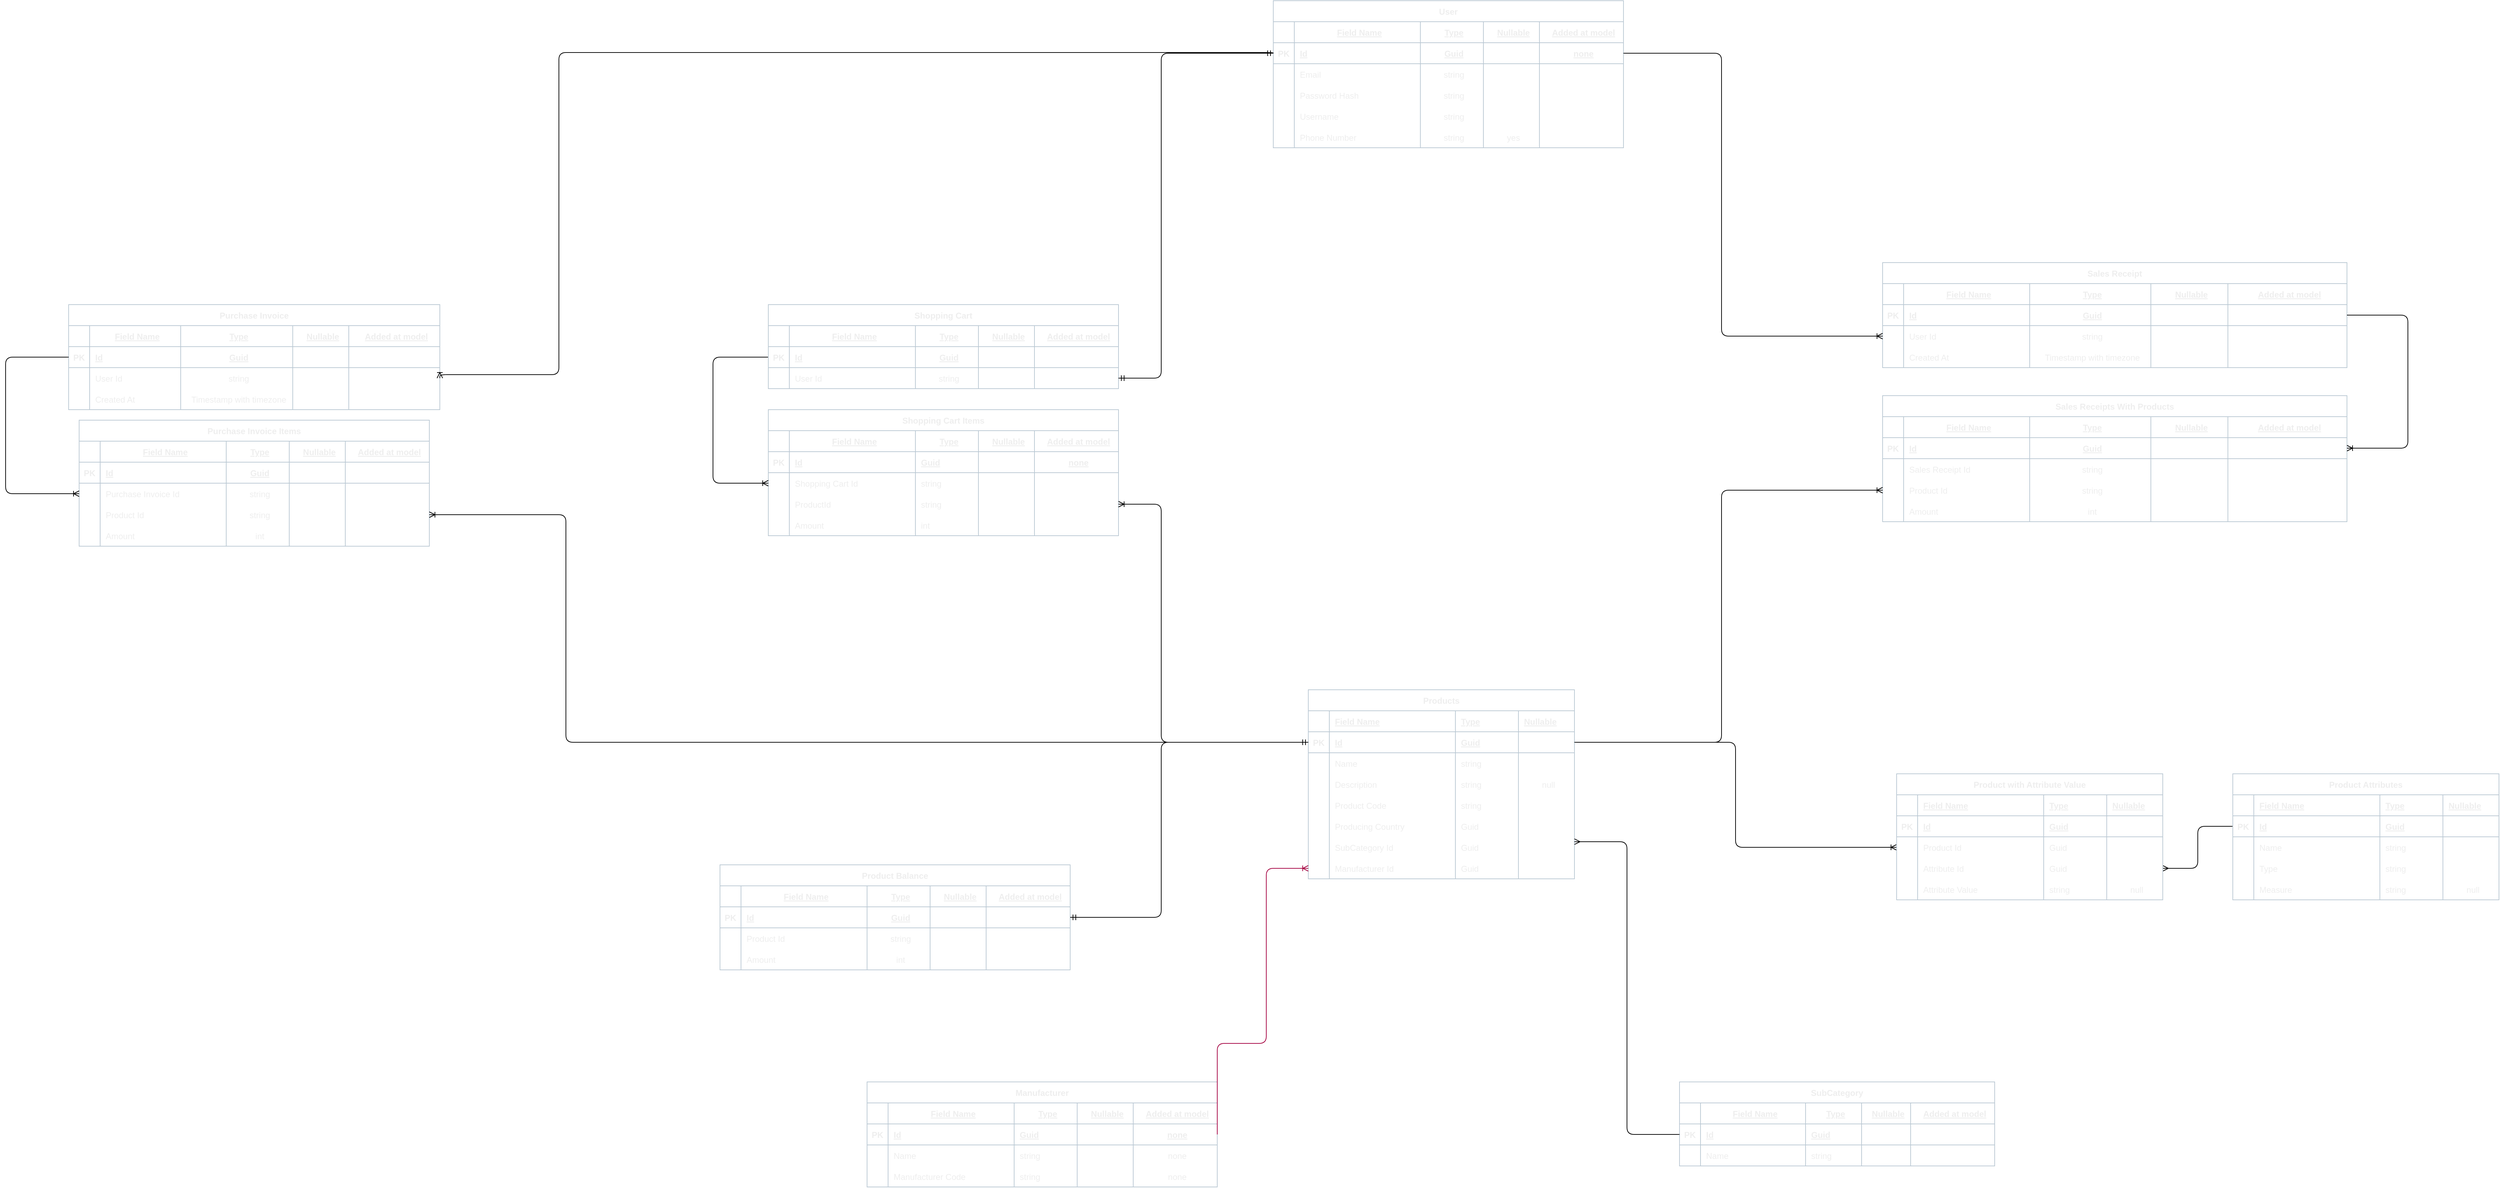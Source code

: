 <mxfile version="20.2.3" type="device"><diagram id="gbSZ9Se6V4xhwuUQNjAl" name="Страница 1"><mxGraphModel dx="4154" dy="2187" grid="1" gridSize="10" guides="1" tooltips="1" connect="1" arrows="1" fold="1" page="1" pageScale="1" pageWidth="827" pageHeight="1169" math="0" shadow="0"><root><mxCell id="0"/><mxCell id="1" parent="0"/><mxCell id="wdDinja5MbiEAh_2TWaN-62" value="" style="edgeStyle=orthogonalEdgeStyle;fontSize=12;html=1;endArrow=ERoneToMany;rounded=1;sketch=0;entryX=0;entryY=0.5;entryDx=0;entryDy=0;" parent="1" source="wdDinja5MbiEAh_2TWaN-139" target="wdDinja5MbiEAh_2TWaN-231" edge="1"><mxGeometry width="100" height="100" relative="1" as="geometry"><mxPoint x="600" y="750" as="sourcePoint"/><mxPoint x="700" y="650" as="targetPoint"/></mxGeometry></mxCell><mxCell id="wdDinja5MbiEAh_2TWaN-64" value="" style="edgeStyle=orthogonalEdgeStyle;fontSize=12;html=1;endArrow=ERmany;rounded=1;sketch=0;entryX=1;entryY=0.5;entryDx=0;entryDy=0;exitX=0;exitY=0.5;exitDx=0;exitDy=0;" parent="1" source="wdDinja5MbiEAh_2TWaN-247" target="wdDinja5MbiEAh_2TWaN-236" edge="1"><mxGeometry width="100" height="100" relative="1" as="geometry"><mxPoint x="1080" y="700" as="sourcePoint"/><mxPoint x="1180" y="600" as="targetPoint"/></mxGeometry></mxCell><mxCell id="wdDinja5MbiEAh_2TWaN-133" value="Products" style="shape=table;startSize=30;container=1;collapsible=1;childLayout=tableLayout;fixedRows=1;rowLines=0;fontStyle=1;align=center;resizeLast=1;fontColor=#EEEEEE;strokeColor=#BAC8D3;fillColor=default;rounded=0;sketch=0;" parent="1" vertex="1"><mxGeometry x="130" y="400" width="380" height="270" as="geometry"/></mxCell><mxCell id="wdDinja5MbiEAh_2TWaN-134" style="shape=tableRow;horizontal=0;startSize=0;swimlaneHead=0;swimlaneBody=0;fillColor=none;collapsible=0;dropTarget=0;points=[[0,0.5],[1,0.5]];portConstraint=eastwest;top=0;left=0;right=0;bottom=1;fontColor=#EEEEEE;strokeColor=#BAC8D3;rounded=0;sketch=0;" parent="wdDinja5MbiEAh_2TWaN-133" vertex="1"><mxGeometry y="30" width="380" height="30" as="geometry"/></mxCell><mxCell id="wdDinja5MbiEAh_2TWaN-135" style="shape=partialRectangle;connectable=0;fillColor=none;top=0;left=0;bottom=0;right=0;fontStyle=1;overflow=hidden;fontColor=#EEEEEE;strokeColor=#BAC8D3;rounded=0;sketch=0;" parent="wdDinja5MbiEAh_2TWaN-134" vertex="1"><mxGeometry width="30" height="30" as="geometry"><mxRectangle width="30" height="30" as="alternateBounds"/></mxGeometry></mxCell><mxCell id="wdDinja5MbiEAh_2TWaN-136" value="Field Name" style="shape=partialRectangle;connectable=0;fillColor=none;top=0;left=0;bottom=0;right=0;align=left;spacingLeft=6;fontStyle=5;overflow=hidden;fontColor=#EEEEEE;strokeColor=#BAC8D3;rounded=0;sketch=0;" parent="wdDinja5MbiEAh_2TWaN-134" vertex="1"><mxGeometry x="30" width="180" height="30" as="geometry"><mxRectangle width="180" height="30" as="alternateBounds"/></mxGeometry></mxCell><mxCell id="wdDinja5MbiEAh_2TWaN-137" value="Type" style="shape=partialRectangle;connectable=0;fillColor=none;top=0;left=0;bottom=0;right=0;align=left;spacingLeft=6;fontStyle=5;overflow=hidden;fontColor=#EEEEEE;strokeColor=#BAC8D3;rounded=0;sketch=0;" parent="wdDinja5MbiEAh_2TWaN-134" vertex="1"><mxGeometry x="210" width="90" height="30" as="geometry"><mxRectangle width="90" height="30" as="alternateBounds"/></mxGeometry></mxCell><mxCell id="wdDinja5MbiEAh_2TWaN-138" value="Nullable" style="shape=partialRectangle;connectable=0;fillColor=none;top=0;left=0;bottom=0;right=0;align=left;spacingLeft=6;fontStyle=5;overflow=hidden;fontColor=#EEEEEE;strokeColor=#BAC8D3;rounded=0;sketch=0;" parent="wdDinja5MbiEAh_2TWaN-134" vertex="1"><mxGeometry x="300" width="80" height="30" as="geometry"><mxRectangle width="80" height="30" as="alternateBounds"/></mxGeometry></mxCell><mxCell id="wdDinja5MbiEAh_2TWaN-139" value="" style="shape=tableRow;horizontal=0;startSize=0;swimlaneHead=0;swimlaneBody=0;fillColor=none;collapsible=0;dropTarget=0;points=[[0,0.5],[1,0.5]];portConstraint=eastwest;top=0;left=0;right=0;bottom=1;fontColor=#EEEEEE;strokeColor=#BAC8D3;rounded=0;sketch=0;" parent="wdDinja5MbiEAh_2TWaN-133" vertex="1"><mxGeometry y="60" width="380" height="30" as="geometry"/></mxCell><mxCell id="wdDinja5MbiEAh_2TWaN-140" value="PK" style="shape=partialRectangle;connectable=0;fillColor=none;top=0;left=0;bottom=0;right=0;fontStyle=1;overflow=hidden;fontColor=#EEEEEE;strokeColor=#BAC8D3;rounded=0;sketch=0;" parent="wdDinja5MbiEAh_2TWaN-139" vertex="1"><mxGeometry width="30" height="30" as="geometry"><mxRectangle width="30" height="30" as="alternateBounds"/></mxGeometry></mxCell><mxCell id="wdDinja5MbiEAh_2TWaN-141" value="Id" style="shape=partialRectangle;connectable=0;fillColor=none;top=0;left=0;bottom=0;right=0;align=left;spacingLeft=6;fontStyle=5;overflow=hidden;fontColor=#EEEEEE;strokeColor=#BAC8D3;rounded=0;sketch=0;" parent="wdDinja5MbiEAh_2TWaN-139" vertex="1"><mxGeometry x="30" width="180" height="30" as="geometry"><mxRectangle width="180" height="30" as="alternateBounds"/></mxGeometry></mxCell><mxCell id="wdDinja5MbiEAh_2TWaN-142" value="Guid" style="shape=partialRectangle;connectable=0;fillColor=none;top=0;left=0;bottom=0;right=0;align=left;spacingLeft=6;fontStyle=5;overflow=hidden;fontColor=#EEEEEE;strokeColor=#BAC8D3;rounded=0;sketch=0;" parent="wdDinja5MbiEAh_2TWaN-139" vertex="1"><mxGeometry x="210" width="90" height="30" as="geometry"><mxRectangle width="90" height="30" as="alternateBounds"/></mxGeometry></mxCell><mxCell id="wdDinja5MbiEAh_2TWaN-143" value="" style="shape=partialRectangle;connectable=0;fillColor=none;top=0;left=0;bottom=0;right=0;align=center;spacingLeft=6;fontStyle=5;overflow=hidden;fontColor=#EEEEEE;strokeColor=#BAC8D3;rounded=0;sketch=0;" parent="wdDinja5MbiEAh_2TWaN-139" vertex="1"><mxGeometry x="300" width="80" height="30" as="geometry"><mxRectangle width="80" height="30" as="alternateBounds"/></mxGeometry></mxCell><mxCell id="wdDinja5MbiEAh_2TWaN-287" style="shape=tableRow;horizontal=0;startSize=0;swimlaneHead=0;swimlaneBody=0;fillColor=none;collapsible=0;dropTarget=0;points=[[0,0.5],[1,0.5]];portConstraint=eastwest;top=0;left=0;right=0;bottom=0;fontColor=#EEEEEE;strokeColor=#BAC8D3;rounded=0;sketch=0;" parent="wdDinja5MbiEAh_2TWaN-133" vertex="1"><mxGeometry y="90" width="380" height="30" as="geometry"/></mxCell><mxCell id="wdDinja5MbiEAh_2TWaN-288" style="shape=partialRectangle;connectable=0;fillColor=none;top=0;left=0;bottom=0;right=0;editable=1;overflow=hidden;fontColor=#EEEEEE;strokeColor=#BAC8D3;rounded=0;sketch=0;" parent="wdDinja5MbiEAh_2TWaN-287" vertex="1"><mxGeometry width="30" height="30" as="geometry"><mxRectangle width="30" height="30" as="alternateBounds"/></mxGeometry></mxCell><mxCell id="wdDinja5MbiEAh_2TWaN-289" value="Name" style="shape=partialRectangle;connectable=0;fillColor=none;top=0;left=0;bottom=0;right=0;align=left;spacingLeft=6;overflow=hidden;fontColor=#EEEEEE;strokeColor=#BAC8D3;rounded=0;sketch=0;" parent="wdDinja5MbiEAh_2TWaN-287" vertex="1"><mxGeometry x="30" width="180" height="30" as="geometry"><mxRectangle width="180" height="30" as="alternateBounds"/></mxGeometry></mxCell><mxCell id="wdDinja5MbiEAh_2TWaN-290" value="string" style="shape=partialRectangle;connectable=0;fillColor=none;top=0;left=0;bottom=0;right=0;align=left;spacingLeft=6;overflow=hidden;fontColor=#EEEEEE;strokeColor=#BAC8D3;rounded=0;sketch=0;" parent="wdDinja5MbiEAh_2TWaN-287" vertex="1"><mxGeometry x="210" width="90" height="30" as="geometry"><mxRectangle width="90" height="30" as="alternateBounds"/></mxGeometry></mxCell><mxCell id="wdDinja5MbiEAh_2TWaN-291" style="shape=partialRectangle;connectable=0;fillColor=none;top=0;left=0;bottom=0;right=0;align=center;spacingLeft=6;overflow=hidden;fontColor=#EEEEEE;strokeColor=#BAC8D3;rounded=0;sketch=0;" parent="wdDinja5MbiEAh_2TWaN-287" vertex="1"><mxGeometry x="300" width="80" height="30" as="geometry"><mxRectangle width="80" height="30" as="alternateBounds"/></mxGeometry></mxCell><mxCell id="wdDinja5MbiEAh_2TWaN-144" value="" style="shape=tableRow;horizontal=0;startSize=0;swimlaneHead=0;swimlaneBody=0;fillColor=none;collapsible=0;dropTarget=0;points=[[0,0.5],[1,0.5]];portConstraint=eastwest;top=0;left=0;right=0;bottom=0;fontColor=#EEEEEE;strokeColor=#BAC8D3;rounded=0;sketch=0;" parent="wdDinja5MbiEAh_2TWaN-133" vertex="1"><mxGeometry y="120" width="380" height="30" as="geometry"/></mxCell><mxCell id="wdDinja5MbiEAh_2TWaN-145" value="" style="shape=partialRectangle;connectable=0;fillColor=none;top=0;left=0;bottom=0;right=0;editable=1;overflow=hidden;fontColor=#EEEEEE;strokeColor=#BAC8D3;rounded=0;sketch=0;" parent="wdDinja5MbiEAh_2TWaN-144" vertex="1"><mxGeometry width="30" height="30" as="geometry"><mxRectangle width="30" height="30" as="alternateBounds"/></mxGeometry></mxCell><mxCell id="wdDinja5MbiEAh_2TWaN-146" value="Description" style="shape=partialRectangle;connectable=0;fillColor=none;top=0;left=0;bottom=0;right=0;align=left;spacingLeft=6;overflow=hidden;fontColor=#EEEEEE;strokeColor=#BAC8D3;rounded=0;sketch=0;" parent="wdDinja5MbiEAh_2TWaN-144" vertex="1"><mxGeometry x="30" width="180" height="30" as="geometry"><mxRectangle width="180" height="30" as="alternateBounds"/></mxGeometry></mxCell><mxCell id="wdDinja5MbiEAh_2TWaN-147" value="string" style="shape=partialRectangle;connectable=0;fillColor=none;top=0;left=0;bottom=0;right=0;align=left;spacingLeft=6;overflow=hidden;fontColor=#EEEEEE;strokeColor=#BAC8D3;rounded=0;sketch=0;" parent="wdDinja5MbiEAh_2TWaN-144" vertex="1"><mxGeometry x="210" width="90" height="30" as="geometry"><mxRectangle width="90" height="30" as="alternateBounds"/></mxGeometry></mxCell><mxCell id="wdDinja5MbiEAh_2TWaN-148" value="null" style="shape=partialRectangle;connectable=0;fillColor=none;top=0;left=0;bottom=0;right=0;align=center;spacingLeft=6;overflow=hidden;fontColor=#EEEEEE;strokeColor=#BAC8D3;rounded=0;sketch=0;" parent="wdDinja5MbiEAh_2TWaN-144" vertex="1"><mxGeometry x="300" width="80" height="30" as="geometry"><mxRectangle width="80" height="30" as="alternateBounds"/></mxGeometry></mxCell><mxCell id="wdDinja5MbiEAh_2TWaN-149" style="shape=tableRow;horizontal=0;startSize=0;swimlaneHead=0;swimlaneBody=0;fillColor=none;collapsible=0;dropTarget=0;points=[[0,0.5],[1,0.5]];portConstraint=eastwest;top=0;left=0;right=0;bottom=0;fontColor=#EEEEEE;strokeColor=#BAC8D3;rounded=0;sketch=0;" parent="wdDinja5MbiEAh_2TWaN-133" vertex="1"><mxGeometry y="150" width="380" height="30" as="geometry"/></mxCell><mxCell id="wdDinja5MbiEAh_2TWaN-150" style="shape=partialRectangle;connectable=0;fillColor=none;top=0;left=0;bottom=0;right=0;editable=1;overflow=hidden;fontColor=#EEEEEE;strokeColor=#BAC8D3;rounded=0;sketch=0;" parent="wdDinja5MbiEAh_2TWaN-149" vertex="1"><mxGeometry width="30" height="30" as="geometry"><mxRectangle width="30" height="30" as="alternateBounds"/></mxGeometry></mxCell><mxCell id="wdDinja5MbiEAh_2TWaN-151" value="Product Code" style="shape=partialRectangle;connectable=0;fillColor=none;top=0;left=0;bottom=0;right=0;align=left;spacingLeft=6;overflow=hidden;fontColor=#EEEEEE;strokeColor=#BAC8D3;rounded=0;sketch=0;" parent="wdDinja5MbiEAh_2TWaN-149" vertex="1"><mxGeometry x="30" width="180" height="30" as="geometry"><mxRectangle width="180" height="30" as="alternateBounds"/></mxGeometry></mxCell><mxCell id="wdDinja5MbiEAh_2TWaN-152" value="string" style="shape=partialRectangle;connectable=0;fillColor=none;top=0;left=0;bottom=0;right=0;align=left;spacingLeft=6;overflow=hidden;fontColor=#EEEEEE;strokeColor=#BAC8D3;rounded=0;sketch=0;" parent="wdDinja5MbiEAh_2TWaN-149" vertex="1"><mxGeometry x="210" width="90" height="30" as="geometry"><mxRectangle width="90" height="30" as="alternateBounds"/></mxGeometry></mxCell><mxCell id="wdDinja5MbiEAh_2TWaN-153" style="shape=partialRectangle;connectable=0;fillColor=none;top=0;left=0;bottom=0;right=0;align=center;spacingLeft=6;overflow=hidden;fontColor=#EEEEEE;strokeColor=#BAC8D3;rounded=0;sketch=0;" parent="wdDinja5MbiEAh_2TWaN-149" vertex="1"><mxGeometry x="300" width="80" height="30" as="geometry"><mxRectangle width="80" height="30" as="alternateBounds"/></mxGeometry></mxCell><mxCell id="wdDinja5MbiEAh_2TWaN-154" style="shape=tableRow;horizontal=0;startSize=0;swimlaneHead=0;swimlaneBody=0;fillColor=none;collapsible=0;dropTarget=0;points=[[0,0.5],[1,0.5]];portConstraint=eastwest;top=0;left=0;right=0;bottom=0;fontColor=#EEEEEE;strokeColor=#BAC8D3;rounded=0;sketch=0;" parent="wdDinja5MbiEAh_2TWaN-133" vertex="1"><mxGeometry y="180" width="380" height="30" as="geometry"/></mxCell><mxCell id="wdDinja5MbiEAh_2TWaN-155" style="shape=partialRectangle;connectable=0;fillColor=none;top=0;left=0;bottom=0;right=0;editable=1;overflow=hidden;fontColor=#EEEEEE;strokeColor=#BAC8D3;rounded=0;sketch=0;" parent="wdDinja5MbiEAh_2TWaN-154" vertex="1"><mxGeometry width="30" height="30" as="geometry"><mxRectangle width="30" height="30" as="alternateBounds"/></mxGeometry></mxCell><mxCell id="wdDinja5MbiEAh_2TWaN-156" value="Producing Country" style="shape=partialRectangle;connectable=0;fillColor=none;top=0;left=0;bottom=0;right=0;align=left;spacingLeft=6;overflow=hidden;fontColor=#EEEEEE;strokeColor=#BAC8D3;rounded=0;sketch=0;" parent="wdDinja5MbiEAh_2TWaN-154" vertex="1"><mxGeometry x="30" width="180" height="30" as="geometry"><mxRectangle width="180" height="30" as="alternateBounds"/></mxGeometry></mxCell><mxCell id="wdDinja5MbiEAh_2TWaN-157" value="Guid" style="shape=partialRectangle;connectable=0;fillColor=none;top=0;left=0;bottom=0;right=0;align=left;spacingLeft=6;overflow=hidden;fontColor=#EEEEEE;strokeColor=#BAC8D3;rounded=0;sketch=0;" parent="wdDinja5MbiEAh_2TWaN-154" vertex="1"><mxGeometry x="210" width="90" height="30" as="geometry"><mxRectangle width="90" height="30" as="alternateBounds"/></mxGeometry></mxCell><mxCell id="wdDinja5MbiEAh_2TWaN-158" value="" style="shape=partialRectangle;connectable=0;fillColor=none;top=0;left=0;bottom=0;right=0;align=center;spacingLeft=6;overflow=hidden;fontColor=#EEEEEE;strokeColor=#BAC8D3;rounded=0;sketch=0;" parent="wdDinja5MbiEAh_2TWaN-154" vertex="1"><mxGeometry x="300" width="80" height="30" as="geometry"><mxRectangle width="80" height="30" as="alternateBounds"/></mxGeometry></mxCell><mxCell id="Agn7VkLG1c5r32wfpAkA-1" style="shape=tableRow;horizontal=0;startSize=0;swimlaneHead=0;swimlaneBody=0;fillColor=none;collapsible=0;dropTarget=0;points=[[0,0.5],[1,0.5]];portConstraint=eastwest;top=0;left=0;right=0;bottom=0;fontColor=#EEEEEE;strokeColor=#BAC8D3;rounded=0;sketch=0;" parent="wdDinja5MbiEAh_2TWaN-133" vertex="1"><mxGeometry y="210" width="380" height="30" as="geometry"/></mxCell><mxCell id="Agn7VkLG1c5r32wfpAkA-2" style="shape=partialRectangle;connectable=0;fillColor=none;top=0;left=0;bottom=0;right=0;editable=1;overflow=hidden;fontColor=#EEEEEE;strokeColor=#BAC8D3;rounded=0;sketch=0;" parent="Agn7VkLG1c5r32wfpAkA-1" vertex="1"><mxGeometry width="30" height="30" as="geometry"><mxRectangle width="30" height="30" as="alternateBounds"/></mxGeometry></mxCell><mxCell id="Agn7VkLG1c5r32wfpAkA-3" value="SubCategory Id" style="shape=partialRectangle;connectable=0;fillColor=none;top=0;left=0;bottom=0;right=0;align=left;spacingLeft=6;overflow=hidden;fontColor=#EEEEEE;strokeColor=#BAC8D3;rounded=0;sketch=0;" parent="Agn7VkLG1c5r32wfpAkA-1" vertex="1"><mxGeometry x="30" width="180" height="30" as="geometry"><mxRectangle width="180" height="30" as="alternateBounds"/></mxGeometry></mxCell><mxCell id="Agn7VkLG1c5r32wfpAkA-4" value="Guid" style="shape=partialRectangle;connectable=0;fillColor=none;top=0;left=0;bottom=0;right=0;align=left;spacingLeft=6;overflow=hidden;fontColor=#EEEEEE;strokeColor=#BAC8D3;rounded=0;sketch=0;" parent="Agn7VkLG1c5r32wfpAkA-1" vertex="1"><mxGeometry x="210" width="90" height="30" as="geometry"><mxRectangle width="90" height="30" as="alternateBounds"/></mxGeometry></mxCell><mxCell id="Agn7VkLG1c5r32wfpAkA-5" style="shape=partialRectangle;connectable=0;fillColor=none;top=0;left=0;bottom=0;right=0;align=center;spacingLeft=6;overflow=hidden;fontColor=#EEEEEE;strokeColor=#BAC8D3;rounded=0;sketch=0;" parent="Agn7VkLG1c5r32wfpAkA-1" vertex="1"><mxGeometry x="300" width="80" height="30" as="geometry"><mxRectangle width="80" height="30" as="alternateBounds"/></mxGeometry></mxCell><mxCell id="UITRVla-xQGJeZ3wIMsP-26" style="shape=tableRow;horizontal=0;startSize=0;swimlaneHead=0;swimlaneBody=0;fillColor=none;collapsible=0;dropTarget=0;points=[[0,0.5],[1,0.5]];portConstraint=eastwest;top=0;left=0;right=0;bottom=0;fontColor=#EEEEEE;strokeColor=#BAC8D3;rounded=0;sketch=0;" parent="wdDinja5MbiEAh_2TWaN-133" vertex="1"><mxGeometry y="240" width="380" height="30" as="geometry"/></mxCell><mxCell id="UITRVla-xQGJeZ3wIMsP-27" style="shape=partialRectangle;connectable=0;fillColor=none;top=0;left=0;bottom=0;right=0;editable=1;overflow=hidden;fontColor=#EEEEEE;strokeColor=#BAC8D3;rounded=0;sketch=0;" parent="UITRVla-xQGJeZ3wIMsP-26" vertex="1"><mxGeometry width="30" height="30" as="geometry"><mxRectangle width="30" height="30" as="alternateBounds"/></mxGeometry></mxCell><mxCell id="UITRVla-xQGJeZ3wIMsP-28" value="Manufacturer Id" style="shape=partialRectangle;connectable=0;fillColor=none;top=0;left=0;bottom=0;right=0;align=left;spacingLeft=6;overflow=hidden;fontColor=#EEEEEE;strokeColor=#BAC8D3;rounded=0;sketch=0;" parent="UITRVla-xQGJeZ3wIMsP-26" vertex="1"><mxGeometry x="30" width="180" height="30" as="geometry"><mxRectangle width="180" height="30" as="alternateBounds"/></mxGeometry></mxCell><mxCell id="UITRVla-xQGJeZ3wIMsP-29" value="Guid" style="shape=partialRectangle;connectable=0;fillColor=none;top=0;left=0;bottom=0;right=0;align=left;spacingLeft=6;overflow=hidden;fontColor=#EEEEEE;strokeColor=#BAC8D3;rounded=0;sketch=0;" parent="UITRVla-xQGJeZ3wIMsP-26" vertex="1"><mxGeometry x="210" width="90" height="30" as="geometry"><mxRectangle width="90" height="30" as="alternateBounds"/></mxGeometry></mxCell><mxCell id="UITRVla-xQGJeZ3wIMsP-30" style="shape=partialRectangle;connectable=0;fillColor=none;top=0;left=0;bottom=0;right=0;align=center;spacingLeft=6;overflow=hidden;fontColor=#EEEEEE;strokeColor=#BAC8D3;rounded=0;sketch=0;" parent="UITRVla-xQGJeZ3wIMsP-26" vertex="1"><mxGeometry x="300" width="80" height="30" as="geometry"><mxRectangle width="80" height="30" as="alternateBounds"/></mxGeometry></mxCell><mxCell id="wdDinja5MbiEAh_2TWaN-220" value="Product with Attribute Value" style="shape=table;startSize=30;container=1;collapsible=1;childLayout=tableLayout;fixedRows=1;rowLines=0;fontStyle=1;align=center;resizeLast=1;fontColor=#EEEEEE;strokeColor=#BAC8D3;fillColor=default;rounded=0;sketch=0;" parent="1" vertex="1"><mxGeometry x="970" y="520" width="380" height="180" as="geometry"/></mxCell><mxCell id="wdDinja5MbiEAh_2TWaN-221" style="shape=tableRow;horizontal=0;startSize=0;swimlaneHead=0;swimlaneBody=0;fillColor=none;collapsible=0;dropTarget=0;points=[[0,0.5],[1,0.5]];portConstraint=eastwest;top=0;left=0;right=0;bottom=1;fontColor=#EEEEEE;strokeColor=#BAC8D3;rounded=0;sketch=0;" parent="wdDinja5MbiEAh_2TWaN-220" vertex="1"><mxGeometry y="30" width="380" height="30" as="geometry"/></mxCell><mxCell id="wdDinja5MbiEAh_2TWaN-222" style="shape=partialRectangle;connectable=0;fillColor=none;top=0;left=0;bottom=0;right=0;fontStyle=1;overflow=hidden;fontColor=#EEEEEE;strokeColor=#BAC8D3;rounded=0;sketch=0;" parent="wdDinja5MbiEAh_2TWaN-221" vertex="1"><mxGeometry width="30" height="30" as="geometry"><mxRectangle width="30" height="30" as="alternateBounds"/></mxGeometry></mxCell><mxCell id="wdDinja5MbiEAh_2TWaN-223" value="Field Name" style="shape=partialRectangle;connectable=0;fillColor=none;top=0;left=0;bottom=0;right=0;align=left;spacingLeft=6;fontStyle=5;overflow=hidden;fontColor=#EEEEEE;strokeColor=#BAC8D3;rounded=0;sketch=0;" parent="wdDinja5MbiEAh_2TWaN-221" vertex="1"><mxGeometry x="30" width="180" height="30" as="geometry"><mxRectangle width="180" height="30" as="alternateBounds"/></mxGeometry></mxCell><mxCell id="wdDinja5MbiEAh_2TWaN-224" value="Type" style="shape=partialRectangle;connectable=0;fillColor=none;top=0;left=0;bottom=0;right=0;align=left;spacingLeft=6;fontStyle=5;overflow=hidden;fontColor=#EEEEEE;strokeColor=#BAC8D3;rounded=0;sketch=0;" parent="wdDinja5MbiEAh_2TWaN-221" vertex="1"><mxGeometry x="210" width="90" height="30" as="geometry"><mxRectangle width="90" height="30" as="alternateBounds"/></mxGeometry></mxCell><mxCell id="wdDinja5MbiEAh_2TWaN-225" value="Nullable" style="shape=partialRectangle;connectable=0;fillColor=none;top=0;left=0;bottom=0;right=0;align=left;spacingLeft=6;fontStyle=5;overflow=hidden;fontColor=#EEEEEE;strokeColor=#BAC8D3;rounded=0;sketch=0;" parent="wdDinja5MbiEAh_2TWaN-221" vertex="1"><mxGeometry x="300" width="80" height="30" as="geometry"><mxRectangle width="80" height="30" as="alternateBounds"/></mxGeometry></mxCell><mxCell id="wdDinja5MbiEAh_2TWaN-226" value="" style="shape=tableRow;horizontal=0;startSize=0;swimlaneHead=0;swimlaneBody=0;fillColor=none;collapsible=0;dropTarget=0;points=[[0,0.5],[1,0.5]];portConstraint=eastwest;top=0;left=0;right=0;bottom=1;fontColor=#EEEEEE;strokeColor=#BAC8D3;rounded=0;sketch=0;" parent="wdDinja5MbiEAh_2TWaN-220" vertex="1"><mxGeometry y="60" width="380" height="30" as="geometry"/></mxCell><mxCell id="wdDinja5MbiEAh_2TWaN-227" value="PK" style="shape=partialRectangle;connectable=0;fillColor=none;top=0;left=0;bottom=0;right=0;fontStyle=1;overflow=hidden;fontColor=#EEEEEE;strokeColor=#BAC8D3;rounded=0;sketch=0;" parent="wdDinja5MbiEAh_2TWaN-226" vertex="1"><mxGeometry width="30" height="30" as="geometry"><mxRectangle width="30" height="30" as="alternateBounds"/></mxGeometry></mxCell><mxCell id="wdDinja5MbiEAh_2TWaN-228" value="Id" style="shape=partialRectangle;connectable=0;fillColor=none;top=0;left=0;bottom=0;right=0;align=left;spacingLeft=6;fontStyle=5;overflow=hidden;fontColor=#EEEEEE;strokeColor=#BAC8D3;rounded=0;sketch=0;" parent="wdDinja5MbiEAh_2TWaN-226" vertex="1"><mxGeometry x="30" width="180" height="30" as="geometry"><mxRectangle width="180" height="30" as="alternateBounds"/></mxGeometry></mxCell><mxCell id="wdDinja5MbiEAh_2TWaN-229" value="Guid" style="shape=partialRectangle;connectable=0;fillColor=none;top=0;left=0;bottom=0;right=0;align=left;spacingLeft=6;fontStyle=5;overflow=hidden;fontColor=#EEEEEE;strokeColor=#BAC8D3;rounded=0;sketch=0;" parent="wdDinja5MbiEAh_2TWaN-226" vertex="1"><mxGeometry x="210" width="90" height="30" as="geometry"><mxRectangle width="90" height="30" as="alternateBounds"/></mxGeometry></mxCell><mxCell id="wdDinja5MbiEAh_2TWaN-230" value="" style="shape=partialRectangle;connectable=0;fillColor=none;top=0;left=0;bottom=0;right=0;align=left;spacingLeft=6;fontStyle=5;overflow=hidden;fontColor=#EEEEEE;strokeColor=#BAC8D3;rounded=0;sketch=0;" parent="wdDinja5MbiEAh_2TWaN-226" vertex="1"><mxGeometry x="300" width="80" height="30" as="geometry"><mxRectangle width="80" height="30" as="alternateBounds"/></mxGeometry></mxCell><mxCell id="wdDinja5MbiEAh_2TWaN-231" value="" style="shape=tableRow;horizontal=0;startSize=0;swimlaneHead=0;swimlaneBody=0;fillColor=none;collapsible=0;dropTarget=0;points=[[0,0.5],[1,0.5]];portConstraint=eastwest;top=0;left=0;right=0;bottom=0;fontColor=#EEEEEE;strokeColor=#BAC8D3;rounded=0;sketch=0;" parent="wdDinja5MbiEAh_2TWaN-220" vertex="1"><mxGeometry y="90" width="380" height="30" as="geometry"/></mxCell><mxCell id="wdDinja5MbiEAh_2TWaN-232" value="" style="shape=partialRectangle;connectable=0;fillColor=none;top=0;left=0;bottom=0;right=0;editable=1;overflow=hidden;fontColor=#EEEEEE;strokeColor=#BAC8D3;rounded=0;sketch=0;" parent="wdDinja5MbiEAh_2TWaN-231" vertex="1"><mxGeometry width="30" height="30" as="geometry"><mxRectangle width="30" height="30" as="alternateBounds"/></mxGeometry></mxCell><mxCell id="wdDinja5MbiEAh_2TWaN-233" value="Product Id" style="shape=partialRectangle;connectable=0;fillColor=none;top=0;left=0;bottom=0;right=0;align=left;spacingLeft=6;overflow=hidden;fontColor=#EEEEEE;strokeColor=#BAC8D3;rounded=0;sketch=0;" parent="wdDinja5MbiEAh_2TWaN-231" vertex="1"><mxGeometry x="30" width="180" height="30" as="geometry"><mxRectangle width="180" height="30" as="alternateBounds"/></mxGeometry></mxCell><mxCell id="wdDinja5MbiEAh_2TWaN-234" value="Guid" style="shape=partialRectangle;connectable=0;fillColor=none;top=0;left=0;bottom=0;right=0;align=left;spacingLeft=6;overflow=hidden;fontColor=#EEEEEE;strokeColor=#BAC8D3;rounded=0;sketch=0;" parent="wdDinja5MbiEAh_2TWaN-231" vertex="1"><mxGeometry x="210" width="90" height="30" as="geometry"><mxRectangle width="90" height="30" as="alternateBounds"/></mxGeometry></mxCell><mxCell id="wdDinja5MbiEAh_2TWaN-235" value="" style="shape=partialRectangle;connectable=0;fillColor=none;top=0;left=0;bottom=0;right=0;align=left;spacingLeft=6;overflow=hidden;fontColor=#EEEEEE;strokeColor=#BAC8D3;rounded=0;sketch=0;" parent="wdDinja5MbiEAh_2TWaN-231" vertex="1"><mxGeometry x="300" width="80" height="30" as="geometry"><mxRectangle width="80" height="30" as="alternateBounds"/></mxGeometry></mxCell><mxCell id="wdDinja5MbiEAh_2TWaN-236" style="shape=tableRow;horizontal=0;startSize=0;swimlaneHead=0;swimlaneBody=0;fillColor=none;collapsible=0;dropTarget=0;points=[[0,0.5],[1,0.5]];portConstraint=eastwest;top=0;left=0;right=0;bottom=0;fontColor=#EEEEEE;strokeColor=#BAC8D3;rounded=0;sketch=0;" parent="wdDinja5MbiEAh_2TWaN-220" vertex="1"><mxGeometry y="120" width="380" height="30" as="geometry"/></mxCell><mxCell id="wdDinja5MbiEAh_2TWaN-237" style="shape=partialRectangle;connectable=0;fillColor=none;top=0;left=0;bottom=0;right=0;editable=1;overflow=hidden;fontColor=#EEEEEE;strokeColor=#BAC8D3;rounded=0;sketch=0;" parent="wdDinja5MbiEAh_2TWaN-236" vertex="1"><mxGeometry width="30" height="30" as="geometry"><mxRectangle width="30" height="30" as="alternateBounds"/></mxGeometry></mxCell><mxCell id="wdDinja5MbiEAh_2TWaN-238" value="Attribute Id" style="shape=partialRectangle;connectable=0;fillColor=none;top=0;left=0;bottom=0;right=0;align=left;spacingLeft=6;overflow=hidden;fontColor=#EEEEEE;strokeColor=#BAC8D3;rounded=0;sketch=0;" parent="wdDinja5MbiEAh_2TWaN-236" vertex="1"><mxGeometry x="30" width="180" height="30" as="geometry"><mxRectangle width="180" height="30" as="alternateBounds"/></mxGeometry></mxCell><mxCell id="wdDinja5MbiEAh_2TWaN-239" value="Guid" style="shape=partialRectangle;connectable=0;fillColor=none;top=0;left=0;bottom=0;right=0;align=left;spacingLeft=6;overflow=hidden;fontColor=#EEEEEE;strokeColor=#BAC8D3;rounded=0;sketch=0;" parent="wdDinja5MbiEAh_2TWaN-236" vertex="1"><mxGeometry x="210" width="90" height="30" as="geometry"><mxRectangle width="90" height="30" as="alternateBounds"/></mxGeometry></mxCell><mxCell id="wdDinja5MbiEAh_2TWaN-240" style="shape=partialRectangle;connectable=0;fillColor=none;top=0;left=0;bottom=0;right=0;align=left;spacingLeft=6;overflow=hidden;fontColor=#EEEEEE;strokeColor=#BAC8D3;rounded=0;sketch=0;" parent="wdDinja5MbiEAh_2TWaN-236" vertex="1"><mxGeometry x="300" width="80" height="30" as="geometry"><mxRectangle width="80" height="30" as="alternateBounds"/></mxGeometry></mxCell><mxCell id="wdDinja5MbiEAh_2TWaN-277" style="shape=tableRow;horizontal=0;startSize=0;swimlaneHead=0;swimlaneBody=0;fillColor=none;collapsible=0;dropTarget=0;points=[[0,0.5],[1,0.5]];portConstraint=eastwest;top=0;left=0;right=0;bottom=0;fontColor=#EEEEEE;strokeColor=#BAC8D3;rounded=0;sketch=0;" parent="wdDinja5MbiEAh_2TWaN-220" vertex="1"><mxGeometry y="150" width="380" height="30" as="geometry"/></mxCell><mxCell id="wdDinja5MbiEAh_2TWaN-278" style="shape=partialRectangle;connectable=0;fillColor=none;top=0;left=0;bottom=0;right=0;editable=1;overflow=hidden;fontColor=#EEEEEE;strokeColor=#BAC8D3;rounded=0;sketch=0;" parent="wdDinja5MbiEAh_2TWaN-277" vertex="1"><mxGeometry width="30" height="30" as="geometry"><mxRectangle width="30" height="30" as="alternateBounds"/></mxGeometry></mxCell><mxCell id="wdDinja5MbiEAh_2TWaN-279" value="Attribute Value" style="shape=partialRectangle;connectable=0;fillColor=none;top=0;left=0;bottom=0;right=0;align=left;spacingLeft=6;overflow=hidden;fontColor=#EEEEEE;strokeColor=#BAC8D3;rounded=0;sketch=0;" parent="wdDinja5MbiEAh_2TWaN-277" vertex="1"><mxGeometry x="30" width="180" height="30" as="geometry"><mxRectangle width="180" height="30" as="alternateBounds"/></mxGeometry></mxCell><mxCell id="wdDinja5MbiEAh_2TWaN-280" value="string" style="shape=partialRectangle;connectable=0;fillColor=none;top=0;left=0;bottom=0;right=0;align=left;spacingLeft=6;overflow=hidden;fontColor=#EEEEEE;strokeColor=#BAC8D3;rounded=0;sketch=0;" parent="wdDinja5MbiEAh_2TWaN-277" vertex="1"><mxGeometry x="210" width="90" height="30" as="geometry"><mxRectangle width="90" height="30" as="alternateBounds"/></mxGeometry></mxCell><mxCell id="wdDinja5MbiEAh_2TWaN-281" value="null" style="shape=partialRectangle;connectable=0;fillColor=none;top=0;left=0;bottom=0;right=0;align=center;spacingLeft=6;overflow=hidden;fontColor=#EEEEEE;strokeColor=#BAC8D3;rounded=0;sketch=0;" parent="wdDinja5MbiEAh_2TWaN-277" vertex="1"><mxGeometry x="300" width="80" height="30" as="geometry"><mxRectangle width="80" height="30" as="alternateBounds"/></mxGeometry></mxCell><mxCell id="wdDinja5MbiEAh_2TWaN-241" value="Product Attributes" style="shape=table;startSize=30;container=1;collapsible=1;childLayout=tableLayout;fixedRows=1;rowLines=0;fontStyle=1;align=center;resizeLast=1;fontColor=#EEEEEE;strokeColor=#BAC8D3;fillColor=default;rounded=0;sketch=0;" parent="1" vertex="1"><mxGeometry x="1450" y="520" width="380" height="180" as="geometry"/></mxCell><mxCell id="wdDinja5MbiEAh_2TWaN-242" style="shape=tableRow;horizontal=0;startSize=0;swimlaneHead=0;swimlaneBody=0;fillColor=none;collapsible=0;dropTarget=0;points=[[0,0.5],[1,0.5]];portConstraint=eastwest;top=0;left=0;right=0;bottom=1;fontColor=#EEEEEE;strokeColor=#BAC8D3;rounded=0;sketch=0;" parent="wdDinja5MbiEAh_2TWaN-241" vertex="1"><mxGeometry y="30" width="380" height="30" as="geometry"/></mxCell><mxCell id="wdDinja5MbiEAh_2TWaN-243" style="shape=partialRectangle;connectable=0;fillColor=none;top=0;left=0;bottom=0;right=0;fontStyle=1;overflow=hidden;fontColor=#EEEEEE;strokeColor=#BAC8D3;rounded=0;sketch=0;" parent="wdDinja5MbiEAh_2TWaN-242" vertex="1"><mxGeometry width="30" height="30" as="geometry"><mxRectangle width="30" height="30" as="alternateBounds"/></mxGeometry></mxCell><mxCell id="wdDinja5MbiEAh_2TWaN-244" value="Field Name" style="shape=partialRectangle;connectable=0;fillColor=none;top=0;left=0;bottom=0;right=0;align=left;spacingLeft=6;fontStyle=5;overflow=hidden;fontColor=#EEEEEE;strokeColor=#BAC8D3;rounded=0;sketch=0;" parent="wdDinja5MbiEAh_2TWaN-242" vertex="1"><mxGeometry x="30" width="180" height="30" as="geometry"><mxRectangle width="180" height="30" as="alternateBounds"/></mxGeometry></mxCell><mxCell id="wdDinja5MbiEAh_2TWaN-245" value="Type" style="shape=partialRectangle;connectable=0;fillColor=none;top=0;left=0;bottom=0;right=0;align=left;spacingLeft=6;fontStyle=5;overflow=hidden;fontColor=#EEEEEE;strokeColor=#BAC8D3;rounded=0;sketch=0;" parent="wdDinja5MbiEAh_2TWaN-242" vertex="1"><mxGeometry x="210" width="90" height="30" as="geometry"><mxRectangle width="90" height="30" as="alternateBounds"/></mxGeometry></mxCell><mxCell id="wdDinja5MbiEAh_2TWaN-246" value="Nullable" style="shape=partialRectangle;connectable=0;fillColor=none;top=0;left=0;bottom=0;right=0;align=left;spacingLeft=6;fontStyle=5;overflow=hidden;fontColor=#EEEEEE;strokeColor=#BAC8D3;rounded=0;sketch=0;" parent="wdDinja5MbiEAh_2TWaN-242" vertex="1"><mxGeometry x="300" width="80" height="30" as="geometry"><mxRectangle width="80" height="30" as="alternateBounds"/></mxGeometry></mxCell><mxCell id="wdDinja5MbiEAh_2TWaN-247" value="" style="shape=tableRow;horizontal=0;startSize=0;swimlaneHead=0;swimlaneBody=0;fillColor=none;collapsible=0;dropTarget=0;points=[[0,0.5],[1,0.5]];portConstraint=eastwest;top=0;left=0;right=0;bottom=1;fontColor=#EEEEEE;strokeColor=#BAC8D3;rounded=0;sketch=0;" parent="wdDinja5MbiEAh_2TWaN-241" vertex="1"><mxGeometry y="60" width="380" height="30" as="geometry"/></mxCell><mxCell id="wdDinja5MbiEAh_2TWaN-248" value="PK" style="shape=partialRectangle;connectable=0;fillColor=none;top=0;left=0;bottom=0;right=0;fontStyle=1;overflow=hidden;fontColor=#EEEEEE;strokeColor=#BAC8D3;rounded=0;sketch=0;" parent="wdDinja5MbiEAh_2TWaN-247" vertex="1"><mxGeometry width="30" height="30" as="geometry"><mxRectangle width="30" height="30" as="alternateBounds"/></mxGeometry></mxCell><mxCell id="wdDinja5MbiEAh_2TWaN-249" value="Id" style="shape=partialRectangle;connectable=0;fillColor=none;top=0;left=0;bottom=0;right=0;align=left;spacingLeft=6;fontStyle=5;overflow=hidden;fontColor=#EEEEEE;strokeColor=#BAC8D3;rounded=0;sketch=0;" parent="wdDinja5MbiEAh_2TWaN-247" vertex="1"><mxGeometry x="30" width="180" height="30" as="geometry"><mxRectangle width="180" height="30" as="alternateBounds"/></mxGeometry></mxCell><mxCell id="wdDinja5MbiEAh_2TWaN-250" value="Guid" style="shape=partialRectangle;connectable=0;fillColor=none;top=0;left=0;bottom=0;right=0;align=left;spacingLeft=6;fontStyle=5;overflow=hidden;fontColor=#EEEEEE;strokeColor=#BAC8D3;rounded=0;sketch=0;" parent="wdDinja5MbiEAh_2TWaN-247" vertex="1"><mxGeometry x="210" width="90" height="30" as="geometry"><mxRectangle width="90" height="30" as="alternateBounds"/></mxGeometry></mxCell><mxCell id="wdDinja5MbiEAh_2TWaN-251" value="" style="shape=partialRectangle;connectable=0;fillColor=none;top=0;left=0;bottom=0;right=0;align=left;spacingLeft=6;fontStyle=5;overflow=hidden;fontColor=#EEEEEE;strokeColor=#BAC8D3;rounded=0;sketch=0;" parent="wdDinja5MbiEAh_2TWaN-247" vertex="1"><mxGeometry x="300" width="80" height="30" as="geometry"><mxRectangle width="80" height="30" as="alternateBounds"/></mxGeometry></mxCell><mxCell id="wdDinja5MbiEAh_2TWaN-252" value="" style="shape=tableRow;horizontal=0;startSize=0;swimlaneHead=0;swimlaneBody=0;fillColor=none;collapsible=0;dropTarget=0;points=[[0,0.5],[1,0.5]];portConstraint=eastwest;top=0;left=0;right=0;bottom=0;fontColor=#EEEEEE;strokeColor=#BAC8D3;rounded=0;sketch=0;" parent="wdDinja5MbiEAh_2TWaN-241" vertex="1"><mxGeometry y="90" width="380" height="30" as="geometry"/></mxCell><mxCell id="wdDinja5MbiEAh_2TWaN-253" value="" style="shape=partialRectangle;connectable=0;fillColor=none;top=0;left=0;bottom=0;right=0;editable=1;overflow=hidden;fontColor=#EEEEEE;strokeColor=#BAC8D3;rounded=0;sketch=0;" parent="wdDinja5MbiEAh_2TWaN-252" vertex="1"><mxGeometry width="30" height="30" as="geometry"><mxRectangle width="30" height="30" as="alternateBounds"/></mxGeometry></mxCell><mxCell id="wdDinja5MbiEAh_2TWaN-254" value="Name" style="shape=partialRectangle;connectable=0;fillColor=none;top=0;left=0;bottom=0;right=0;align=left;spacingLeft=6;overflow=hidden;fontColor=#EEEEEE;strokeColor=#BAC8D3;rounded=0;sketch=0;" parent="wdDinja5MbiEAh_2TWaN-252" vertex="1"><mxGeometry x="30" width="180" height="30" as="geometry"><mxRectangle width="180" height="30" as="alternateBounds"/></mxGeometry></mxCell><mxCell id="wdDinja5MbiEAh_2TWaN-255" value="string" style="shape=partialRectangle;connectable=0;fillColor=none;top=0;left=0;bottom=0;right=0;align=left;spacingLeft=6;overflow=hidden;fontColor=#EEEEEE;strokeColor=#BAC8D3;rounded=0;sketch=0;" parent="wdDinja5MbiEAh_2TWaN-252" vertex="1"><mxGeometry x="210" width="90" height="30" as="geometry"><mxRectangle width="90" height="30" as="alternateBounds"/></mxGeometry></mxCell><mxCell id="wdDinja5MbiEAh_2TWaN-256" value="" style="shape=partialRectangle;connectable=0;fillColor=none;top=0;left=0;bottom=0;right=0;align=left;spacingLeft=6;overflow=hidden;fontColor=#EEEEEE;strokeColor=#BAC8D3;rounded=0;sketch=0;" parent="wdDinja5MbiEAh_2TWaN-252" vertex="1"><mxGeometry x="300" width="80" height="30" as="geometry"><mxRectangle width="80" height="30" as="alternateBounds"/></mxGeometry></mxCell><mxCell id="wdDinja5MbiEAh_2TWaN-262" style="shape=tableRow;horizontal=0;startSize=0;swimlaneHead=0;swimlaneBody=0;fillColor=none;collapsible=0;dropTarget=0;points=[[0,0.5],[1,0.5]];portConstraint=eastwest;top=0;left=0;right=0;bottom=0;fontColor=#EEEEEE;strokeColor=#BAC8D3;rounded=0;sketch=0;" parent="wdDinja5MbiEAh_2TWaN-241" vertex="1"><mxGeometry y="120" width="380" height="30" as="geometry"/></mxCell><mxCell id="wdDinja5MbiEAh_2TWaN-263" style="shape=partialRectangle;connectable=0;fillColor=none;top=0;left=0;bottom=0;right=0;editable=1;overflow=hidden;fontColor=#EEEEEE;strokeColor=#BAC8D3;rounded=0;sketch=0;" parent="wdDinja5MbiEAh_2TWaN-262" vertex="1"><mxGeometry width="30" height="30" as="geometry"><mxRectangle width="30" height="30" as="alternateBounds"/></mxGeometry></mxCell><mxCell id="wdDinja5MbiEAh_2TWaN-264" value="Type" style="shape=partialRectangle;connectable=0;fillColor=none;top=0;left=0;bottom=0;right=0;align=left;spacingLeft=6;overflow=hidden;fontColor=#EEEEEE;strokeColor=#BAC8D3;rounded=0;sketch=0;" parent="wdDinja5MbiEAh_2TWaN-262" vertex="1"><mxGeometry x="30" width="180" height="30" as="geometry"><mxRectangle width="180" height="30" as="alternateBounds"/></mxGeometry></mxCell><mxCell id="wdDinja5MbiEAh_2TWaN-265" value="string" style="shape=partialRectangle;connectable=0;fillColor=none;top=0;left=0;bottom=0;right=0;align=left;spacingLeft=6;overflow=hidden;fontColor=#EEEEEE;strokeColor=#BAC8D3;rounded=0;sketch=0;" parent="wdDinja5MbiEAh_2TWaN-262" vertex="1"><mxGeometry x="210" width="90" height="30" as="geometry"><mxRectangle width="90" height="30" as="alternateBounds"/></mxGeometry></mxCell><mxCell id="wdDinja5MbiEAh_2TWaN-266" style="shape=partialRectangle;connectable=0;fillColor=none;top=0;left=0;bottom=0;right=0;align=left;spacingLeft=6;overflow=hidden;fontColor=#EEEEEE;strokeColor=#BAC8D3;rounded=0;sketch=0;" parent="wdDinja5MbiEAh_2TWaN-262" vertex="1"><mxGeometry x="300" width="80" height="30" as="geometry"><mxRectangle width="80" height="30" as="alternateBounds"/></mxGeometry></mxCell><mxCell id="wdDinja5MbiEAh_2TWaN-267" style="shape=tableRow;horizontal=0;startSize=0;swimlaneHead=0;swimlaneBody=0;fillColor=none;collapsible=0;dropTarget=0;points=[[0,0.5],[1,0.5]];portConstraint=eastwest;top=0;left=0;right=0;bottom=0;fontColor=#EEEEEE;strokeColor=#BAC8D3;rounded=0;sketch=0;" parent="wdDinja5MbiEAh_2TWaN-241" vertex="1"><mxGeometry y="150" width="380" height="30" as="geometry"/></mxCell><mxCell id="wdDinja5MbiEAh_2TWaN-268" style="shape=partialRectangle;connectable=0;fillColor=none;top=0;left=0;bottom=0;right=0;editable=1;overflow=hidden;fontColor=#EEEEEE;strokeColor=#BAC8D3;rounded=0;sketch=0;" parent="wdDinja5MbiEAh_2TWaN-267" vertex="1"><mxGeometry width="30" height="30" as="geometry"><mxRectangle width="30" height="30" as="alternateBounds"/></mxGeometry></mxCell><mxCell id="wdDinja5MbiEAh_2TWaN-269" value="Measure" style="shape=partialRectangle;connectable=0;fillColor=none;top=0;left=0;bottom=0;right=0;align=left;spacingLeft=6;overflow=hidden;fontColor=#EEEEEE;strokeColor=#BAC8D3;rounded=0;sketch=0;" parent="wdDinja5MbiEAh_2TWaN-267" vertex="1"><mxGeometry x="30" width="180" height="30" as="geometry"><mxRectangle width="180" height="30" as="alternateBounds"/></mxGeometry></mxCell><mxCell id="wdDinja5MbiEAh_2TWaN-270" value="string" style="shape=partialRectangle;connectable=0;fillColor=none;top=0;left=0;bottom=0;right=0;align=left;spacingLeft=6;overflow=hidden;fontColor=#EEEEEE;strokeColor=#BAC8D3;rounded=0;sketch=0;" parent="wdDinja5MbiEAh_2TWaN-267" vertex="1"><mxGeometry x="210" width="90" height="30" as="geometry"><mxRectangle width="90" height="30" as="alternateBounds"/></mxGeometry></mxCell><mxCell id="wdDinja5MbiEAh_2TWaN-271" value="null" style="shape=partialRectangle;connectable=0;fillColor=none;top=0;left=0;bottom=0;right=0;align=center;spacingLeft=6;overflow=hidden;fontColor=#EEEEEE;strokeColor=#BAC8D3;rounded=0;sketch=0;" parent="wdDinja5MbiEAh_2TWaN-267" vertex="1"><mxGeometry x="300" width="80" height="30" as="geometry"><mxRectangle width="80" height="30" as="alternateBounds"/></mxGeometry></mxCell><mxCell id="Agn7VkLG1c5r32wfpAkA-6" value="SubCategory" style="shape=table;startSize=30;container=1;collapsible=1;childLayout=tableLayout;fixedRows=1;rowLines=0;fontStyle=1;align=center;resizeLast=1;fontColor=#EEEEEE;strokeColor=#BAC8D3;fillColor=default;rounded=0;sketch=0;" parent="1" vertex="1"><mxGeometry x="660" y="960" width="450" height="120" as="geometry"/></mxCell><mxCell id="Agn7VkLG1c5r32wfpAkA-7" style="shape=tableRow;horizontal=0;startSize=0;swimlaneHead=0;swimlaneBody=0;fillColor=none;collapsible=0;dropTarget=0;points=[[0,0.5],[1,0.5]];portConstraint=eastwest;top=0;left=0;right=0;bottom=1;fontColor=#EEEEEE;strokeColor=#BAC8D3;rounded=0;sketch=0;" parent="Agn7VkLG1c5r32wfpAkA-6" vertex="1"><mxGeometry y="30" width="450" height="30" as="geometry"/></mxCell><mxCell id="Agn7VkLG1c5r32wfpAkA-8" style="shape=partialRectangle;connectable=0;fillColor=none;top=0;left=0;bottom=0;right=0;fontStyle=1;overflow=hidden;fontColor=#EEEEEE;strokeColor=#BAC8D3;rounded=0;sketch=0;" parent="Agn7VkLG1c5r32wfpAkA-7" vertex="1"><mxGeometry width="30" height="30" as="geometry"><mxRectangle width="30" height="30" as="alternateBounds"/></mxGeometry></mxCell><mxCell id="Agn7VkLG1c5r32wfpAkA-9" value="Field Name" style="shape=partialRectangle;connectable=0;fillColor=none;top=0;left=0;bottom=0;right=0;align=center;spacingLeft=6;fontStyle=5;overflow=hidden;fontColor=#EEEEEE;strokeColor=#BAC8D3;rounded=0;sketch=0;" parent="Agn7VkLG1c5r32wfpAkA-7" vertex="1"><mxGeometry x="30" width="150" height="30" as="geometry"><mxRectangle width="150" height="30" as="alternateBounds"/></mxGeometry></mxCell><mxCell id="Agn7VkLG1c5r32wfpAkA-10" value="Type" style="shape=partialRectangle;connectable=0;fillColor=none;top=0;left=0;bottom=0;right=0;align=center;spacingLeft=6;fontStyle=5;overflow=hidden;fontColor=#EEEEEE;strokeColor=#BAC8D3;rounded=0;sketch=0;" parent="Agn7VkLG1c5r32wfpAkA-7" vertex="1"><mxGeometry x="180" width="80" height="30" as="geometry"><mxRectangle width="80" height="30" as="alternateBounds"/></mxGeometry></mxCell><mxCell id="Agn7VkLG1c5r32wfpAkA-11" value="Nullable" style="shape=partialRectangle;connectable=0;fillColor=none;top=0;left=0;bottom=0;right=0;align=center;spacingLeft=6;fontStyle=5;overflow=hidden;fontColor=#EEEEEE;strokeColor=#BAC8D3;rounded=0;sketch=0;" parent="Agn7VkLG1c5r32wfpAkA-7" vertex="1"><mxGeometry x="260" width="70" height="30" as="geometry"><mxRectangle width="70" height="30" as="alternateBounds"/></mxGeometry></mxCell><mxCell id="Agn7VkLG1c5r32wfpAkA-12" value="Added at model" style="shape=partialRectangle;connectable=0;fillColor=none;top=0;left=0;bottom=0;right=0;align=center;spacingLeft=6;fontStyle=5;overflow=hidden;fontColor=#EEEEEE;strokeColor=#BAC8D3;rounded=0;sketch=0;" parent="Agn7VkLG1c5r32wfpAkA-7" vertex="1"><mxGeometry x="330" width="120" height="30" as="geometry"><mxRectangle width="120" height="30" as="alternateBounds"/></mxGeometry></mxCell><mxCell id="Agn7VkLG1c5r32wfpAkA-13" value="" style="shape=tableRow;horizontal=0;startSize=0;swimlaneHead=0;swimlaneBody=0;fillColor=none;collapsible=0;dropTarget=0;points=[[0,0.5],[1,0.5]];portConstraint=eastwest;top=0;left=0;right=0;bottom=1;fontColor=#EEEEEE;strokeColor=#BAC8D3;rounded=0;sketch=0;" parent="Agn7VkLG1c5r32wfpAkA-6" vertex="1"><mxGeometry y="60" width="450" height="30" as="geometry"/></mxCell><mxCell id="Agn7VkLG1c5r32wfpAkA-14" value="PK" style="shape=partialRectangle;connectable=0;fillColor=none;top=0;left=0;bottom=0;right=0;fontStyle=1;overflow=hidden;fontColor=#EEEEEE;strokeColor=#BAC8D3;rounded=0;sketch=0;" parent="Agn7VkLG1c5r32wfpAkA-13" vertex="1"><mxGeometry width="30" height="30" as="geometry"><mxRectangle width="30" height="30" as="alternateBounds"/></mxGeometry></mxCell><mxCell id="Agn7VkLG1c5r32wfpAkA-15" value="Id" style="shape=partialRectangle;connectable=0;fillColor=none;top=0;left=0;bottom=0;right=0;align=left;spacingLeft=6;fontStyle=5;overflow=hidden;fontColor=#EEEEEE;strokeColor=#BAC8D3;rounded=0;sketch=0;" parent="Agn7VkLG1c5r32wfpAkA-13" vertex="1"><mxGeometry x="30" width="150" height="30" as="geometry"><mxRectangle width="150" height="30" as="alternateBounds"/></mxGeometry></mxCell><mxCell id="Agn7VkLG1c5r32wfpAkA-16" value="Guid" style="shape=partialRectangle;connectable=0;fillColor=none;top=0;left=0;bottom=0;right=0;align=left;spacingLeft=6;fontStyle=5;overflow=hidden;fontColor=#EEEEEE;strokeColor=#BAC8D3;rounded=0;sketch=0;" parent="Agn7VkLG1c5r32wfpAkA-13" vertex="1"><mxGeometry x="180" width="80" height="30" as="geometry"><mxRectangle width="80" height="30" as="alternateBounds"/></mxGeometry></mxCell><mxCell id="Agn7VkLG1c5r32wfpAkA-17" value="" style="shape=partialRectangle;connectable=0;fillColor=none;top=0;left=0;bottom=0;right=0;align=left;spacingLeft=6;fontStyle=5;overflow=hidden;fontColor=#EEEEEE;strokeColor=#BAC8D3;rounded=0;sketch=0;" parent="Agn7VkLG1c5r32wfpAkA-13" vertex="1"><mxGeometry x="260" width="70" height="30" as="geometry"><mxRectangle width="70" height="30" as="alternateBounds"/></mxGeometry></mxCell><mxCell id="Agn7VkLG1c5r32wfpAkA-18" style="shape=partialRectangle;connectable=0;fillColor=none;top=0;left=0;bottom=0;right=0;align=left;spacingLeft=6;fontStyle=5;overflow=hidden;fontColor=#EEEEEE;strokeColor=#BAC8D3;rounded=0;sketch=0;" parent="Agn7VkLG1c5r32wfpAkA-13" vertex="1"><mxGeometry x="330" width="120" height="30" as="geometry"><mxRectangle width="120" height="30" as="alternateBounds"/></mxGeometry></mxCell><mxCell id="Agn7VkLG1c5r32wfpAkA-19" value="" style="shape=tableRow;horizontal=0;startSize=0;swimlaneHead=0;swimlaneBody=0;fillColor=none;collapsible=0;dropTarget=0;points=[[0,0.5],[1,0.5]];portConstraint=eastwest;top=0;left=0;right=0;bottom=0;fontColor=#EEEEEE;strokeColor=#BAC8D3;rounded=0;sketch=0;" parent="Agn7VkLG1c5r32wfpAkA-6" vertex="1"><mxGeometry y="90" width="450" height="30" as="geometry"/></mxCell><mxCell id="Agn7VkLG1c5r32wfpAkA-20" value="" style="shape=partialRectangle;connectable=0;fillColor=none;top=0;left=0;bottom=0;right=0;editable=1;overflow=hidden;fontColor=#EEEEEE;strokeColor=#BAC8D3;rounded=0;sketch=0;" parent="Agn7VkLG1c5r32wfpAkA-19" vertex="1"><mxGeometry width="30" height="30" as="geometry"><mxRectangle width="30" height="30" as="alternateBounds"/></mxGeometry></mxCell><mxCell id="Agn7VkLG1c5r32wfpAkA-21" value="Name" style="shape=partialRectangle;connectable=0;fillColor=none;top=0;left=0;bottom=0;right=0;align=left;spacingLeft=6;overflow=hidden;fontColor=#EEEEEE;strokeColor=#BAC8D3;rounded=0;sketch=0;" parent="Agn7VkLG1c5r32wfpAkA-19" vertex="1"><mxGeometry x="30" width="150" height="30" as="geometry"><mxRectangle width="150" height="30" as="alternateBounds"/></mxGeometry></mxCell><mxCell id="Agn7VkLG1c5r32wfpAkA-22" value="string" style="shape=partialRectangle;connectable=0;fillColor=none;top=0;left=0;bottom=0;right=0;align=left;spacingLeft=6;overflow=hidden;fontColor=#EEEEEE;strokeColor=#BAC8D3;rounded=0;sketch=0;" parent="Agn7VkLG1c5r32wfpAkA-19" vertex="1"><mxGeometry x="180" width="80" height="30" as="geometry"><mxRectangle width="80" height="30" as="alternateBounds"/></mxGeometry></mxCell><mxCell id="Agn7VkLG1c5r32wfpAkA-23" value="" style="shape=partialRectangle;connectable=0;fillColor=none;top=0;left=0;bottom=0;right=0;align=left;spacingLeft=6;overflow=hidden;fontColor=#EEEEEE;strokeColor=#BAC8D3;rounded=0;sketch=0;" parent="Agn7VkLG1c5r32wfpAkA-19" vertex="1"><mxGeometry x="260" width="70" height="30" as="geometry"><mxRectangle width="70" height="30" as="alternateBounds"/></mxGeometry></mxCell><mxCell id="Agn7VkLG1c5r32wfpAkA-24" style="shape=partialRectangle;connectable=0;fillColor=none;top=0;left=0;bottom=0;right=0;align=left;spacingLeft=6;overflow=hidden;fontColor=#EEEEEE;strokeColor=#BAC8D3;rounded=0;sketch=0;" parent="Agn7VkLG1c5r32wfpAkA-19" vertex="1"><mxGeometry x="330" width="120" height="30" as="geometry"><mxRectangle width="120" height="30" as="alternateBounds"/></mxGeometry></mxCell><mxCell id="Agn7VkLG1c5r32wfpAkA-25" value="" style="edgeStyle=orthogonalEdgeStyle;fontSize=12;html=1;endArrow=ERmany;rounded=1;entryX=1;entryY=0.233;entryDx=0;entryDy=0;entryPerimeter=0;exitX=0;exitY=0.5;exitDx=0;exitDy=0;" parent="1" source="Agn7VkLG1c5r32wfpAkA-13" target="Agn7VkLG1c5r32wfpAkA-1" edge="1"><mxGeometry width="100" height="100" relative="1" as="geometry"><mxPoint x="370" y="800" as="sourcePoint"/><mxPoint x="470" y="700" as="targetPoint"/></mxGeometry></mxCell><mxCell id="UITRVla-xQGJeZ3wIMsP-1" value="Manufacturer" style="shape=table;startSize=30;container=1;collapsible=1;childLayout=tableLayout;fixedRows=1;rowLines=0;fontStyle=1;align=center;resizeLast=1;fontColor=#EEEEEE;strokeColor=#BAC8D3;fillColor=default;rounded=0;sketch=0;" parent="1" vertex="1"><mxGeometry x="-500" y="960" width="500" height="150" as="geometry"/></mxCell><mxCell id="UITRVla-xQGJeZ3wIMsP-2" style="shape=tableRow;horizontal=0;startSize=0;swimlaneHead=0;swimlaneBody=0;fillColor=none;collapsible=0;dropTarget=0;points=[[0,0.5],[1,0.5]];portConstraint=eastwest;top=0;left=0;right=0;bottom=1;fontColor=#EEEEEE;strokeColor=#BAC8D3;rounded=0;sketch=0;" parent="UITRVla-xQGJeZ3wIMsP-1" vertex="1"><mxGeometry y="30" width="500" height="30" as="geometry"/></mxCell><mxCell id="UITRVla-xQGJeZ3wIMsP-3" style="shape=partialRectangle;connectable=0;fillColor=none;top=0;left=0;bottom=0;right=0;fontStyle=1;overflow=hidden;fontColor=#EEEEEE;strokeColor=#BAC8D3;rounded=0;sketch=0;" parent="UITRVla-xQGJeZ3wIMsP-2" vertex="1"><mxGeometry width="30" height="30" as="geometry"><mxRectangle width="30" height="30" as="alternateBounds"/></mxGeometry></mxCell><mxCell id="UITRVla-xQGJeZ3wIMsP-4" value="Field Name" style="shape=partialRectangle;connectable=0;fillColor=none;top=0;left=0;bottom=0;right=0;align=center;spacingLeft=6;fontStyle=5;overflow=hidden;fontColor=#EEEEEE;strokeColor=#BAC8D3;rounded=0;sketch=0;" parent="UITRVla-xQGJeZ3wIMsP-2" vertex="1"><mxGeometry x="30" width="180" height="30" as="geometry"><mxRectangle width="180" height="30" as="alternateBounds"/></mxGeometry></mxCell><mxCell id="UITRVla-xQGJeZ3wIMsP-5" value="Type" style="shape=partialRectangle;connectable=0;fillColor=none;top=0;left=0;bottom=0;right=0;align=center;spacingLeft=6;fontStyle=5;overflow=hidden;fontColor=#EEEEEE;strokeColor=#BAC8D3;rounded=0;sketch=0;" parent="UITRVla-xQGJeZ3wIMsP-2" vertex="1"><mxGeometry x="210" width="90" height="30" as="geometry"><mxRectangle width="90" height="30" as="alternateBounds"/></mxGeometry></mxCell><mxCell id="UITRVla-xQGJeZ3wIMsP-6" value="Nullable" style="shape=partialRectangle;connectable=0;fillColor=none;top=0;left=0;bottom=0;right=0;align=center;spacingLeft=6;fontStyle=5;overflow=hidden;fontColor=#EEEEEE;strokeColor=#BAC8D3;rounded=0;sketch=0;" parent="UITRVla-xQGJeZ3wIMsP-2" vertex="1"><mxGeometry x="300" width="80" height="30" as="geometry"><mxRectangle width="80" height="30" as="alternateBounds"/></mxGeometry></mxCell><mxCell id="UITRVla-xQGJeZ3wIMsP-7" value="Added at model" style="shape=partialRectangle;connectable=0;fillColor=none;top=0;left=0;bottom=0;right=0;align=center;spacingLeft=6;fontStyle=5;overflow=hidden;fontColor=#EEEEEE;strokeColor=#BAC8D3;rounded=0;sketch=0;" parent="UITRVla-xQGJeZ3wIMsP-2" vertex="1"><mxGeometry x="380" width="120" height="30" as="geometry"><mxRectangle width="120" height="30" as="alternateBounds"/></mxGeometry></mxCell><mxCell id="UITRVla-xQGJeZ3wIMsP-8" value="" style="shape=tableRow;horizontal=0;startSize=0;swimlaneHead=0;swimlaneBody=0;fillColor=none;collapsible=0;dropTarget=0;points=[[0,0.5],[1,0.5]];portConstraint=eastwest;top=0;left=0;right=0;bottom=1;fontColor=#EEEEEE;strokeColor=#BAC8D3;rounded=0;sketch=0;" parent="UITRVla-xQGJeZ3wIMsP-1" vertex="1"><mxGeometry y="60" width="500" height="30" as="geometry"/></mxCell><mxCell id="UITRVla-xQGJeZ3wIMsP-9" value="PK" style="shape=partialRectangle;connectable=0;fillColor=none;top=0;left=0;bottom=0;right=0;fontStyle=1;overflow=hidden;fontColor=#EEEEEE;strokeColor=#BAC8D3;rounded=0;sketch=0;" parent="UITRVla-xQGJeZ3wIMsP-8" vertex="1"><mxGeometry width="30" height="30" as="geometry"><mxRectangle width="30" height="30" as="alternateBounds"/></mxGeometry></mxCell><mxCell id="UITRVla-xQGJeZ3wIMsP-10" value="Id" style="shape=partialRectangle;connectable=0;fillColor=none;top=0;left=0;bottom=0;right=0;align=left;spacingLeft=6;fontStyle=5;overflow=hidden;fontColor=#EEEEEE;strokeColor=#BAC8D3;rounded=0;sketch=0;" parent="UITRVla-xQGJeZ3wIMsP-8" vertex="1"><mxGeometry x="30" width="180" height="30" as="geometry"><mxRectangle width="180" height="30" as="alternateBounds"/></mxGeometry></mxCell><mxCell id="UITRVla-xQGJeZ3wIMsP-11" value="Guid" style="shape=partialRectangle;connectable=0;fillColor=none;top=0;left=0;bottom=0;right=0;align=left;spacingLeft=6;fontStyle=5;overflow=hidden;fontColor=#EEEEEE;strokeColor=#BAC8D3;rounded=0;sketch=0;" parent="UITRVla-xQGJeZ3wIMsP-8" vertex="1"><mxGeometry x="210" width="90" height="30" as="geometry"><mxRectangle width="90" height="30" as="alternateBounds"/></mxGeometry></mxCell><mxCell id="UITRVla-xQGJeZ3wIMsP-12" value="" style="shape=partialRectangle;connectable=0;fillColor=none;top=0;left=0;bottom=0;right=0;align=left;spacingLeft=6;fontStyle=5;overflow=hidden;fontColor=#EEEEEE;strokeColor=#BAC8D3;rounded=0;sketch=0;" parent="UITRVla-xQGJeZ3wIMsP-8" vertex="1"><mxGeometry x="300" width="80" height="30" as="geometry"><mxRectangle width="80" height="30" as="alternateBounds"/></mxGeometry></mxCell><mxCell id="UITRVla-xQGJeZ3wIMsP-13" value="none" style="shape=partialRectangle;connectable=0;fillColor=none;top=0;left=0;bottom=0;right=0;align=center;spacingLeft=6;fontStyle=5;overflow=hidden;fontColor=#EEEEEE;strokeColor=#BAC8D3;rounded=0;sketch=0;" parent="UITRVla-xQGJeZ3wIMsP-8" vertex="1"><mxGeometry x="380" width="120" height="30" as="geometry"><mxRectangle width="120" height="30" as="alternateBounds"/></mxGeometry></mxCell><mxCell id="UITRVla-xQGJeZ3wIMsP-14" value="" style="shape=tableRow;horizontal=0;startSize=0;swimlaneHead=0;swimlaneBody=0;fillColor=none;collapsible=0;dropTarget=0;points=[[0,0.5],[1,0.5]];portConstraint=eastwest;top=0;left=0;right=0;bottom=0;fontColor=#EEEEEE;strokeColor=#BAC8D3;rounded=0;sketch=0;" parent="UITRVla-xQGJeZ3wIMsP-1" vertex="1"><mxGeometry y="90" width="500" height="30" as="geometry"/></mxCell><mxCell id="UITRVla-xQGJeZ3wIMsP-15" value="" style="shape=partialRectangle;connectable=0;fillColor=none;top=0;left=0;bottom=0;right=0;editable=1;overflow=hidden;fontColor=#EEEEEE;strokeColor=#BAC8D3;rounded=0;sketch=0;" parent="UITRVla-xQGJeZ3wIMsP-14" vertex="1"><mxGeometry width="30" height="30" as="geometry"><mxRectangle width="30" height="30" as="alternateBounds"/></mxGeometry></mxCell><mxCell id="UITRVla-xQGJeZ3wIMsP-16" value="Name" style="shape=partialRectangle;connectable=0;fillColor=none;top=0;left=0;bottom=0;right=0;align=left;spacingLeft=6;overflow=hidden;fontColor=#EEEEEE;strokeColor=#BAC8D3;rounded=0;sketch=0;" parent="UITRVla-xQGJeZ3wIMsP-14" vertex="1"><mxGeometry x="30" width="180" height="30" as="geometry"><mxRectangle width="180" height="30" as="alternateBounds"/></mxGeometry></mxCell><mxCell id="UITRVla-xQGJeZ3wIMsP-17" value="string" style="shape=partialRectangle;connectable=0;fillColor=none;top=0;left=0;bottom=0;right=0;align=left;spacingLeft=6;overflow=hidden;fontColor=#EEEEEE;strokeColor=#BAC8D3;rounded=0;sketch=0;" parent="UITRVla-xQGJeZ3wIMsP-14" vertex="1"><mxGeometry x="210" width="90" height="30" as="geometry"><mxRectangle width="90" height="30" as="alternateBounds"/></mxGeometry></mxCell><mxCell id="UITRVla-xQGJeZ3wIMsP-18" value="" style="shape=partialRectangle;connectable=0;fillColor=none;top=0;left=0;bottom=0;right=0;align=left;spacingLeft=6;overflow=hidden;fontColor=#EEEEEE;strokeColor=#BAC8D3;rounded=0;sketch=0;" parent="UITRVla-xQGJeZ3wIMsP-14" vertex="1"><mxGeometry x="300" width="80" height="30" as="geometry"><mxRectangle width="80" height="30" as="alternateBounds"/></mxGeometry></mxCell><mxCell id="UITRVla-xQGJeZ3wIMsP-19" value="none" style="shape=partialRectangle;connectable=0;fillColor=none;top=0;left=0;bottom=0;right=0;align=center;spacingLeft=6;overflow=hidden;fontColor=#EEEEEE;strokeColor=#BAC8D3;rounded=0;sketch=0;" parent="UITRVla-xQGJeZ3wIMsP-14" vertex="1"><mxGeometry x="380" width="120" height="30" as="geometry"><mxRectangle width="120" height="30" as="alternateBounds"/></mxGeometry></mxCell><mxCell id="UITRVla-xQGJeZ3wIMsP-20" style="shape=tableRow;horizontal=0;startSize=0;swimlaneHead=0;swimlaneBody=0;fillColor=none;collapsible=0;dropTarget=0;points=[[0,0.5],[1,0.5]];portConstraint=eastwest;top=0;left=0;right=0;bottom=0;fontColor=#EEEEEE;strokeColor=#BAC8D3;rounded=0;sketch=0;" parent="UITRVla-xQGJeZ3wIMsP-1" vertex="1"><mxGeometry y="120" width="500" height="30" as="geometry"/></mxCell><mxCell id="UITRVla-xQGJeZ3wIMsP-21" style="shape=partialRectangle;connectable=0;fillColor=none;top=0;left=0;bottom=0;right=0;editable=1;overflow=hidden;fontColor=#EEEEEE;strokeColor=#BAC8D3;rounded=0;sketch=0;" parent="UITRVla-xQGJeZ3wIMsP-20" vertex="1"><mxGeometry width="30" height="30" as="geometry"><mxRectangle width="30" height="30" as="alternateBounds"/></mxGeometry></mxCell><mxCell id="UITRVla-xQGJeZ3wIMsP-22" value="Manufacturer Code" style="shape=partialRectangle;connectable=0;fillColor=none;top=0;left=0;bottom=0;right=0;align=left;spacingLeft=6;overflow=hidden;fontColor=#EEEEEE;strokeColor=#BAC8D3;rounded=0;sketch=0;" parent="UITRVla-xQGJeZ3wIMsP-20" vertex="1"><mxGeometry x="30" width="180" height="30" as="geometry"><mxRectangle width="180" height="30" as="alternateBounds"/></mxGeometry></mxCell><mxCell id="UITRVla-xQGJeZ3wIMsP-23" value="string" style="shape=partialRectangle;connectable=0;fillColor=none;top=0;left=0;bottom=0;right=0;align=left;spacingLeft=6;overflow=hidden;fontColor=#EEEEEE;strokeColor=#BAC8D3;rounded=0;sketch=0;" parent="UITRVla-xQGJeZ3wIMsP-20" vertex="1"><mxGeometry x="210" width="90" height="30" as="geometry"><mxRectangle width="90" height="30" as="alternateBounds"/></mxGeometry></mxCell><mxCell id="UITRVla-xQGJeZ3wIMsP-24" style="shape=partialRectangle;connectable=0;fillColor=none;top=0;left=0;bottom=0;right=0;align=left;spacingLeft=6;overflow=hidden;fontColor=#EEEEEE;strokeColor=#BAC8D3;rounded=0;sketch=0;" parent="UITRVla-xQGJeZ3wIMsP-20" vertex="1"><mxGeometry x="300" width="80" height="30" as="geometry"><mxRectangle width="80" height="30" as="alternateBounds"/></mxGeometry></mxCell><mxCell id="UITRVla-xQGJeZ3wIMsP-25" value="none" style="shape=partialRectangle;connectable=0;fillColor=none;top=0;left=0;bottom=0;right=0;align=center;spacingLeft=6;overflow=hidden;fontColor=#EEEEEE;strokeColor=#BAC8D3;rounded=0;sketch=0;" parent="UITRVla-xQGJeZ3wIMsP-20" vertex="1"><mxGeometry x="380" width="120" height="30" as="geometry"><mxRectangle width="120" height="30" as="alternateBounds"/></mxGeometry></mxCell><mxCell id="UITRVla-xQGJeZ3wIMsP-31" value="" style="edgeStyle=orthogonalEdgeStyle;fontSize=12;html=1;endArrow=ERoneToMany;rounded=1;exitX=1;exitY=0.5;exitDx=0;exitDy=0;entryX=0;entryY=0.5;entryDx=0;entryDy=0;fillColor=#d80073;strokeColor=#A50040;" parent="1" source="UITRVla-xQGJeZ3wIMsP-8" target="UITRVla-xQGJeZ3wIMsP-26" edge="1"><mxGeometry width="100" height="100" relative="1" as="geometry"><mxPoint x="100" y="930" as="sourcePoint"/><mxPoint x="200" y="830" as="targetPoint"/><Array as="points"><mxPoint x="70" y="905"/><mxPoint x="70" y="655"/></Array></mxGeometry></mxCell><mxCell id="WcZme4RXNK9Pf_nm6mdK-1" value="User" style="shape=table;startSize=30;container=1;collapsible=1;childLayout=tableLayout;fixedRows=1;rowLines=0;fontStyle=1;align=center;resizeLast=1;fontColor=#EEEEEE;strokeColor=#BAC8D3;fillColor=default;rounded=0;sketch=0;" parent="1" vertex="1"><mxGeometry x="80" y="-584" width="500" height="210" as="geometry"/></mxCell><mxCell id="WcZme4RXNK9Pf_nm6mdK-2" style="shape=tableRow;horizontal=0;startSize=0;swimlaneHead=0;swimlaneBody=0;fillColor=none;collapsible=0;dropTarget=0;points=[[0,0.5],[1,0.5]];portConstraint=eastwest;top=0;left=0;right=0;bottom=1;fontColor=#EEEEEE;strokeColor=#BAC8D3;rounded=0;sketch=0;" parent="WcZme4RXNK9Pf_nm6mdK-1" vertex="1"><mxGeometry y="30" width="500" height="30" as="geometry"/></mxCell><mxCell id="WcZme4RXNK9Pf_nm6mdK-3" style="shape=partialRectangle;connectable=0;fillColor=none;top=0;left=0;bottom=0;right=0;fontStyle=1;overflow=hidden;fontColor=#EEEEEE;strokeColor=#BAC8D3;rounded=0;sketch=0;" parent="WcZme4RXNK9Pf_nm6mdK-2" vertex="1"><mxGeometry width="30" height="30" as="geometry"><mxRectangle width="30" height="30" as="alternateBounds"/></mxGeometry></mxCell><mxCell id="WcZme4RXNK9Pf_nm6mdK-4" value="Field Name" style="shape=partialRectangle;connectable=0;fillColor=none;top=0;left=0;bottom=0;right=0;align=center;spacingLeft=6;fontStyle=5;overflow=hidden;fontColor=#EEEEEE;strokeColor=#BAC8D3;rounded=0;sketch=0;" parent="WcZme4RXNK9Pf_nm6mdK-2" vertex="1"><mxGeometry x="30" width="180" height="30" as="geometry"><mxRectangle width="180" height="30" as="alternateBounds"/></mxGeometry></mxCell><mxCell id="WcZme4RXNK9Pf_nm6mdK-5" value="Type" style="shape=partialRectangle;connectable=0;fillColor=none;top=0;left=0;bottom=0;right=0;align=center;spacingLeft=6;fontStyle=5;overflow=hidden;fontColor=#EEEEEE;strokeColor=#BAC8D3;rounded=0;sketch=0;" parent="WcZme4RXNK9Pf_nm6mdK-2" vertex="1"><mxGeometry x="210" width="90" height="30" as="geometry"><mxRectangle width="90" height="30" as="alternateBounds"/></mxGeometry></mxCell><mxCell id="WcZme4RXNK9Pf_nm6mdK-6" value="Nullable" style="shape=partialRectangle;connectable=0;fillColor=none;top=0;left=0;bottom=0;right=0;align=center;spacingLeft=6;fontStyle=5;overflow=hidden;fontColor=#EEEEEE;strokeColor=#BAC8D3;rounded=0;sketch=0;" parent="WcZme4RXNK9Pf_nm6mdK-2" vertex="1"><mxGeometry x="300" width="80" height="30" as="geometry"><mxRectangle width="80" height="30" as="alternateBounds"/></mxGeometry></mxCell><mxCell id="WcZme4RXNK9Pf_nm6mdK-7" value="Added at model" style="shape=partialRectangle;connectable=0;fillColor=none;top=0;left=0;bottom=0;right=0;align=center;spacingLeft=6;fontStyle=5;overflow=hidden;fontColor=#EEEEEE;strokeColor=#BAC8D3;rounded=0;sketch=0;" parent="WcZme4RXNK9Pf_nm6mdK-2" vertex="1"><mxGeometry x="380" width="120" height="30" as="geometry"><mxRectangle width="120" height="30" as="alternateBounds"/></mxGeometry></mxCell><mxCell id="WcZme4RXNK9Pf_nm6mdK-8" value="" style="shape=tableRow;horizontal=0;startSize=0;swimlaneHead=0;swimlaneBody=0;fillColor=none;collapsible=0;dropTarget=0;points=[[0,0.5],[1,0.5]];portConstraint=eastwest;top=0;left=0;right=0;bottom=1;fontColor=#EEEEEE;strokeColor=#BAC8D3;rounded=0;sketch=0;" parent="WcZme4RXNK9Pf_nm6mdK-1" vertex="1"><mxGeometry y="60" width="500" height="30" as="geometry"/></mxCell><mxCell id="WcZme4RXNK9Pf_nm6mdK-9" value="PK" style="shape=partialRectangle;connectable=0;fillColor=none;top=0;left=0;bottom=0;right=0;fontStyle=1;overflow=hidden;fontColor=#EEEEEE;strokeColor=#BAC8D3;rounded=0;sketch=0;" parent="WcZme4RXNK9Pf_nm6mdK-8" vertex="1"><mxGeometry width="30" height="30" as="geometry"><mxRectangle width="30" height="30" as="alternateBounds"/></mxGeometry></mxCell><mxCell id="WcZme4RXNK9Pf_nm6mdK-10" value="Id" style="shape=partialRectangle;connectable=0;fillColor=none;top=0;left=0;bottom=0;right=0;align=left;spacingLeft=6;fontStyle=5;overflow=hidden;fontColor=#EEEEEE;strokeColor=#BAC8D3;rounded=0;sketch=0;" parent="WcZme4RXNK9Pf_nm6mdK-8" vertex="1"><mxGeometry x="30" width="180" height="30" as="geometry"><mxRectangle width="180" height="30" as="alternateBounds"/></mxGeometry></mxCell><mxCell id="WcZme4RXNK9Pf_nm6mdK-11" value="Guid" style="shape=partialRectangle;connectable=0;fillColor=none;top=0;left=0;bottom=0;right=0;align=center;spacingLeft=6;fontStyle=5;overflow=hidden;fontColor=#EEEEEE;strokeColor=#BAC8D3;rounded=0;sketch=0;" parent="WcZme4RXNK9Pf_nm6mdK-8" vertex="1"><mxGeometry x="210" width="90" height="30" as="geometry"><mxRectangle width="90" height="30" as="alternateBounds"/></mxGeometry></mxCell><mxCell id="WcZme4RXNK9Pf_nm6mdK-12" value="" style="shape=partialRectangle;connectable=0;fillColor=none;top=0;left=0;bottom=0;right=0;align=center;spacingLeft=6;fontStyle=5;overflow=hidden;fontColor=#EEEEEE;strokeColor=#BAC8D3;rounded=0;sketch=0;" parent="WcZme4RXNK9Pf_nm6mdK-8" vertex="1"><mxGeometry x="300" width="80" height="30" as="geometry"><mxRectangle width="80" height="30" as="alternateBounds"/></mxGeometry></mxCell><mxCell id="WcZme4RXNK9Pf_nm6mdK-13" value="none" style="shape=partialRectangle;connectable=0;fillColor=none;top=0;left=0;bottom=0;right=0;align=center;spacingLeft=6;fontStyle=5;overflow=hidden;fontColor=#EEEEEE;strokeColor=#BAC8D3;rounded=0;sketch=0;" parent="WcZme4RXNK9Pf_nm6mdK-8" vertex="1"><mxGeometry x="380" width="120" height="30" as="geometry"><mxRectangle width="120" height="30" as="alternateBounds"/></mxGeometry></mxCell><mxCell id="WcZme4RXNK9Pf_nm6mdK-14" value="" style="shape=tableRow;horizontal=0;startSize=0;swimlaneHead=0;swimlaneBody=0;fillColor=none;collapsible=0;dropTarget=0;points=[[0,0.5],[1,0.5]];portConstraint=eastwest;top=0;left=0;right=0;bottom=0;fontColor=#EEEEEE;strokeColor=#BAC8D3;rounded=0;sketch=0;" parent="WcZme4RXNK9Pf_nm6mdK-1" vertex="1"><mxGeometry y="90" width="500" height="30" as="geometry"/></mxCell><mxCell id="WcZme4RXNK9Pf_nm6mdK-15" value="" style="shape=partialRectangle;connectable=0;fillColor=none;top=0;left=0;bottom=0;right=0;editable=1;overflow=hidden;fontColor=#EEEEEE;strokeColor=#BAC8D3;rounded=0;sketch=0;" parent="WcZme4RXNK9Pf_nm6mdK-14" vertex="1"><mxGeometry width="30" height="30" as="geometry"><mxRectangle width="30" height="30" as="alternateBounds"/></mxGeometry></mxCell><mxCell id="WcZme4RXNK9Pf_nm6mdK-16" value="Email" style="shape=partialRectangle;connectable=0;fillColor=none;top=0;left=0;bottom=0;right=0;align=left;spacingLeft=6;overflow=hidden;fontColor=#EEEEEE;strokeColor=#BAC8D3;rounded=0;sketch=0;" parent="WcZme4RXNK9Pf_nm6mdK-14" vertex="1"><mxGeometry x="30" width="180" height="30" as="geometry"><mxRectangle width="180" height="30" as="alternateBounds"/></mxGeometry></mxCell><mxCell id="WcZme4RXNK9Pf_nm6mdK-17" value="string" style="shape=partialRectangle;connectable=0;fillColor=none;top=0;left=0;bottom=0;right=0;align=center;spacingLeft=6;overflow=hidden;fontColor=#EEEEEE;strokeColor=#BAC8D3;rounded=0;sketch=0;" parent="WcZme4RXNK9Pf_nm6mdK-14" vertex="1"><mxGeometry x="210" width="90" height="30" as="geometry"><mxRectangle width="90" height="30" as="alternateBounds"/></mxGeometry></mxCell><mxCell id="WcZme4RXNK9Pf_nm6mdK-18" value="" style="shape=partialRectangle;connectable=0;fillColor=none;top=0;left=0;bottom=0;right=0;align=center;spacingLeft=6;overflow=hidden;fontColor=#EEEEEE;strokeColor=#BAC8D3;rounded=0;sketch=0;" parent="WcZme4RXNK9Pf_nm6mdK-14" vertex="1"><mxGeometry x="300" width="80" height="30" as="geometry"><mxRectangle width="80" height="30" as="alternateBounds"/></mxGeometry></mxCell><mxCell id="WcZme4RXNK9Pf_nm6mdK-19" style="shape=partialRectangle;connectable=0;fillColor=none;top=0;left=0;bottom=0;right=0;align=center;spacingLeft=6;overflow=hidden;fontColor=#EEEEEE;strokeColor=#BAC8D3;rounded=0;sketch=0;" parent="WcZme4RXNK9Pf_nm6mdK-14" vertex="1"><mxGeometry x="380" width="120" height="30" as="geometry"><mxRectangle width="120" height="30" as="alternateBounds"/></mxGeometry></mxCell><mxCell id="WcZme4RXNK9Pf_nm6mdK-20" style="shape=tableRow;horizontal=0;startSize=0;swimlaneHead=0;swimlaneBody=0;fillColor=none;collapsible=0;dropTarget=0;points=[[0,0.5],[1,0.5]];portConstraint=eastwest;top=0;left=0;right=0;bottom=0;fontColor=#EEEEEE;strokeColor=#BAC8D3;rounded=0;sketch=0;" parent="WcZme4RXNK9Pf_nm6mdK-1" vertex="1"><mxGeometry y="120" width="500" height="30" as="geometry"/></mxCell><mxCell id="WcZme4RXNK9Pf_nm6mdK-21" style="shape=partialRectangle;connectable=0;fillColor=none;top=0;left=0;bottom=0;right=0;editable=1;overflow=hidden;fontColor=#EEEEEE;strokeColor=#BAC8D3;rounded=0;sketch=0;" parent="WcZme4RXNK9Pf_nm6mdK-20" vertex="1"><mxGeometry width="30" height="30" as="geometry"><mxRectangle width="30" height="30" as="alternateBounds"/></mxGeometry></mxCell><mxCell id="WcZme4RXNK9Pf_nm6mdK-22" value="Password Hash" style="shape=partialRectangle;connectable=0;fillColor=none;top=0;left=0;bottom=0;right=0;align=left;spacingLeft=6;overflow=hidden;fontColor=#EEEEEE;strokeColor=#BAC8D3;rounded=0;sketch=0;" parent="WcZme4RXNK9Pf_nm6mdK-20" vertex="1"><mxGeometry x="30" width="180" height="30" as="geometry"><mxRectangle width="180" height="30" as="alternateBounds"/></mxGeometry></mxCell><mxCell id="WcZme4RXNK9Pf_nm6mdK-23" value="string" style="shape=partialRectangle;connectable=0;fillColor=none;top=0;left=0;bottom=0;right=0;align=center;spacingLeft=6;overflow=hidden;fontColor=#EEEEEE;strokeColor=#BAC8D3;rounded=0;sketch=0;" parent="WcZme4RXNK9Pf_nm6mdK-20" vertex="1"><mxGeometry x="210" width="90" height="30" as="geometry"><mxRectangle width="90" height="30" as="alternateBounds"/></mxGeometry></mxCell><mxCell id="WcZme4RXNK9Pf_nm6mdK-24" style="shape=partialRectangle;connectable=0;fillColor=none;top=0;left=0;bottom=0;right=0;align=center;spacingLeft=6;overflow=hidden;fontColor=#EEEEEE;strokeColor=#BAC8D3;rounded=0;sketch=0;" parent="WcZme4RXNK9Pf_nm6mdK-20" vertex="1"><mxGeometry x="300" width="80" height="30" as="geometry"><mxRectangle width="80" height="30" as="alternateBounds"/></mxGeometry></mxCell><mxCell id="WcZme4RXNK9Pf_nm6mdK-25" style="shape=partialRectangle;connectable=0;fillColor=none;top=0;left=0;bottom=0;right=0;align=center;spacingLeft=6;overflow=hidden;fontColor=#EEEEEE;strokeColor=#BAC8D3;rounded=0;sketch=0;" parent="WcZme4RXNK9Pf_nm6mdK-20" vertex="1"><mxGeometry x="380" width="120" height="30" as="geometry"><mxRectangle width="120" height="30" as="alternateBounds"/></mxGeometry></mxCell><mxCell id="WcZme4RXNK9Pf_nm6mdK-26" style="shape=tableRow;horizontal=0;startSize=0;swimlaneHead=0;swimlaneBody=0;fillColor=none;collapsible=0;dropTarget=0;points=[[0,0.5],[1,0.5]];portConstraint=eastwest;top=0;left=0;right=0;bottom=0;fontColor=#EEEEEE;strokeColor=#BAC8D3;rounded=0;sketch=0;" parent="WcZme4RXNK9Pf_nm6mdK-1" vertex="1"><mxGeometry y="150" width="500" height="30" as="geometry"/></mxCell><mxCell id="WcZme4RXNK9Pf_nm6mdK-27" style="shape=partialRectangle;connectable=0;fillColor=none;top=0;left=0;bottom=0;right=0;editable=1;overflow=hidden;fontColor=#EEEEEE;strokeColor=#BAC8D3;rounded=0;sketch=0;" parent="WcZme4RXNK9Pf_nm6mdK-26" vertex="1"><mxGeometry width="30" height="30" as="geometry"><mxRectangle width="30" height="30" as="alternateBounds"/></mxGeometry></mxCell><mxCell id="WcZme4RXNK9Pf_nm6mdK-28" value="Username" style="shape=partialRectangle;connectable=0;fillColor=none;top=0;left=0;bottom=0;right=0;align=left;spacingLeft=6;overflow=hidden;fontColor=#EEEEEE;strokeColor=#BAC8D3;rounded=0;sketch=0;" parent="WcZme4RXNK9Pf_nm6mdK-26" vertex="1"><mxGeometry x="30" width="180" height="30" as="geometry"><mxRectangle width="180" height="30" as="alternateBounds"/></mxGeometry></mxCell><mxCell id="WcZme4RXNK9Pf_nm6mdK-29" value="string" style="shape=partialRectangle;connectable=0;fillColor=none;top=0;left=0;bottom=0;right=0;align=center;spacingLeft=6;overflow=hidden;fontColor=#EEEEEE;strokeColor=#BAC8D3;rounded=0;sketch=0;" parent="WcZme4RXNK9Pf_nm6mdK-26" vertex="1"><mxGeometry x="210" width="90" height="30" as="geometry"><mxRectangle width="90" height="30" as="alternateBounds"/></mxGeometry></mxCell><mxCell id="WcZme4RXNK9Pf_nm6mdK-30" style="shape=partialRectangle;connectable=0;fillColor=none;top=0;left=0;bottom=0;right=0;align=center;spacingLeft=6;overflow=hidden;fontColor=#EEEEEE;strokeColor=#BAC8D3;rounded=0;sketch=0;" parent="WcZme4RXNK9Pf_nm6mdK-26" vertex="1"><mxGeometry x="300" width="80" height="30" as="geometry"><mxRectangle width="80" height="30" as="alternateBounds"/></mxGeometry></mxCell><mxCell id="WcZme4RXNK9Pf_nm6mdK-31" style="shape=partialRectangle;connectable=0;fillColor=none;top=0;left=0;bottom=0;right=0;align=center;spacingLeft=6;overflow=hidden;fontColor=#EEEEEE;strokeColor=#BAC8D3;rounded=0;sketch=0;" parent="WcZme4RXNK9Pf_nm6mdK-26" vertex="1"><mxGeometry x="380" width="120" height="30" as="geometry"><mxRectangle width="120" height="30" as="alternateBounds"/></mxGeometry></mxCell><mxCell id="WcZme4RXNK9Pf_nm6mdK-32" style="shape=tableRow;horizontal=0;startSize=0;swimlaneHead=0;swimlaneBody=0;fillColor=none;collapsible=0;dropTarget=0;points=[[0,0.5],[1,0.5]];portConstraint=eastwest;top=0;left=0;right=0;bottom=0;fontColor=#EEEEEE;strokeColor=#BAC8D3;rounded=0;sketch=0;" parent="WcZme4RXNK9Pf_nm6mdK-1" vertex="1"><mxGeometry y="180" width="500" height="30" as="geometry"/></mxCell><mxCell id="WcZme4RXNK9Pf_nm6mdK-33" style="shape=partialRectangle;connectable=0;fillColor=none;top=0;left=0;bottom=0;right=0;editable=1;overflow=hidden;fontColor=#EEEEEE;strokeColor=#BAC8D3;rounded=0;sketch=0;" parent="WcZme4RXNK9Pf_nm6mdK-32" vertex="1"><mxGeometry width="30" height="30" as="geometry"><mxRectangle width="30" height="30" as="alternateBounds"/></mxGeometry></mxCell><mxCell id="WcZme4RXNK9Pf_nm6mdK-34" value="Phone Number" style="shape=partialRectangle;connectable=0;fillColor=none;top=0;left=0;bottom=0;right=0;align=left;spacingLeft=6;overflow=hidden;fontColor=#EEEEEE;strokeColor=#BAC8D3;rounded=0;sketch=0;" parent="WcZme4RXNK9Pf_nm6mdK-32" vertex="1"><mxGeometry x="30" width="180" height="30" as="geometry"><mxRectangle width="180" height="30" as="alternateBounds"/></mxGeometry></mxCell><mxCell id="WcZme4RXNK9Pf_nm6mdK-35" value="string" style="shape=partialRectangle;connectable=0;fillColor=none;top=0;left=0;bottom=0;right=0;align=center;spacingLeft=6;overflow=hidden;fontColor=#EEEEEE;strokeColor=#BAC8D3;rounded=0;sketch=0;" parent="WcZme4RXNK9Pf_nm6mdK-32" vertex="1"><mxGeometry x="210" width="90" height="30" as="geometry"><mxRectangle width="90" height="30" as="alternateBounds"/></mxGeometry></mxCell><mxCell id="WcZme4RXNK9Pf_nm6mdK-36" value="yes" style="shape=partialRectangle;connectable=0;fillColor=none;top=0;left=0;bottom=0;right=0;align=center;spacingLeft=6;overflow=hidden;fontColor=#EEEEEE;strokeColor=#BAC8D3;rounded=0;sketch=0;" parent="WcZme4RXNK9Pf_nm6mdK-32" vertex="1"><mxGeometry x="300" width="80" height="30" as="geometry"><mxRectangle width="80" height="30" as="alternateBounds"/></mxGeometry></mxCell><mxCell id="WcZme4RXNK9Pf_nm6mdK-37" style="shape=partialRectangle;connectable=0;fillColor=none;top=0;left=0;bottom=0;right=0;align=center;spacingLeft=6;overflow=hidden;fontColor=#EEEEEE;strokeColor=#BAC8D3;rounded=0;sketch=0;" parent="WcZme4RXNK9Pf_nm6mdK-32" vertex="1"><mxGeometry x="380" width="120" height="30" as="geometry"><mxRectangle width="120" height="30" as="alternateBounds"/></mxGeometry></mxCell><mxCell id="WcZme4RXNK9Pf_nm6mdK-38" value="Shopping Cart Items" style="shape=table;startSize=30;container=1;collapsible=1;childLayout=tableLayout;fixedRows=1;rowLines=0;fontStyle=1;align=center;resizeLast=1;fontColor=#EEEEEE;strokeColor=#BAC8D3;fillColor=default;rounded=0;sketch=0;" parent="1" vertex="1"><mxGeometry x="-641" width="500" height="180" as="geometry"/></mxCell><mxCell id="WcZme4RXNK9Pf_nm6mdK-39" style="shape=tableRow;horizontal=0;startSize=0;swimlaneHead=0;swimlaneBody=0;fillColor=none;collapsible=0;dropTarget=0;points=[[0,0.5],[1,0.5]];portConstraint=eastwest;top=0;left=0;right=0;bottom=1;fontColor=#EEEEEE;strokeColor=#BAC8D3;rounded=0;sketch=0;" parent="WcZme4RXNK9Pf_nm6mdK-38" vertex="1"><mxGeometry y="30" width="500" height="30" as="geometry"/></mxCell><mxCell id="WcZme4RXNK9Pf_nm6mdK-40" style="shape=partialRectangle;connectable=0;fillColor=none;top=0;left=0;bottom=0;right=0;fontStyle=1;overflow=hidden;fontColor=#EEEEEE;strokeColor=#BAC8D3;rounded=0;sketch=0;" parent="WcZme4RXNK9Pf_nm6mdK-39" vertex="1"><mxGeometry width="30" height="30" as="geometry"><mxRectangle width="30" height="30" as="alternateBounds"/></mxGeometry></mxCell><mxCell id="WcZme4RXNK9Pf_nm6mdK-41" value="Field Name" style="shape=partialRectangle;connectable=0;fillColor=none;top=0;left=0;bottom=0;right=0;align=center;spacingLeft=6;fontStyle=5;overflow=hidden;fontColor=#EEEEEE;strokeColor=#BAC8D3;rounded=0;sketch=0;" parent="WcZme4RXNK9Pf_nm6mdK-39" vertex="1"><mxGeometry x="30" width="180" height="30" as="geometry"><mxRectangle width="180" height="30" as="alternateBounds"/></mxGeometry></mxCell><mxCell id="WcZme4RXNK9Pf_nm6mdK-42" value="Type" style="shape=partialRectangle;connectable=0;fillColor=none;top=0;left=0;bottom=0;right=0;align=center;spacingLeft=6;fontStyle=5;overflow=hidden;fontColor=#EEEEEE;strokeColor=#BAC8D3;rounded=0;sketch=0;" parent="WcZme4RXNK9Pf_nm6mdK-39" vertex="1"><mxGeometry x="210" width="90" height="30" as="geometry"><mxRectangle width="90" height="30" as="alternateBounds"/></mxGeometry></mxCell><mxCell id="WcZme4RXNK9Pf_nm6mdK-43" value="Nullable" style="shape=partialRectangle;connectable=0;fillColor=none;top=0;left=0;bottom=0;right=0;align=center;spacingLeft=6;fontStyle=5;overflow=hidden;fontColor=#EEEEEE;strokeColor=#BAC8D3;rounded=0;sketch=0;" parent="WcZme4RXNK9Pf_nm6mdK-39" vertex="1"><mxGeometry x="300" width="80" height="30" as="geometry"><mxRectangle width="80" height="30" as="alternateBounds"/></mxGeometry></mxCell><mxCell id="WcZme4RXNK9Pf_nm6mdK-44" value="Added at model" style="shape=partialRectangle;connectable=0;fillColor=none;top=0;left=0;bottom=0;right=0;align=center;spacingLeft=6;fontStyle=5;overflow=hidden;fontColor=#EEEEEE;strokeColor=#BAC8D3;rounded=0;sketch=0;" parent="WcZme4RXNK9Pf_nm6mdK-39" vertex="1"><mxGeometry x="380" width="120" height="30" as="geometry"><mxRectangle width="120" height="30" as="alternateBounds"/></mxGeometry></mxCell><mxCell id="WcZme4RXNK9Pf_nm6mdK-45" value="" style="shape=tableRow;horizontal=0;startSize=0;swimlaneHead=0;swimlaneBody=0;fillColor=none;collapsible=0;dropTarget=0;points=[[0,0.5],[1,0.5]];portConstraint=eastwest;top=0;left=0;right=0;bottom=1;fontColor=#EEEEEE;strokeColor=#BAC8D3;rounded=0;sketch=0;" parent="WcZme4RXNK9Pf_nm6mdK-38" vertex="1"><mxGeometry y="60" width="500" height="30" as="geometry"/></mxCell><mxCell id="WcZme4RXNK9Pf_nm6mdK-46" value="PK" style="shape=partialRectangle;connectable=0;fillColor=none;top=0;left=0;bottom=0;right=0;fontStyle=1;overflow=hidden;fontColor=#EEEEEE;strokeColor=#BAC8D3;rounded=0;sketch=0;" parent="WcZme4RXNK9Pf_nm6mdK-45" vertex="1"><mxGeometry width="30" height="30" as="geometry"><mxRectangle width="30" height="30" as="alternateBounds"/></mxGeometry></mxCell><mxCell id="WcZme4RXNK9Pf_nm6mdK-47" value="Id" style="shape=partialRectangle;connectable=0;fillColor=none;top=0;left=0;bottom=0;right=0;align=left;spacingLeft=6;fontStyle=5;overflow=hidden;fontColor=#EEEEEE;strokeColor=#BAC8D3;rounded=0;sketch=0;" parent="WcZme4RXNK9Pf_nm6mdK-45" vertex="1"><mxGeometry x="30" width="180" height="30" as="geometry"><mxRectangle width="180" height="30" as="alternateBounds"/></mxGeometry></mxCell><mxCell id="WcZme4RXNK9Pf_nm6mdK-48" value="Guid" style="shape=partialRectangle;connectable=0;fillColor=none;top=0;left=0;bottom=0;right=0;align=left;spacingLeft=6;fontStyle=5;overflow=hidden;fontColor=#EEEEEE;strokeColor=#BAC8D3;rounded=0;sketch=0;" parent="WcZme4RXNK9Pf_nm6mdK-45" vertex="1"><mxGeometry x="210" width="90" height="30" as="geometry"><mxRectangle width="90" height="30" as="alternateBounds"/></mxGeometry></mxCell><mxCell id="WcZme4RXNK9Pf_nm6mdK-49" value="" style="shape=partialRectangle;connectable=0;fillColor=none;top=0;left=0;bottom=0;right=0;align=left;spacingLeft=6;fontStyle=5;overflow=hidden;fontColor=#EEEEEE;strokeColor=#BAC8D3;rounded=0;sketch=0;" parent="WcZme4RXNK9Pf_nm6mdK-45" vertex="1"><mxGeometry x="300" width="80" height="30" as="geometry"><mxRectangle width="80" height="30" as="alternateBounds"/></mxGeometry></mxCell><mxCell id="WcZme4RXNK9Pf_nm6mdK-50" value="none" style="shape=partialRectangle;connectable=0;fillColor=none;top=0;left=0;bottom=0;right=0;align=center;spacingLeft=6;fontStyle=5;overflow=hidden;fontColor=#EEEEEE;strokeColor=#BAC8D3;rounded=0;sketch=0;" parent="WcZme4RXNK9Pf_nm6mdK-45" vertex="1"><mxGeometry x="380" width="120" height="30" as="geometry"><mxRectangle width="120" height="30" as="alternateBounds"/></mxGeometry></mxCell><mxCell id="NHonqmhROmr0ivL3SGQb-46" style="shape=tableRow;horizontal=0;startSize=0;swimlaneHead=0;swimlaneBody=0;fillColor=none;collapsible=0;dropTarget=0;points=[[0,0.5],[1,0.5]];portConstraint=eastwest;top=0;left=0;right=0;bottom=0;fontColor=#EEEEEE;strokeColor=#BAC8D3;rounded=0;sketch=0;" parent="WcZme4RXNK9Pf_nm6mdK-38" vertex="1"><mxGeometry y="90" width="500" height="30" as="geometry"/></mxCell><mxCell id="NHonqmhROmr0ivL3SGQb-47" style="shape=partialRectangle;connectable=0;fillColor=none;top=0;left=0;bottom=0;right=0;editable=1;overflow=hidden;fontColor=#EEEEEE;strokeColor=#BAC8D3;rounded=0;sketch=0;" parent="NHonqmhROmr0ivL3SGQb-46" vertex="1"><mxGeometry width="30" height="30" as="geometry"><mxRectangle width="30" height="30" as="alternateBounds"/></mxGeometry></mxCell><mxCell id="NHonqmhROmr0ivL3SGQb-48" value="Shopping Cart Id" style="shape=partialRectangle;connectable=0;fillColor=none;top=0;left=0;bottom=0;right=0;align=left;spacingLeft=6;overflow=hidden;fontColor=#EEEEEE;strokeColor=#BAC8D3;rounded=0;sketch=0;" parent="NHonqmhROmr0ivL3SGQb-46" vertex="1"><mxGeometry x="30" width="180" height="30" as="geometry"><mxRectangle width="180" height="30" as="alternateBounds"/></mxGeometry></mxCell><mxCell id="NHonqmhROmr0ivL3SGQb-49" value="string" style="shape=partialRectangle;connectable=0;fillColor=none;top=0;left=0;bottom=0;right=0;align=left;spacingLeft=6;overflow=hidden;fontColor=#EEEEEE;strokeColor=#BAC8D3;rounded=0;sketch=0;" parent="NHonqmhROmr0ivL3SGQb-46" vertex="1"><mxGeometry x="210" width="90" height="30" as="geometry"><mxRectangle width="90" height="30" as="alternateBounds"/></mxGeometry></mxCell><mxCell id="NHonqmhROmr0ivL3SGQb-50" style="shape=partialRectangle;connectable=0;fillColor=none;top=0;left=0;bottom=0;right=0;align=left;spacingLeft=6;overflow=hidden;fontColor=#EEEEEE;strokeColor=#BAC8D3;rounded=0;sketch=0;" parent="NHonqmhROmr0ivL3SGQb-46" vertex="1"><mxGeometry x="300" width="80" height="30" as="geometry"><mxRectangle width="80" height="30" as="alternateBounds"/></mxGeometry></mxCell><mxCell id="NHonqmhROmr0ivL3SGQb-51" style="shape=partialRectangle;connectable=0;fillColor=none;top=0;left=0;bottom=0;right=0;align=center;spacingLeft=6;overflow=hidden;fontColor=#EEEEEE;strokeColor=#BAC8D3;rounded=0;sketch=0;" parent="NHonqmhROmr0ivL3SGQb-46" vertex="1"><mxGeometry x="380" width="120" height="30" as="geometry"><mxRectangle width="120" height="30" as="alternateBounds"/></mxGeometry></mxCell><mxCell id="WcZme4RXNK9Pf_nm6mdK-57" style="shape=tableRow;horizontal=0;startSize=0;swimlaneHead=0;swimlaneBody=0;fillColor=none;collapsible=0;dropTarget=0;points=[[0,0.5],[1,0.5]];portConstraint=eastwest;top=0;left=0;right=0;bottom=0;fontColor=#EEEEEE;strokeColor=#BAC8D3;rounded=0;sketch=0;" parent="WcZme4RXNK9Pf_nm6mdK-38" vertex="1"><mxGeometry y="120" width="500" height="30" as="geometry"/></mxCell><mxCell id="WcZme4RXNK9Pf_nm6mdK-58" style="shape=partialRectangle;connectable=0;fillColor=none;top=0;left=0;bottom=0;right=0;editable=1;overflow=hidden;fontColor=#EEEEEE;strokeColor=#BAC8D3;rounded=0;sketch=0;" parent="WcZme4RXNK9Pf_nm6mdK-57" vertex="1"><mxGeometry width="30" height="30" as="geometry"><mxRectangle width="30" height="30" as="alternateBounds"/></mxGeometry></mxCell><mxCell id="WcZme4RXNK9Pf_nm6mdK-59" value="ProductId" style="shape=partialRectangle;connectable=0;fillColor=none;top=0;left=0;bottom=0;right=0;align=left;spacingLeft=6;overflow=hidden;fontColor=#EEEEEE;strokeColor=#BAC8D3;rounded=0;sketch=0;" parent="WcZme4RXNK9Pf_nm6mdK-57" vertex="1"><mxGeometry x="30" width="180" height="30" as="geometry"><mxRectangle width="180" height="30" as="alternateBounds"/></mxGeometry></mxCell><mxCell id="WcZme4RXNK9Pf_nm6mdK-60" value="string" style="shape=partialRectangle;connectable=0;fillColor=none;top=0;left=0;bottom=0;right=0;align=left;spacingLeft=6;overflow=hidden;fontColor=#EEEEEE;strokeColor=#BAC8D3;rounded=0;sketch=0;" parent="WcZme4RXNK9Pf_nm6mdK-57" vertex="1"><mxGeometry x="210" width="90" height="30" as="geometry"><mxRectangle width="90" height="30" as="alternateBounds"/></mxGeometry></mxCell><mxCell id="WcZme4RXNK9Pf_nm6mdK-61" style="shape=partialRectangle;connectable=0;fillColor=none;top=0;left=0;bottom=0;right=0;align=left;spacingLeft=6;overflow=hidden;fontColor=#EEEEEE;strokeColor=#BAC8D3;rounded=0;sketch=0;" parent="WcZme4RXNK9Pf_nm6mdK-57" vertex="1"><mxGeometry x="300" width="80" height="30" as="geometry"><mxRectangle width="80" height="30" as="alternateBounds"/></mxGeometry></mxCell><mxCell id="WcZme4RXNK9Pf_nm6mdK-62" style="shape=partialRectangle;connectable=0;fillColor=none;top=0;left=0;bottom=0;right=0;align=center;spacingLeft=6;overflow=hidden;fontColor=#EEEEEE;strokeColor=#BAC8D3;rounded=0;sketch=0;" parent="WcZme4RXNK9Pf_nm6mdK-57" vertex="1"><mxGeometry x="380" width="120" height="30" as="geometry"><mxRectangle width="120" height="30" as="alternateBounds"/></mxGeometry></mxCell><mxCell id="WcZme4RXNK9Pf_nm6mdK-63" style="shape=tableRow;horizontal=0;startSize=0;swimlaneHead=0;swimlaneBody=0;fillColor=none;collapsible=0;dropTarget=0;points=[[0,0.5],[1,0.5]];portConstraint=eastwest;top=0;left=0;right=0;bottom=0;fontColor=#EEEEEE;strokeColor=#BAC8D3;rounded=0;sketch=0;" parent="WcZme4RXNK9Pf_nm6mdK-38" vertex="1"><mxGeometry y="150" width="500" height="30" as="geometry"/></mxCell><mxCell id="WcZme4RXNK9Pf_nm6mdK-64" style="shape=partialRectangle;connectable=0;fillColor=none;top=0;left=0;bottom=0;right=0;editable=1;overflow=hidden;fontColor=#EEEEEE;strokeColor=#BAC8D3;rounded=0;sketch=0;" parent="WcZme4RXNK9Pf_nm6mdK-63" vertex="1"><mxGeometry width="30" height="30" as="geometry"><mxRectangle width="30" height="30" as="alternateBounds"/></mxGeometry></mxCell><mxCell id="WcZme4RXNK9Pf_nm6mdK-65" value="Amount" style="shape=partialRectangle;connectable=0;fillColor=none;top=0;left=0;bottom=0;right=0;align=left;spacingLeft=6;overflow=hidden;fontColor=#EEEEEE;strokeColor=#BAC8D3;rounded=0;sketch=0;" parent="WcZme4RXNK9Pf_nm6mdK-63" vertex="1"><mxGeometry x="30" width="180" height="30" as="geometry"><mxRectangle width="180" height="30" as="alternateBounds"/></mxGeometry></mxCell><mxCell id="WcZme4RXNK9Pf_nm6mdK-66" value="int" style="shape=partialRectangle;connectable=0;fillColor=none;top=0;left=0;bottom=0;right=0;align=left;spacingLeft=6;overflow=hidden;fontColor=#EEEEEE;strokeColor=#BAC8D3;rounded=0;sketch=0;" parent="WcZme4RXNK9Pf_nm6mdK-63" vertex="1"><mxGeometry x="210" width="90" height="30" as="geometry"><mxRectangle width="90" height="30" as="alternateBounds"/></mxGeometry></mxCell><mxCell id="WcZme4RXNK9Pf_nm6mdK-67" style="shape=partialRectangle;connectable=0;fillColor=none;top=0;left=0;bottom=0;right=0;align=left;spacingLeft=6;overflow=hidden;fontColor=#EEEEEE;strokeColor=#BAC8D3;rounded=0;sketch=0;" parent="WcZme4RXNK9Pf_nm6mdK-63" vertex="1"><mxGeometry x="300" width="80" height="30" as="geometry"><mxRectangle width="80" height="30" as="alternateBounds"/></mxGeometry></mxCell><mxCell id="WcZme4RXNK9Pf_nm6mdK-68" style="shape=partialRectangle;connectable=0;fillColor=none;top=0;left=0;bottom=0;right=0;align=center;spacingLeft=6;overflow=hidden;fontColor=#EEEEEE;strokeColor=#BAC8D3;rounded=0;sketch=0;" parent="WcZme4RXNK9Pf_nm6mdK-63" vertex="1"><mxGeometry x="380" width="120" height="30" as="geometry"><mxRectangle width="120" height="30" as="alternateBounds"/></mxGeometry></mxCell><mxCell id="NHonqmhROmr0ivL3SGQb-9" value="Sales Receipt" style="shape=table;startSize=30;container=1;collapsible=1;childLayout=tableLayout;fixedRows=1;rowLines=0;fontStyle=1;align=center;resizeLast=1;fontColor=#EEEEEE;strokeColor=#BAC8D3;fillColor=default;rounded=0;sketch=0;" parent="1" vertex="1"><mxGeometry x="950" y="-210" width="663" height="150" as="geometry"/></mxCell><mxCell id="NHonqmhROmr0ivL3SGQb-10" style="shape=tableRow;horizontal=0;startSize=0;swimlaneHead=0;swimlaneBody=0;fillColor=none;collapsible=0;dropTarget=0;points=[[0,0.5],[1,0.5]];portConstraint=eastwest;top=0;left=0;right=0;bottom=1;fontColor=#EEEEEE;strokeColor=#BAC8D3;rounded=0;sketch=0;" parent="NHonqmhROmr0ivL3SGQb-9" vertex="1"><mxGeometry y="30" width="663" height="30" as="geometry"/></mxCell><mxCell id="NHonqmhROmr0ivL3SGQb-11" style="shape=partialRectangle;connectable=0;fillColor=none;top=0;left=0;bottom=0;right=0;fontStyle=1;overflow=hidden;fontColor=#EEEEEE;strokeColor=#BAC8D3;rounded=0;sketch=0;" parent="NHonqmhROmr0ivL3SGQb-10" vertex="1"><mxGeometry width="30" height="30" as="geometry"><mxRectangle width="30" height="30" as="alternateBounds"/></mxGeometry></mxCell><mxCell id="NHonqmhROmr0ivL3SGQb-12" value="Field Name" style="shape=partialRectangle;connectable=0;fillColor=none;top=0;left=0;bottom=0;right=0;align=center;spacingLeft=6;fontStyle=5;overflow=hidden;fontColor=#EEEEEE;strokeColor=#BAC8D3;rounded=0;sketch=0;" parent="NHonqmhROmr0ivL3SGQb-10" vertex="1"><mxGeometry x="30" width="180" height="30" as="geometry"><mxRectangle width="180" height="30" as="alternateBounds"/></mxGeometry></mxCell><mxCell id="NHonqmhROmr0ivL3SGQb-13" value="Type" style="shape=partialRectangle;connectable=0;fillColor=none;top=0;left=0;bottom=0;right=0;align=center;spacingLeft=6;fontStyle=5;overflow=hidden;fontColor=#EEEEEE;strokeColor=#BAC8D3;rounded=0;sketch=0;" parent="NHonqmhROmr0ivL3SGQb-10" vertex="1"><mxGeometry x="210" width="173" height="30" as="geometry"><mxRectangle width="173" height="30" as="alternateBounds"/></mxGeometry></mxCell><mxCell id="NHonqmhROmr0ivL3SGQb-14" value="Nullable" style="shape=partialRectangle;connectable=0;fillColor=none;top=0;left=0;bottom=0;right=0;align=center;spacingLeft=6;fontStyle=5;overflow=hidden;fontColor=#EEEEEE;strokeColor=#BAC8D3;rounded=0;sketch=0;" parent="NHonqmhROmr0ivL3SGQb-10" vertex="1"><mxGeometry x="383" width="110" height="30" as="geometry"><mxRectangle width="110" height="30" as="alternateBounds"/></mxGeometry></mxCell><mxCell id="NHonqmhROmr0ivL3SGQb-15" value="Added at model" style="shape=partialRectangle;connectable=0;fillColor=none;top=0;left=0;bottom=0;right=0;align=center;spacingLeft=6;fontStyle=5;overflow=hidden;fontColor=#EEEEEE;strokeColor=#BAC8D3;rounded=0;sketch=0;" parent="NHonqmhROmr0ivL3SGQb-10" vertex="1"><mxGeometry x="493" width="170" height="30" as="geometry"><mxRectangle width="170" height="30" as="alternateBounds"/></mxGeometry></mxCell><mxCell id="NHonqmhROmr0ivL3SGQb-16" value="" style="shape=tableRow;horizontal=0;startSize=0;swimlaneHead=0;swimlaneBody=0;fillColor=none;collapsible=0;dropTarget=0;points=[[0,0.5],[1,0.5]];portConstraint=eastwest;top=0;left=0;right=0;bottom=1;fontColor=#EEEEEE;strokeColor=#BAC8D3;rounded=0;sketch=0;" parent="NHonqmhROmr0ivL3SGQb-9" vertex="1"><mxGeometry y="60" width="663" height="30" as="geometry"/></mxCell><mxCell id="NHonqmhROmr0ivL3SGQb-17" value="PK" style="shape=partialRectangle;connectable=0;fillColor=none;top=0;left=0;bottom=0;right=0;fontStyle=1;overflow=hidden;fontColor=#EEEEEE;strokeColor=#BAC8D3;rounded=0;sketch=0;" parent="NHonqmhROmr0ivL3SGQb-16" vertex="1"><mxGeometry width="30" height="30" as="geometry"><mxRectangle width="30" height="30" as="alternateBounds"/></mxGeometry></mxCell><mxCell id="NHonqmhROmr0ivL3SGQb-18" value="Id" style="shape=partialRectangle;connectable=0;fillColor=none;top=0;left=0;bottom=0;right=0;align=left;spacingLeft=6;fontStyle=5;overflow=hidden;fontColor=#EEEEEE;strokeColor=#BAC8D3;rounded=0;sketch=0;" parent="NHonqmhROmr0ivL3SGQb-16" vertex="1"><mxGeometry x="30" width="180" height="30" as="geometry"><mxRectangle width="180" height="30" as="alternateBounds"/></mxGeometry></mxCell><mxCell id="NHonqmhROmr0ivL3SGQb-19" value="Guid" style="shape=partialRectangle;connectable=0;fillColor=none;top=0;left=0;bottom=0;right=0;align=center;spacingLeft=6;fontStyle=5;overflow=hidden;fontColor=#EEEEEE;strokeColor=#BAC8D3;rounded=0;sketch=0;" parent="NHonqmhROmr0ivL3SGQb-16" vertex="1"><mxGeometry x="210" width="173" height="30" as="geometry"><mxRectangle width="173" height="30" as="alternateBounds"/></mxGeometry></mxCell><mxCell id="NHonqmhROmr0ivL3SGQb-20" value="" style="shape=partialRectangle;connectable=0;fillColor=none;top=0;left=0;bottom=0;right=0;align=center;spacingLeft=6;fontStyle=5;overflow=hidden;fontColor=#EEEEEE;strokeColor=#BAC8D3;rounded=0;sketch=0;" parent="NHonqmhROmr0ivL3SGQb-16" vertex="1"><mxGeometry x="383" width="110" height="30" as="geometry"><mxRectangle width="110" height="30" as="alternateBounds"/></mxGeometry></mxCell><mxCell id="NHonqmhROmr0ivL3SGQb-21" style="shape=partialRectangle;connectable=0;fillColor=none;top=0;left=0;bottom=0;right=0;align=center;spacingLeft=6;fontStyle=5;overflow=hidden;fontColor=#EEEEEE;strokeColor=#BAC8D3;rounded=0;sketch=0;" parent="NHonqmhROmr0ivL3SGQb-16" vertex="1"><mxGeometry x="493" width="170" height="30" as="geometry"><mxRectangle width="170" height="30" as="alternateBounds"/></mxGeometry></mxCell><mxCell id="NHonqmhROmr0ivL3SGQb-22" value="" style="shape=tableRow;horizontal=0;startSize=0;swimlaneHead=0;swimlaneBody=0;fillColor=none;collapsible=0;dropTarget=0;points=[[0,0.5],[1,0.5]];portConstraint=eastwest;top=0;left=0;right=0;bottom=0;fontColor=#EEEEEE;strokeColor=#BAC8D3;rounded=0;sketch=0;" parent="NHonqmhROmr0ivL3SGQb-9" vertex="1"><mxGeometry y="90" width="663" height="30" as="geometry"/></mxCell><mxCell id="NHonqmhROmr0ivL3SGQb-23" value="" style="shape=partialRectangle;connectable=0;fillColor=none;top=0;left=0;bottom=0;right=0;editable=1;overflow=hidden;fontColor=#EEEEEE;strokeColor=#BAC8D3;rounded=0;sketch=0;" parent="NHonqmhROmr0ivL3SGQb-22" vertex="1"><mxGeometry width="30" height="30" as="geometry"><mxRectangle width="30" height="30" as="alternateBounds"/></mxGeometry></mxCell><mxCell id="NHonqmhROmr0ivL3SGQb-24" value="User Id" style="shape=partialRectangle;connectable=0;fillColor=none;top=0;left=0;bottom=0;right=0;align=left;spacingLeft=6;overflow=hidden;fontColor=#EEEEEE;strokeColor=#BAC8D3;rounded=0;sketch=0;" parent="NHonqmhROmr0ivL3SGQb-22" vertex="1"><mxGeometry x="30" width="180" height="30" as="geometry"><mxRectangle width="180" height="30" as="alternateBounds"/></mxGeometry></mxCell><mxCell id="NHonqmhROmr0ivL3SGQb-25" value="string" style="shape=partialRectangle;connectable=0;fillColor=none;top=0;left=0;bottom=0;right=0;align=center;spacingLeft=6;overflow=hidden;fontColor=#EEEEEE;strokeColor=#BAC8D3;rounded=0;sketch=0;" parent="NHonqmhROmr0ivL3SGQb-22" vertex="1"><mxGeometry x="210" width="173" height="30" as="geometry"><mxRectangle width="173" height="30" as="alternateBounds"/></mxGeometry></mxCell><mxCell id="NHonqmhROmr0ivL3SGQb-26" value="" style="shape=partialRectangle;connectable=0;fillColor=none;top=0;left=0;bottom=0;right=0;align=center;spacingLeft=6;overflow=hidden;fontColor=#EEEEEE;strokeColor=#BAC8D3;rounded=0;sketch=0;" parent="NHonqmhROmr0ivL3SGQb-22" vertex="1"><mxGeometry x="383" width="110" height="30" as="geometry"><mxRectangle width="110" height="30" as="alternateBounds"/></mxGeometry></mxCell><mxCell id="NHonqmhROmr0ivL3SGQb-27" style="shape=partialRectangle;connectable=0;fillColor=none;top=0;left=0;bottom=0;right=0;align=center;spacingLeft=6;overflow=hidden;fontColor=#EEEEEE;strokeColor=#BAC8D3;rounded=0;sketch=0;" parent="NHonqmhROmr0ivL3SGQb-22" vertex="1"><mxGeometry x="493" width="170" height="30" as="geometry"><mxRectangle width="170" height="30" as="alternateBounds"/></mxGeometry></mxCell><mxCell id="NHonqmhROmr0ivL3SGQb-55" style="shape=tableRow;horizontal=0;startSize=0;swimlaneHead=0;swimlaneBody=0;fillColor=none;collapsible=0;dropTarget=0;points=[[0,0.5],[1,0.5]];portConstraint=eastwest;top=0;left=0;right=0;bottom=0;fontColor=#EEEEEE;strokeColor=#BAC8D3;rounded=0;sketch=0;" parent="NHonqmhROmr0ivL3SGQb-9" vertex="1"><mxGeometry y="120" width="663" height="30" as="geometry"/></mxCell><mxCell id="NHonqmhROmr0ivL3SGQb-56" style="shape=partialRectangle;connectable=0;fillColor=none;top=0;left=0;bottom=0;right=0;editable=1;overflow=hidden;fontColor=#EEEEEE;strokeColor=#BAC8D3;rounded=0;sketch=0;" parent="NHonqmhROmr0ivL3SGQb-55" vertex="1"><mxGeometry width="30" height="30" as="geometry"><mxRectangle width="30" height="30" as="alternateBounds"/></mxGeometry></mxCell><mxCell id="NHonqmhROmr0ivL3SGQb-57" value="Created At" style="shape=partialRectangle;connectable=0;fillColor=none;top=0;left=0;bottom=0;right=0;align=left;spacingLeft=6;overflow=hidden;fontColor=#EEEEEE;strokeColor=#BAC8D3;rounded=0;sketch=0;" parent="NHonqmhROmr0ivL3SGQb-55" vertex="1"><mxGeometry x="30" width="180" height="30" as="geometry"><mxRectangle width="180" height="30" as="alternateBounds"/></mxGeometry></mxCell><mxCell id="NHonqmhROmr0ivL3SGQb-58" value="Timestamp with timezone" style="shape=partialRectangle;connectable=0;fillColor=none;top=0;left=0;bottom=0;right=0;align=center;spacingLeft=6;overflow=hidden;fontColor=#EEEEEE;strokeColor=#BAC8D3;rounded=0;sketch=0;" parent="NHonqmhROmr0ivL3SGQb-55" vertex="1"><mxGeometry x="210" width="173" height="30" as="geometry"><mxRectangle width="173" height="30" as="alternateBounds"/></mxGeometry></mxCell><mxCell id="NHonqmhROmr0ivL3SGQb-59" style="shape=partialRectangle;connectable=0;fillColor=none;top=0;left=0;bottom=0;right=0;align=center;spacingLeft=6;overflow=hidden;fontColor=#EEEEEE;strokeColor=#BAC8D3;rounded=0;sketch=0;" parent="NHonqmhROmr0ivL3SGQb-55" vertex="1"><mxGeometry x="383" width="110" height="30" as="geometry"><mxRectangle width="110" height="30" as="alternateBounds"/></mxGeometry></mxCell><mxCell id="NHonqmhROmr0ivL3SGQb-60" style="shape=partialRectangle;connectable=0;fillColor=none;top=0;left=0;bottom=0;right=0;align=center;spacingLeft=6;overflow=hidden;fontColor=#EEEEEE;strokeColor=#BAC8D3;rounded=0;sketch=0;" parent="NHonqmhROmr0ivL3SGQb-55" vertex="1"><mxGeometry x="493" width="170" height="30" as="geometry"><mxRectangle width="170" height="30" as="alternateBounds"/></mxGeometry></mxCell><mxCell id="NHonqmhROmr0ivL3SGQb-52" value="" style="fontSize=12;html=1;endArrow=ERoneToMany;rounded=1;exitX=0;exitY=0.5;exitDx=0;exitDy=0;entryX=0;entryY=0.5;entryDx=0;entryDy=0;edgeStyle=orthogonalEdgeStyle;" parent="1" source="pi6CQC1iVyyqKIadXyf5-8" target="NHonqmhROmr0ivL3SGQb-46" edge="1"><mxGeometry width="100" height="100" relative="1" as="geometry"><mxPoint x="580" y="-200" as="sourcePoint"/><mxPoint x="-40" y="150" as="targetPoint"/><Array as="points"><mxPoint x="-720" y="-75"/><mxPoint x="-720" y="105"/></Array></mxGeometry></mxCell><mxCell id="NHonqmhROmr0ivL3SGQb-53" value="" style="edgeStyle=orthogonalEdgeStyle;fontSize=12;html=1;endArrow=ERoneToMany;rounded=1;exitX=1;exitY=0.5;exitDx=0;exitDy=0;entryX=0;entryY=0.5;entryDx=0;entryDy=0;" parent="1" source="WcZme4RXNK9Pf_nm6mdK-8" target="NHonqmhROmr0ivL3SGQb-22" edge="1"><mxGeometry width="100" height="100" relative="1" as="geometry"><mxPoint x="840" y="-120" as="sourcePoint"/><mxPoint x="610" y="280" as="targetPoint"/><Array as="points"><mxPoint x="720" y="-509"/><mxPoint x="720" y="-105"/></Array></mxGeometry></mxCell><mxCell id="pi6CQC1iVyyqKIadXyf5-1" value="Shopping Cart" style="shape=table;startSize=30;container=1;collapsible=1;childLayout=tableLayout;fixedRows=1;rowLines=0;fontStyle=1;align=center;resizeLast=1;fontColor=#EEEEEE;strokeColor=#BAC8D3;fillColor=default;rounded=0;sketch=0;" parent="1" vertex="1"><mxGeometry x="-641" y="-150" width="500" height="120" as="geometry"/></mxCell><mxCell id="pi6CQC1iVyyqKIadXyf5-2" style="shape=tableRow;horizontal=0;startSize=0;swimlaneHead=0;swimlaneBody=0;fillColor=none;collapsible=0;dropTarget=0;points=[[0,0.5],[1,0.5]];portConstraint=eastwest;top=0;left=0;right=0;bottom=1;fontColor=#EEEEEE;strokeColor=#BAC8D3;rounded=0;sketch=0;" parent="pi6CQC1iVyyqKIadXyf5-1" vertex="1"><mxGeometry y="30" width="500" height="30" as="geometry"/></mxCell><mxCell id="pi6CQC1iVyyqKIadXyf5-3" style="shape=partialRectangle;connectable=0;fillColor=none;top=0;left=0;bottom=0;right=0;fontStyle=1;overflow=hidden;fontColor=#EEEEEE;strokeColor=#BAC8D3;rounded=0;sketch=0;" parent="pi6CQC1iVyyqKIadXyf5-2" vertex="1"><mxGeometry width="30" height="30" as="geometry"><mxRectangle width="30" height="30" as="alternateBounds"/></mxGeometry></mxCell><mxCell id="pi6CQC1iVyyqKIadXyf5-4" value="Field Name" style="shape=partialRectangle;connectable=0;fillColor=none;top=0;left=0;bottom=0;right=0;align=center;spacingLeft=6;fontStyle=5;overflow=hidden;fontColor=#EEEEEE;strokeColor=#BAC8D3;rounded=0;sketch=0;" parent="pi6CQC1iVyyqKIadXyf5-2" vertex="1"><mxGeometry x="30" width="180" height="30" as="geometry"><mxRectangle width="180" height="30" as="alternateBounds"/></mxGeometry></mxCell><mxCell id="pi6CQC1iVyyqKIadXyf5-5" value="Type" style="shape=partialRectangle;connectable=0;fillColor=none;top=0;left=0;bottom=0;right=0;align=center;spacingLeft=6;fontStyle=5;overflow=hidden;fontColor=#EEEEEE;strokeColor=#BAC8D3;rounded=0;sketch=0;" parent="pi6CQC1iVyyqKIadXyf5-2" vertex="1"><mxGeometry x="210" width="90" height="30" as="geometry"><mxRectangle width="90" height="30" as="alternateBounds"/></mxGeometry></mxCell><mxCell id="pi6CQC1iVyyqKIadXyf5-6" value="Nullable" style="shape=partialRectangle;connectable=0;fillColor=none;top=0;left=0;bottom=0;right=0;align=center;spacingLeft=6;fontStyle=5;overflow=hidden;fontColor=#EEEEEE;strokeColor=#BAC8D3;rounded=0;sketch=0;" parent="pi6CQC1iVyyqKIadXyf5-2" vertex="1"><mxGeometry x="300" width="80" height="30" as="geometry"><mxRectangle width="80" height="30" as="alternateBounds"/></mxGeometry></mxCell><mxCell id="pi6CQC1iVyyqKIadXyf5-7" value="Added at model" style="shape=partialRectangle;connectable=0;fillColor=none;top=0;left=0;bottom=0;right=0;align=center;spacingLeft=6;fontStyle=5;overflow=hidden;fontColor=#EEEEEE;strokeColor=#BAC8D3;rounded=0;sketch=0;" parent="pi6CQC1iVyyqKIadXyf5-2" vertex="1"><mxGeometry x="380" width="120" height="30" as="geometry"><mxRectangle width="120" height="30" as="alternateBounds"/></mxGeometry></mxCell><mxCell id="pi6CQC1iVyyqKIadXyf5-8" value="" style="shape=tableRow;horizontal=0;startSize=0;swimlaneHead=0;swimlaneBody=0;fillColor=none;collapsible=0;dropTarget=0;points=[[0,0.5],[1,0.5]];portConstraint=eastwest;top=0;left=0;right=0;bottom=1;fontColor=#EEEEEE;strokeColor=#BAC8D3;rounded=0;sketch=0;" parent="pi6CQC1iVyyqKIadXyf5-1" vertex="1"><mxGeometry y="60" width="500" height="30" as="geometry"/></mxCell><mxCell id="pi6CQC1iVyyqKIadXyf5-9" value="PK" style="shape=partialRectangle;connectable=0;fillColor=none;top=0;left=0;bottom=0;right=0;fontStyle=1;overflow=hidden;fontColor=#EEEEEE;strokeColor=#BAC8D3;rounded=0;sketch=0;" parent="pi6CQC1iVyyqKIadXyf5-8" vertex="1"><mxGeometry width="30" height="30" as="geometry"><mxRectangle width="30" height="30" as="alternateBounds"/></mxGeometry></mxCell><mxCell id="pi6CQC1iVyyqKIadXyf5-10" value="Id" style="shape=partialRectangle;connectable=0;fillColor=none;top=0;left=0;bottom=0;right=0;align=left;spacingLeft=6;fontStyle=5;overflow=hidden;fontColor=#EEEEEE;strokeColor=#BAC8D3;rounded=0;sketch=0;" parent="pi6CQC1iVyyqKIadXyf5-8" vertex="1"><mxGeometry x="30" width="180" height="30" as="geometry"><mxRectangle width="180" height="30" as="alternateBounds"/></mxGeometry></mxCell><mxCell id="pi6CQC1iVyyqKIadXyf5-11" value="Guid" style="shape=partialRectangle;connectable=0;fillColor=none;top=0;left=0;bottom=0;right=0;align=center;spacingLeft=6;fontStyle=5;overflow=hidden;fontColor=#EEEEEE;strokeColor=#BAC8D3;rounded=0;sketch=0;" parent="pi6CQC1iVyyqKIadXyf5-8" vertex="1"><mxGeometry x="210" width="90" height="30" as="geometry"><mxRectangle width="90" height="30" as="alternateBounds"/></mxGeometry></mxCell><mxCell id="pi6CQC1iVyyqKIadXyf5-12" value="" style="shape=partialRectangle;connectable=0;fillColor=none;top=0;left=0;bottom=0;right=0;align=center;spacingLeft=6;fontStyle=5;overflow=hidden;fontColor=#EEEEEE;strokeColor=#BAC8D3;rounded=0;sketch=0;" parent="pi6CQC1iVyyqKIadXyf5-8" vertex="1"><mxGeometry x="300" width="80" height="30" as="geometry"><mxRectangle width="80" height="30" as="alternateBounds"/></mxGeometry></mxCell><mxCell id="pi6CQC1iVyyqKIadXyf5-13" style="shape=partialRectangle;connectable=0;fillColor=none;top=0;left=0;bottom=0;right=0;align=center;spacingLeft=6;fontStyle=5;overflow=hidden;fontColor=#EEEEEE;strokeColor=#BAC8D3;rounded=0;sketch=0;" parent="pi6CQC1iVyyqKIadXyf5-8" vertex="1"><mxGeometry x="380" width="120" height="30" as="geometry"><mxRectangle width="120" height="30" as="alternateBounds"/></mxGeometry></mxCell><mxCell id="pi6CQC1iVyyqKIadXyf5-14" value="" style="shape=tableRow;horizontal=0;startSize=0;swimlaneHead=0;swimlaneBody=0;fillColor=none;collapsible=0;dropTarget=0;points=[[0,0.5],[1,0.5]];portConstraint=eastwest;top=0;left=0;right=0;bottom=0;fontColor=#EEEEEE;strokeColor=#BAC8D3;rounded=0;sketch=0;" parent="pi6CQC1iVyyqKIadXyf5-1" vertex="1"><mxGeometry y="90" width="500" height="30" as="geometry"/></mxCell><mxCell id="pi6CQC1iVyyqKIadXyf5-15" value="" style="shape=partialRectangle;connectable=0;fillColor=none;top=0;left=0;bottom=0;right=0;editable=1;overflow=hidden;fontColor=#EEEEEE;strokeColor=#BAC8D3;rounded=0;sketch=0;" parent="pi6CQC1iVyyqKIadXyf5-14" vertex="1"><mxGeometry width="30" height="30" as="geometry"><mxRectangle width="30" height="30" as="alternateBounds"/></mxGeometry></mxCell><mxCell id="pi6CQC1iVyyqKIadXyf5-16" value="User Id" style="shape=partialRectangle;connectable=0;fillColor=none;top=0;left=0;bottom=0;right=0;align=left;spacingLeft=6;overflow=hidden;fontColor=#EEEEEE;strokeColor=#BAC8D3;rounded=0;sketch=0;" parent="pi6CQC1iVyyqKIadXyf5-14" vertex="1"><mxGeometry x="30" width="180" height="30" as="geometry"><mxRectangle width="180" height="30" as="alternateBounds"/></mxGeometry></mxCell><mxCell id="pi6CQC1iVyyqKIadXyf5-17" value="string" style="shape=partialRectangle;connectable=0;fillColor=none;top=0;left=0;bottom=0;right=0;align=center;spacingLeft=6;overflow=hidden;fontColor=#EEEEEE;strokeColor=#BAC8D3;rounded=0;sketch=0;" parent="pi6CQC1iVyyqKIadXyf5-14" vertex="1"><mxGeometry x="210" width="90" height="30" as="geometry"><mxRectangle width="90" height="30" as="alternateBounds"/></mxGeometry></mxCell><mxCell id="pi6CQC1iVyyqKIadXyf5-18" value="" style="shape=partialRectangle;connectable=0;fillColor=none;top=0;left=0;bottom=0;right=0;align=center;spacingLeft=6;overflow=hidden;fontColor=#EEEEEE;strokeColor=#BAC8D3;rounded=0;sketch=0;" parent="pi6CQC1iVyyqKIadXyf5-14" vertex="1"><mxGeometry x="300" width="80" height="30" as="geometry"><mxRectangle width="80" height="30" as="alternateBounds"/></mxGeometry></mxCell><mxCell id="pi6CQC1iVyyqKIadXyf5-19" style="shape=partialRectangle;connectable=0;fillColor=none;top=0;left=0;bottom=0;right=0;align=center;spacingLeft=6;overflow=hidden;fontColor=#EEEEEE;strokeColor=#BAC8D3;rounded=0;sketch=0;" parent="pi6CQC1iVyyqKIadXyf5-14" vertex="1"><mxGeometry x="380" width="120" height="30" as="geometry"><mxRectangle width="120" height="30" as="alternateBounds"/></mxGeometry></mxCell><mxCell id="pi6CQC1iVyyqKIadXyf5-20" value="" style="edgeStyle=orthogonalEdgeStyle;fontSize=12;html=1;endArrow=ERmandOne;startArrow=ERmandOne;rounded=1;entryX=0;entryY=0.5;entryDx=0;entryDy=0;exitX=1;exitY=0.5;exitDx=0;exitDy=0;" parent="1" source="pi6CQC1iVyyqKIadXyf5-14" target="WcZme4RXNK9Pf_nm6mdK-8" edge="1"><mxGeometry width="100" height="100" relative="1" as="geometry"><mxPoint x="-60" y="-310" as="sourcePoint"/><mxPoint x="40" y="-410" as="targetPoint"/><Array as="points"><mxPoint x="-80" y="-45"/><mxPoint x="-80" y="-509"/></Array></mxGeometry></mxCell><mxCell id="pi6CQC1iVyyqKIadXyf5-22" value="" style="edgeStyle=orthogonalEdgeStyle;fontSize=12;html=1;endArrow=ERoneToMany;rounded=1;strokeColor=default;exitX=0;exitY=0.5;exitDx=0;exitDy=0;entryX=1;entryY=0.5;entryDx=0;entryDy=0;" parent="1" source="wdDinja5MbiEAh_2TWaN-139" target="WcZme4RXNK9Pf_nm6mdK-57" edge="1"><mxGeometry width="100" height="100" relative="1" as="geometry"><mxPoint x="20" y="310" as="sourcePoint"/><mxPoint x="120" y="210" as="targetPoint"/><Array as="points"><mxPoint x="-80" y="475"/><mxPoint x="-80" y="135"/></Array></mxGeometry></mxCell><mxCell id="pi6CQC1iVyyqKIadXyf5-23" value="Sales Receipts With Products" style="shape=table;startSize=30;container=1;collapsible=1;childLayout=tableLayout;fixedRows=1;rowLines=0;fontStyle=1;align=center;resizeLast=1;fontColor=#EEEEEE;strokeColor=#BAC8D3;fillColor=default;rounded=0;sketch=0;" parent="1" vertex="1"><mxGeometry x="950" y="-20" width="663" height="180" as="geometry"/></mxCell><mxCell id="pi6CQC1iVyyqKIadXyf5-24" style="shape=tableRow;horizontal=0;startSize=0;swimlaneHead=0;swimlaneBody=0;fillColor=none;collapsible=0;dropTarget=0;points=[[0,0.5],[1,0.5]];portConstraint=eastwest;top=0;left=0;right=0;bottom=1;fontColor=#EEEEEE;strokeColor=#BAC8D3;rounded=0;sketch=0;" parent="pi6CQC1iVyyqKIadXyf5-23" vertex="1"><mxGeometry y="30" width="663" height="30" as="geometry"/></mxCell><mxCell id="pi6CQC1iVyyqKIadXyf5-25" style="shape=partialRectangle;connectable=0;fillColor=none;top=0;left=0;bottom=0;right=0;fontStyle=1;overflow=hidden;fontColor=#EEEEEE;strokeColor=#BAC8D3;rounded=0;sketch=0;" parent="pi6CQC1iVyyqKIadXyf5-24" vertex="1"><mxGeometry width="30" height="30" as="geometry"><mxRectangle width="30" height="30" as="alternateBounds"/></mxGeometry></mxCell><mxCell id="pi6CQC1iVyyqKIadXyf5-26" value="Field Name" style="shape=partialRectangle;connectable=0;fillColor=none;top=0;left=0;bottom=0;right=0;align=center;spacingLeft=6;fontStyle=5;overflow=hidden;fontColor=#EEEEEE;strokeColor=#BAC8D3;rounded=0;sketch=0;" parent="pi6CQC1iVyyqKIadXyf5-24" vertex="1"><mxGeometry x="30" width="180" height="30" as="geometry"><mxRectangle width="180" height="30" as="alternateBounds"/></mxGeometry></mxCell><mxCell id="pi6CQC1iVyyqKIadXyf5-27" value="Type" style="shape=partialRectangle;connectable=0;fillColor=none;top=0;left=0;bottom=0;right=0;align=center;spacingLeft=6;fontStyle=5;overflow=hidden;fontColor=#EEEEEE;strokeColor=#BAC8D3;rounded=0;sketch=0;" parent="pi6CQC1iVyyqKIadXyf5-24" vertex="1"><mxGeometry x="210" width="173" height="30" as="geometry"><mxRectangle width="173" height="30" as="alternateBounds"/></mxGeometry></mxCell><mxCell id="pi6CQC1iVyyqKIadXyf5-28" value="Nullable" style="shape=partialRectangle;connectable=0;fillColor=none;top=0;left=0;bottom=0;right=0;align=center;spacingLeft=6;fontStyle=5;overflow=hidden;fontColor=#EEEEEE;strokeColor=#BAC8D3;rounded=0;sketch=0;" parent="pi6CQC1iVyyqKIadXyf5-24" vertex="1"><mxGeometry x="383" width="110" height="30" as="geometry"><mxRectangle width="110" height="30" as="alternateBounds"/></mxGeometry></mxCell><mxCell id="pi6CQC1iVyyqKIadXyf5-29" value="Added at model" style="shape=partialRectangle;connectable=0;fillColor=none;top=0;left=0;bottom=0;right=0;align=center;spacingLeft=6;fontStyle=5;overflow=hidden;fontColor=#EEEEEE;strokeColor=#BAC8D3;rounded=0;sketch=0;" parent="pi6CQC1iVyyqKIadXyf5-24" vertex="1"><mxGeometry x="493" width="170" height="30" as="geometry"><mxRectangle width="170" height="30" as="alternateBounds"/></mxGeometry></mxCell><mxCell id="pi6CQC1iVyyqKIadXyf5-30" value="" style="shape=tableRow;horizontal=0;startSize=0;swimlaneHead=0;swimlaneBody=0;fillColor=none;collapsible=0;dropTarget=0;points=[[0,0.5],[1,0.5]];portConstraint=eastwest;top=0;left=0;right=0;bottom=1;fontColor=#EEEEEE;strokeColor=#BAC8D3;rounded=0;sketch=0;" parent="pi6CQC1iVyyqKIadXyf5-23" vertex="1"><mxGeometry y="60" width="663" height="30" as="geometry"/></mxCell><mxCell id="pi6CQC1iVyyqKIadXyf5-31" value="PK" style="shape=partialRectangle;connectable=0;fillColor=none;top=0;left=0;bottom=0;right=0;fontStyle=1;overflow=hidden;fontColor=#EEEEEE;strokeColor=#BAC8D3;rounded=0;sketch=0;" parent="pi6CQC1iVyyqKIadXyf5-30" vertex="1"><mxGeometry width="30" height="30" as="geometry"><mxRectangle width="30" height="30" as="alternateBounds"/></mxGeometry></mxCell><mxCell id="pi6CQC1iVyyqKIadXyf5-32" value="Id" style="shape=partialRectangle;connectable=0;fillColor=none;top=0;left=0;bottom=0;right=0;align=left;spacingLeft=6;fontStyle=5;overflow=hidden;fontColor=#EEEEEE;strokeColor=#BAC8D3;rounded=0;sketch=0;" parent="pi6CQC1iVyyqKIadXyf5-30" vertex="1"><mxGeometry x="30" width="180" height="30" as="geometry"><mxRectangle width="180" height="30" as="alternateBounds"/></mxGeometry></mxCell><mxCell id="pi6CQC1iVyyqKIadXyf5-33" value="Guid" style="shape=partialRectangle;connectable=0;fillColor=none;top=0;left=0;bottom=0;right=0;align=center;spacingLeft=6;fontStyle=5;overflow=hidden;fontColor=#EEEEEE;strokeColor=#BAC8D3;rounded=0;sketch=0;" parent="pi6CQC1iVyyqKIadXyf5-30" vertex="1"><mxGeometry x="210" width="173" height="30" as="geometry"><mxRectangle width="173" height="30" as="alternateBounds"/></mxGeometry></mxCell><mxCell id="pi6CQC1iVyyqKIadXyf5-34" value="" style="shape=partialRectangle;connectable=0;fillColor=none;top=0;left=0;bottom=0;right=0;align=center;spacingLeft=6;fontStyle=5;overflow=hidden;fontColor=#EEEEEE;strokeColor=#BAC8D3;rounded=0;sketch=0;" parent="pi6CQC1iVyyqKIadXyf5-30" vertex="1"><mxGeometry x="383" width="110" height="30" as="geometry"><mxRectangle width="110" height="30" as="alternateBounds"/></mxGeometry></mxCell><mxCell id="pi6CQC1iVyyqKIadXyf5-35" style="shape=partialRectangle;connectable=0;fillColor=none;top=0;left=0;bottom=0;right=0;align=center;spacingLeft=6;fontStyle=5;overflow=hidden;fontColor=#EEEEEE;strokeColor=#BAC8D3;rounded=0;sketch=0;" parent="pi6CQC1iVyyqKIadXyf5-30" vertex="1"><mxGeometry x="493" width="170" height="30" as="geometry"><mxRectangle width="170" height="30" as="alternateBounds"/></mxGeometry></mxCell><mxCell id="pi6CQC1iVyyqKIadXyf5-36" value="" style="shape=tableRow;horizontal=0;startSize=0;swimlaneHead=0;swimlaneBody=0;fillColor=none;collapsible=0;dropTarget=0;points=[[0,0.5],[1,0.5]];portConstraint=eastwest;top=0;left=0;right=0;bottom=0;fontColor=#EEEEEE;strokeColor=#BAC8D3;rounded=0;sketch=0;" parent="pi6CQC1iVyyqKIadXyf5-23" vertex="1"><mxGeometry y="90" width="663" height="30" as="geometry"/></mxCell><mxCell id="pi6CQC1iVyyqKIadXyf5-37" value="" style="shape=partialRectangle;connectable=0;fillColor=none;top=0;left=0;bottom=0;right=0;editable=1;overflow=hidden;fontColor=#EEEEEE;strokeColor=#BAC8D3;rounded=0;sketch=0;" parent="pi6CQC1iVyyqKIadXyf5-36" vertex="1"><mxGeometry width="30" height="30" as="geometry"><mxRectangle width="30" height="30" as="alternateBounds"/></mxGeometry></mxCell><mxCell id="pi6CQC1iVyyqKIadXyf5-38" value="Sales Receipt Id" style="shape=partialRectangle;connectable=0;fillColor=none;top=0;left=0;bottom=0;right=0;align=left;spacingLeft=6;overflow=hidden;fontColor=#EEEEEE;strokeColor=#BAC8D3;rounded=0;sketch=0;" parent="pi6CQC1iVyyqKIadXyf5-36" vertex="1"><mxGeometry x="30" width="180" height="30" as="geometry"><mxRectangle width="180" height="30" as="alternateBounds"/></mxGeometry></mxCell><mxCell id="pi6CQC1iVyyqKIadXyf5-39" value="string" style="shape=partialRectangle;connectable=0;fillColor=none;top=0;left=0;bottom=0;right=0;align=center;spacingLeft=6;overflow=hidden;fontColor=#EEEEEE;strokeColor=#BAC8D3;rounded=0;sketch=0;" parent="pi6CQC1iVyyqKIadXyf5-36" vertex="1"><mxGeometry x="210" width="173" height="30" as="geometry"><mxRectangle width="173" height="30" as="alternateBounds"/></mxGeometry></mxCell><mxCell id="pi6CQC1iVyyqKIadXyf5-40" value="" style="shape=partialRectangle;connectable=0;fillColor=none;top=0;left=0;bottom=0;right=0;align=center;spacingLeft=6;overflow=hidden;fontColor=#EEEEEE;strokeColor=#BAC8D3;rounded=0;sketch=0;" parent="pi6CQC1iVyyqKIadXyf5-36" vertex="1"><mxGeometry x="383" width="110" height="30" as="geometry"><mxRectangle width="110" height="30" as="alternateBounds"/></mxGeometry></mxCell><mxCell id="pi6CQC1iVyyqKIadXyf5-41" style="shape=partialRectangle;connectable=0;fillColor=none;top=0;left=0;bottom=0;right=0;align=center;spacingLeft=6;overflow=hidden;fontColor=#EEEEEE;strokeColor=#BAC8D3;rounded=0;sketch=0;" parent="pi6CQC1iVyyqKIadXyf5-36" vertex="1"><mxGeometry x="493" width="170" height="30" as="geometry"><mxRectangle width="170" height="30" as="alternateBounds"/></mxGeometry></mxCell><mxCell id="pi6CQC1iVyyqKIadXyf5-42" style="shape=tableRow;horizontal=0;startSize=0;swimlaneHead=0;swimlaneBody=0;fillColor=none;collapsible=0;dropTarget=0;points=[[0,0.5],[1,0.5]];portConstraint=eastwest;top=0;left=0;right=0;bottom=0;fontColor=#EEEEEE;strokeColor=#BAC8D3;rounded=0;sketch=0;" parent="pi6CQC1iVyyqKIadXyf5-23" vertex="1"><mxGeometry y="120" width="663" height="30" as="geometry"/></mxCell><mxCell id="pi6CQC1iVyyqKIadXyf5-43" style="shape=partialRectangle;connectable=0;fillColor=none;top=0;left=0;bottom=0;right=0;editable=1;overflow=hidden;fontColor=#EEEEEE;strokeColor=#BAC8D3;rounded=0;sketch=0;" parent="pi6CQC1iVyyqKIadXyf5-42" vertex="1"><mxGeometry width="30" height="30" as="geometry"><mxRectangle width="30" height="30" as="alternateBounds"/></mxGeometry></mxCell><mxCell id="pi6CQC1iVyyqKIadXyf5-44" value="Product Id" style="shape=partialRectangle;connectable=0;fillColor=none;top=0;left=0;bottom=0;right=0;align=left;spacingLeft=6;overflow=hidden;fontColor=#EEEEEE;strokeColor=#BAC8D3;rounded=0;sketch=0;" parent="pi6CQC1iVyyqKIadXyf5-42" vertex="1"><mxGeometry x="30" width="180" height="30" as="geometry"><mxRectangle width="180" height="30" as="alternateBounds"/></mxGeometry></mxCell><mxCell id="pi6CQC1iVyyqKIadXyf5-45" value="string" style="shape=partialRectangle;connectable=0;fillColor=none;top=0;left=0;bottom=0;right=0;align=center;spacingLeft=6;overflow=hidden;fontColor=#EEEEEE;strokeColor=#BAC8D3;rounded=0;sketch=0;" parent="pi6CQC1iVyyqKIadXyf5-42" vertex="1"><mxGeometry x="210" width="173" height="30" as="geometry"><mxRectangle width="173" height="30" as="alternateBounds"/></mxGeometry></mxCell><mxCell id="pi6CQC1iVyyqKIadXyf5-46" style="shape=partialRectangle;connectable=0;fillColor=none;top=0;left=0;bottom=0;right=0;align=center;spacingLeft=6;overflow=hidden;fontColor=#EEEEEE;strokeColor=#BAC8D3;rounded=0;sketch=0;" parent="pi6CQC1iVyyqKIadXyf5-42" vertex="1"><mxGeometry x="383" width="110" height="30" as="geometry"><mxRectangle width="110" height="30" as="alternateBounds"/></mxGeometry></mxCell><mxCell id="pi6CQC1iVyyqKIadXyf5-47" style="shape=partialRectangle;connectable=0;fillColor=none;top=0;left=0;bottom=0;right=0;align=center;spacingLeft=6;overflow=hidden;fontColor=#EEEEEE;strokeColor=#BAC8D3;rounded=0;sketch=0;" parent="pi6CQC1iVyyqKIadXyf5-42" vertex="1"><mxGeometry x="493" width="170" height="30" as="geometry"><mxRectangle width="170" height="30" as="alternateBounds"/></mxGeometry></mxCell><mxCell id="pi6CQC1iVyyqKIadXyf5-48" style="shape=tableRow;horizontal=0;startSize=0;swimlaneHead=0;swimlaneBody=0;fillColor=none;collapsible=0;dropTarget=0;points=[[0,0.5],[1,0.5]];portConstraint=eastwest;top=0;left=0;right=0;bottom=0;fontColor=#EEEEEE;strokeColor=#BAC8D3;rounded=0;sketch=0;" parent="pi6CQC1iVyyqKIadXyf5-23" vertex="1"><mxGeometry y="150" width="663" height="30" as="geometry"/></mxCell><mxCell id="pi6CQC1iVyyqKIadXyf5-49" style="shape=partialRectangle;connectable=0;fillColor=none;top=0;left=0;bottom=0;right=0;editable=1;overflow=hidden;fontColor=#EEEEEE;strokeColor=#BAC8D3;rounded=0;sketch=0;" parent="pi6CQC1iVyyqKIadXyf5-48" vertex="1"><mxGeometry width="30" height="30" as="geometry"><mxRectangle width="30" height="30" as="alternateBounds"/></mxGeometry></mxCell><mxCell id="pi6CQC1iVyyqKIadXyf5-50" value="Amount" style="shape=partialRectangle;connectable=0;fillColor=none;top=0;left=0;bottom=0;right=0;align=left;spacingLeft=6;overflow=hidden;fontColor=#EEEEEE;strokeColor=#BAC8D3;rounded=0;sketch=0;" parent="pi6CQC1iVyyqKIadXyf5-48" vertex="1"><mxGeometry x="30" width="180" height="30" as="geometry"><mxRectangle width="180" height="30" as="alternateBounds"/></mxGeometry></mxCell><mxCell id="pi6CQC1iVyyqKIadXyf5-51" value="int" style="shape=partialRectangle;connectable=0;fillColor=none;top=0;left=0;bottom=0;right=0;align=center;spacingLeft=6;overflow=hidden;fontColor=#EEEEEE;strokeColor=#BAC8D3;rounded=0;sketch=0;" parent="pi6CQC1iVyyqKIadXyf5-48" vertex="1"><mxGeometry x="210" width="173" height="30" as="geometry"><mxRectangle width="173" height="30" as="alternateBounds"/></mxGeometry></mxCell><mxCell id="pi6CQC1iVyyqKIadXyf5-52" style="shape=partialRectangle;connectable=0;fillColor=none;top=0;left=0;bottom=0;right=0;align=center;spacingLeft=6;overflow=hidden;fontColor=#EEEEEE;strokeColor=#BAC8D3;rounded=0;sketch=0;" parent="pi6CQC1iVyyqKIadXyf5-48" vertex="1"><mxGeometry x="383" width="110" height="30" as="geometry"><mxRectangle width="110" height="30" as="alternateBounds"/></mxGeometry></mxCell><mxCell id="pi6CQC1iVyyqKIadXyf5-53" style="shape=partialRectangle;connectable=0;fillColor=none;top=0;left=0;bottom=0;right=0;align=center;spacingLeft=6;overflow=hidden;fontColor=#EEEEEE;strokeColor=#BAC8D3;rounded=0;sketch=0;" parent="pi6CQC1iVyyqKIadXyf5-48" vertex="1"><mxGeometry x="493" width="170" height="30" as="geometry"><mxRectangle width="170" height="30" as="alternateBounds"/></mxGeometry></mxCell><mxCell id="pi6CQC1iVyyqKIadXyf5-60" value="" style="edgeStyle=orthogonalEdgeStyle;fontSize=12;html=1;endArrow=ERoneToMany;rounded=1;strokeColor=default;exitX=1;exitY=0.5;exitDx=0;exitDy=0;entryX=1;entryY=0.5;entryDx=0;entryDy=0;" parent="1" source="NHonqmhROmr0ivL3SGQb-16" target="pi6CQC1iVyyqKIadXyf5-30" edge="1"><mxGeometry width="100" height="100" relative="1" as="geometry"><mxPoint x="700" y="50" as="sourcePoint"/><mxPoint x="800" y="20" as="targetPoint"/><Array as="points"><mxPoint x="1700" y="-135"/><mxPoint x="1700" y="55"/></Array></mxGeometry></mxCell><mxCell id="pi6CQC1iVyyqKIadXyf5-61" value="" style="edgeStyle=orthogonalEdgeStyle;fontSize=12;html=1;endArrow=ERoneToMany;rounded=1;strokeColor=default;exitX=1;exitY=0.5;exitDx=0;exitDy=0;entryX=0;entryY=0.5;entryDx=0;entryDy=0;" parent="1" source="wdDinja5MbiEAh_2TWaN-139" target="pi6CQC1iVyyqKIadXyf5-42" edge="1"><mxGeometry width="100" height="100" relative="1" as="geometry"><mxPoint x="660" y="310" as="sourcePoint"/><mxPoint x="760" y="210" as="targetPoint"/><Array as="points"><mxPoint x="720" y="475"/><mxPoint x="720" y="115"/></Array></mxGeometry></mxCell><mxCell id="q6dv9OLv3XVa_6o6vwL5-1" value="Product Balance" style="shape=table;startSize=30;container=1;collapsible=1;childLayout=tableLayout;fixedRows=1;rowLines=0;fontStyle=1;align=center;resizeLast=1;fontColor=#EEEEEE;strokeColor=#BAC8D3;fillColor=default;rounded=0;sketch=0;" parent="1" vertex="1"><mxGeometry x="-710" y="650" width="500" height="150" as="geometry"/></mxCell><mxCell id="q6dv9OLv3XVa_6o6vwL5-2" style="shape=tableRow;horizontal=0;startSize=0;swimlaneHead=0;swimlaneBody=0;fillColor=none;collapsible=0;dropTarget=0;points=[[0,0.5],[1,0.5]];portConstraint=eastwest;top=0;left=0;right=0;bottom=1;fontColor=#EEEEEE;strokeColor=#BAC8D3;rounded=0;sketch=0;" parent="q6dv9OLv3XVa_6o6vwL5-1" vertex="1"><mxGeometry y="30" width="500" height="30" as="geometry"/></mxCell><mxCell id="q6dv9OLv3XVa_6o6vwL5-3" style="shape=partialRectangle;connectable=0;fillColor=none;top=0;left=0;bottom=0;right=0;fontStyle=1;overflow=hidden;fontColor=#EEEEEE;strokeColor=#BAC8D3;rounded=0;sketch=0;" parent="q6dv9OLv3XVa_6o6vwL5-2" vertex="1"><mxGeometry width="30" height="30" as="geometry"><mxRectangle width="30" height="30" as="alternateBounds"/></mxGeometry></mxCell><mxCell id="q6dv9OLv3XVa_6o6vwL5-4" value="Field Name" style="shape=partialRectangle;connectable=0;fillColor=none;top=0;left=0;bottom=0;right=0;align=center;spacingLeft=6;fontStyle=5;overflow=hidden;fontColor=#EEEEEE;strokeColor=#BAC8D3;rounded=0;sketch=0;" parent="q6dv9OLv3XVa_6o6vwL5-2" vertex="1"><mxGeometry x="30" width="180" height="30" as="geometry"><mxRectangle width="180" height="30" as="alternateBounds"/></mxGeometry></mxCell><mxCell id="q6dv9OLv3XVa_6o6vwL5-5" value="Type" style="shape=partialRectangle;connectable=0;fillColor=none;top=0;left=0;bottom=0;right=0;align=center;spacingLeft=6;fontStyle=5;overflow=hidden;fontColor=#EEEEEE;strokeColor=#BAC8D3;rounded=0;sketch=0;" parent="q6dv9OLv3XVa_6o6vwL5-2" vertex="1"><mxGeometry x="210" width="90" height="30" as="geometry"><mxRectangle width="90" height="30" as="alternateBounds"/></mxGeometry></mxCell><mxCell id="q6dv9OLv3XVa_6o6vwL5-6" value="Nullable" style="shape=partialRectangle;connectable=0;fillColor=none;top=0;left=0;bottom=0;right=0;align=center;spacingLeft=6;fontStyle=5;overflow=hidden;fontColor=#EEEEEE;strokeColor=#BAC8D3;rounded=0;sketch=0;" parent="q6dv9OLv3XVa_6o6vwL5-2" vertex="1"><mxGeometry x="300" width="80" height="30" as="geometry"><mxRectangle width="80" height="30" as="alternateBounds"/></mxGeometry></mxCell><mxCell id="q6dv9OLv3XVa_6o6vwL5-7" value="Added at model" style="shape=partialRectangle;connectable=0;fillColor=none;top=0;left=0;bottom=0;right=0;align=center;spacingLeft=6;fontStyle=5;overflow=hidden;fontColor=#EEEEEE;strokeColor=#BAC8D3;rounded=0;sketch=0;" parent="q6dv9OLv3XVa_6o6vwL5-2" vertex="1"><mxGeometry x="380" width="120" height="30" as="geometry"><mxRectangle width="120" height="30" as="alternateBounds"/></mxGeometry></mxCell><mxCell id="q6dv9OLv3XVa_6o6vwL5-8" value="" style="shape=tableRow;horizontal=0;startSize=0;swimlaneHead=0;swimlaneBody=0;fillColor=none;collapsible=0;dropTarget=0;points=[[0,0.5],[1,0.5]];portConstraint=eastwest;top=0;left=0;right=0;bottom=1;fontColor=#EEEEEE;strokeColor=#BAC8D3;rounded=0;sketch=0;" parent="q6dv9OLv3XVa_6o6vwL5-1" vertex="1"><mxGeometry y="60" width="500" height="30" as="geometry"/></mxCell><mxCell id="q6dv9OLv3XVa_6o6vwL5-9" value="PK" style="shape=partialRectangle;connectable=0;fillColor=none;top=0;left=0;bottom=0;right=0;fontStyle=1;overflow=hidden;fontColor=#EEEEEE;strokeColor=#BAC8D3;rounded=0;sketch=0;" parent="q6dv9OLv3XVa_6o6vwL5-8" vertex="1"><mxGeometry width="30" height="30" as="geometry"><mxRectangle width="30" height="30" as="alternateBounds"/></mxGeometry></mxCell><mxCell id="q6dv9OLv3XVa_6o6vwL5-10" value="Id" style="shape=partialRectangle;connectable=0;fillColor=none;top=0;left=0;bottom=0;right=0;align=left;spacingLeft=6;fontStyle=5;overflow=hidden;fontColor=#EEEEEE;strokeColor=#BAC8D3;rounded=0;sketch=0;" parent="q6dv9OLv3XVa_6o6vwL5-8" vertex="1"><mxGeometry x="30" width="180" height="30" as="geometry"><mxRectangle width="180" height="30" as="alternateBounds"/></mxGeometry></mxCell><mxCell id="q6dv9OLv3XVa_6o6vwL5-11" value="Guid" style="shape=partialRectangle;connectable=0;fillColor=none;top=0;left=0;bottom=0;right=0;align=center;spacingLeft=6;fontStyle=5;overflow=hidden;fontColor=#EEEEEE;strokeColor=#BAC8D3;rounded=0;sketch=0;" parent="q6dv9OLv3XVa_6o6vwL5-8" vertex="1"><mxGeometry x="210" width="90" height="30" as="geometry"><mxRectangle width="90" height="30" as="alternateBounds"/></mxGeometry></mxCell><mxCell id="q6dv9OLv3XVa_6o6vwL5-12" value="" style="shape=partialRectangle;connectable=0;fillColor=none;top=0;left=0;bottom=0;right=0;align=center;spacingLeft=6;fontStyle=5;overflow=hidden;fontColor=#EEEEEE;strokeColor=#BAC8D3;rounded=0;sketch=0;" parent="q6dv9OLv3XVa_6o6vwL5-8" vertex="1"><mxGeometry x="300" width="80" height="30" as="geometry"><mxRectangle width="80" height="30" as="alternateBounds"/></mxGeometry></mxCell><mxCell id="q6dv9OLv3XVa_6o6vwL5-13" style="shape=partialRectangle;connectable=0;fillColor=none;top=0;left=0;bottom=0;right=0;align=center;spacingLeft=6;fontStyle=5;overflow=hidden;fontColor=#EEEEEE;strokeColor=#BAC8D3;rounded=0;sketch=0;" parent="q6dv9OLv3XVa_6o6vwL5-8" vertex="1"><mxGeometry x="380" width="120" height="30" as="geometry"><mxRectangle width="120" height="30" as="alternateBounds"/></mxGeometry></mxCell><mxCell id="q6dv9OLv3XVa_6o6vwL5-14" value="" style="shape=tableRow;horizontal=0;startSize=0;swimlaneHead=0;swimlaneBody=0;fillColor=none;collapsible=0;dropTarget=0;points=[[0,0.5],[1,0.5]];portConstraint=eastwest;top=0;left=0;right=0;bottom=0;fontColor=#EEEEEE;strokeColor=#BAC8D3;rounded=0;sketch=0;" parent="q6dv9OLv3XVa_6o6vwL5-1" vertex="1"><mxGeometry y="90" width="500" height="30" as="geometry"/></mxCell><mxCell id="q6dv9OLv3XVa_6o6vwL5-15" value="" style="shape=partialRectangle;connectable=0;fillColor=none;top=0;left=0;bottom=0;right=0;editable=1;overflow=hidden;fontColor=#EEEEEE;strokeColor=#BAC8D3;rounded=0;sketch=0;" parent="q6dv9OLv3XVa_6o6vwL5-14" vertex="1"><mxGeometry width="30" height="30" as="geometry"><mxRectangle width="30" height="30" as="alternateBounds"/></mxGeometry></mxCell><mxCell id="q6dv9OLv3XVa_6o6vwL5-16" value="Product Id" style="shape=partialRectangle;connectable=0;fillColor=none;top=0;left=0;bottom=0;right=0;align=left;spacingLeft=6;overflow=hidden;fontColor=#EEEEEE;strokeColor=#BAC8D3;rounded=0;sketch=0;" parent="q6dv9OLv3XVa_6o6vwL5-14" vertex="1"><mxGeometry x="30" width="180" height="30" as="geometry"><mxRectangle width="180" height="30" as="alternateBounds"/></mxGeometry></mxCell><mxCell id="q6dv9OLv3XVa_6o6vwL5-17" value="string" style="shape=partialRectangle;connectable=0;fillColor=none;top=0;left=0;bottom=0;right=0;align=center;spacingLeft=6;overflow=hidden;fontColor=#EEEEEE;strokeColor=#BAC8D3;rounded=0;sketch=0;" parent="q6dv9OLv3XVa_6o6vwL5-14" vertex="1"><mxGeometry x="210" width="90" height="30" as="geometry"><mxRectangle width="90" height="30" as="alternateBounds"/></mxGeometry></mxCell><mxCell id="q6dv9OLv3XVa_6o6vwL5-18" value="" style="shape=partialRectangle;connectable=0;fillColor=none;top=0;left=0;bottom=0;right=0;align=center;spacingLeft=6;overflow=hidden;fontColor=#EEEEEE;strokeColor=#BAC8D3;rounded=0;sketch=0;" parent="q6dv9OLv3XVa_6o6vwL5-14" vertex="1"><mxGeometry x="300" width="80" height="30" as="geometry"><mxRectangle width="80" height="30" as="alternateBounds"/></mxGeometry></mxCell><mxCell id="q6dv9OLv3XVa_6o6vwL5-19" style="shape=partialRectangle;connectable=0;fillColor=none;top=0;left=0;bottom=0;right=0;align=center;spacingLeft=6;overflow=hidden;fontColor=#EEEEEE;strokeColor=#BAC8D3;rounded=0;sketch=0;" parent="q6dv9OLv3XVa_6o6vwL5-14" vertex="1"><mxGeometry x="380" width="120" height="30" as="geometry"><mxRectangle width="120" height="30" as="alternateBounds"/></mxGeometry></mxCell><mxCell id="q6dv9OLv3XVa_6o6vwL5-20" style="shape=tableRow;horizontal=0;startSize=0;swimlaneHead=0;swimlaneBody=0;fillColor=none;collapsible=0;dropTarget=0;points=[[0,0.5],[1,0.5]];portConstraint=eastwest;top=0;left=0;right=0;bottom=0;fontColor=#EEEEEE;strokeColor=#BAC8D3;rounded=0;sketch=0;" parent="q6dv9OLv3XVa_6o6vwL5-1" vertex="1"><mxGeometry y="120" width="500" height="30" as="geometry"/></mxCell><mxCell id="q6dv9OLv3XVa_6o6vwL5-21" style="shape=partialRectangle;connectable=0;fillColor=none;top=0;left=0;bottom=0;right=0;editable=1;overflow=hidden;fontColor=#EEEEEE;strokeColor=#BAC8D3;rounded=0;sketch=0;" parent="q6dv9OLv3XVa_6o6vwL5-20" vertex="1"><mxGeometry width="30" height="30" as="geometry"><mxRectangle width="30" height="30" as="alternateBounds"/></mxGeometry></mxCell><mxCell id="q6dv9OLv3XVa_6o6vwL5-22" value="Amount" style="shape=partialRectangle;connectable=0;fillColor=none;top=0;left=0;bottom=0;right=0;align=left;spacingLeft=6;overflow=hidden;fontColor=#EEEEEE;strokeColor=#BAC8D3;rounded=0;sketch=0;" parent="q6dv9OLv3XVa_6o6vwL5-20" vertex="1"><mxGeometry x="30" width="180" height="30" as="geometry"><mxRectangle width="180" height="30" as="alternateBounds"/></mxGeometry></mxCell><mxCell id="q6dv9OLv3XVa_6o6vwL5-23" value="int" style="shape=partialRectangle;connectable=0;fillColor=none;top=0;left=0;bottom=0;right=0;align=center;spacingLeft=6;overflow=hidden;fontColor=#EEEEEE;strokeColor=#BAC8D3;rounded=0;sketch=0;" parent="q6dv9OLv3XVa_6o6vwL5-20" vertex="1"><mxGeometry x="210" width="90" height="30" as="geometry"><mxRectangle width="90" height="30" as="alternateBounds"/></mxGeometry></mxCell><mxCell id="q6dv9OLv3XVa_6o6vwL5-24" style="shape=partialRectangle;connectable=0;fillColor=none;top=0;left=0;bottom=0;right=0;align=center;spacingLeft=6;overflow=hidden;fontColor=#EEEEEE;strokeColor=#BAC8D3;rounded=0;sketch=0;" parent="q6dv9OLv3XVa_6o6vwL5-20" vertex="1"><mxGeometry x="300" width="80" height="30" as="geometry"><mxRectangle width="80" height="30" as="alternateBounds"/></mxGeometry></mxCell><mxCell id="q6dv9OLv3XVa_6o6vwL5-25" style="shape=partialRectangle;connectable=0;fillColor=none;top=0;left=0;bottom=0;right=0;align=center;spacingLeft=6;overflow=hidden;fontColor=#EEEEEE;strokeColor=#BAC8D3;rounded=0;sketch=0;" parent="q6dv9OLv3XVa_6o6vwL5-20" vertex="1"><mxGeometry x="380" width="120" height="30" as="geometry"><mxRectangle width="120" height="30" as="alternateBounds"/></mxGeometry></mxCell><mxCell id="q6dv9OLv3XVa_6o6vwL5-27" value="Purchase Invoice" style="shape=table;startSize=30;container=1;collapsible=1;childLayout=tableLayout;fixedRows=1;rowLines=0;fontStyle=1;align=center;resizeLast=1;fontColor=#EEEEEE;strokeColor=#BAC8D3;fillColor=default;rounded=0;sketch=0;" parent="1" vertex="1"><mxGeometry x="-1640" y="-150" width="530" height="150" as="geometry"/></mxCell><mxCell id="q6dv9OLv3XVa_6o6vwL5-28" style="shape=tableRow;horizontal=0;startSize=0;swimlaneHead=0;swimlaneBody=0;fillColor=none;collapsible=0;dropTarget=0;points=[[0,0.5],[1,0.5]];portConstraint=eastwest;top=0;left=0;right=0;bottom=1;fontColor=#EEEEEE;strokeColor=#BAC8D3;rounded=0;sketch=0;" parent="q6dv9OLv3XVa_6o6vwL5-27" vertex="1"><mxGeometry y="30" width="530" height="30" as="geometry"/></mxCell><mxCell id="q6dv9OLv3XVa_6o6vwL5-29" style="shape=partialRectangle;connectable=0;fillColor=none;top=0;left=0;bottom=0;right=0;fontStyle=1;overflow=hidden;fontColor=#EEEEEE;strokeColor=#BAC8D3;rounded=0;sketch=0;" parent="q6dv9OLv3XVa_6o6vwL5-28" vertex="1"><mxGeometry width="30" height="30" as="geometry"><mxRectangle width="30" height="30" as="alternateBounds"/></mxGeometry></mxCell><mxCell id="q6dv9OLv3XVa_6o6vwL5-30" value="Field Name" style="shape=partialRectangle;connectable=0;fillColor=none;top=0;left=0;bottom=0;right=0;align=center;spacingLeft=6;fontStyle=5;overflow=hidden;fontColor=#EEEEEE;strokeColor=#BAC8D3;rounded=0;sketch=0;" parent="q6dv9OLv3XVa_6o6vwL5-28" vertex="1"><mxGeometry x="30" width="130" height="30" as="geometry"><mxRectangle width="130" height="30" as="alternateBounds"/></mxGeometry></mxCell><mxCell id="q6dv9OLv3XVa_6o6vwL5-31" value="Type" style="shape=partialRectangle;connectable=0;fillColor=none;top=0;left=0;bottom=0;right=0;align=center;spacingLeft=6;fontStyle=5;overflow=hidden;fontColor=#EEEEEE;strokeColor=#BAC8D3;rounded=0;sketch=0;" parent="q6dv9OLv3XVa_6o6vwL5-28" vertex="1"><mxGeometry x="160" width="160" height="30" as="geometry"><mxRectangle width="160" height="30" as="alternateBounds"/></mxGeometry></mxCell><mxCell id="q6dv9OLv3XVa_6o6vwL5-32" value="Nullable" style="shape=partialRectangle;connectable=0;fillColor=none;top=0;left=0;bottom=0;right=0;align=center;spacingLeft=6;fontStyle=5;overflow=hidden;fontColor=#EEEEEE;strokeColor=#BAC8D3;rounded=0;sketch=0;" parent="q6dv9OLv3XVa_6o6vwL5-28" vertex="1"><mxGeometry x="320" width="80" height="30" as="geometry"><mxRectangle width="80" height="30" as="alternateBounds"/></mxGeometry></mxCell><mxCell id="q6dv9OLv3XVa_6o6vwL5-33" value="Added at model" style="shape=partialRectangle;connectable=0;fillColor=none;top=0;left=0;bottom=0;right=0;align=center;spacingLeft=6;fontStyle=5;overflow=hidden;fontColor=#EEEEEE;strokeColor=#BAC8D3;rounded=0;sketch=0;" parent="q6dv9OLv3XVa_6o6vwL5-28" vertex="1"><mxGeometry x="400" width="130" height="30" as="geometry"><mxRectangle width="130" height="30" as="alternateBounds"/></mxGeometry></mxCell><mxCell id="q6dv9OLv3XVa_6o6vwL5-34" value="" style="shape=tableRow;horizontal=0;startSize=0;swimlaneHead=0;swimlaneBody=0;fillColor=none;collapsible=0;dropTarget=0;points=[[0,0.5],[1,0.5]];portConstraint=eastwest;top=0;left=0;right=0;bottom=1;fontColor=#EEEEEE;strokeColor=#BAC8D3;rounded=0;sketch=0;" parent="q6dv9OLv3XVa_6o6vwL5-27" vertex="1"><mxGeometry y="60" width="530" height="30" as="geometry"/></mxCell><mxCell id="q6dv9OLv3XVa_6o6vwL5-35" value="PK" style="shape=partialRectangle;connectable=0;fillColor=none;top=0;left=0;bottom=0;right=0;fontStyle=1;overflow=hidden;fontColor=#EEEEEE;strokeColor=#BAC8D3;rounded=0;sketch=0;" parent="q6dv9OLv3XVa_6o6vwL5-34" vertex="1"><mxGeometry width="30" height="30" as="geometry"><mxRectangle width="30" height="30" as="alternateBounds"/></mxGeometry></mxCell><mxCell id="q6dv9OLv3XVa_6o6vwL5-36" value="Id" style="shape=partialRectangle;connectable=0;fillColor=none;top=0;left=0;bottom=0;right=0;align=left;spacingLeft=6;fontStyle=5;overflow=hidden;fontColor=#EEEEEE;strokeColor=#BAC8D3;rounded=0;sketch=0;" parent="q6dv9OLv3XVa_6o6vwL5-34" vertex="1"><mxGeometry x="30" width="130" height="30" as="geometry"><mxRectangle width="130" height="30" as="alternateBounds"/></mxGeometry></mxCell><mxCell id="q6dv9OLv3XVa_6o6vwL5-37" value="Guid" style="shape=partialRectangle;connectable=0;fillColor=none;top=0;left=0;bottom=0;right=0;align=center;spacingLeft=6;fontStyle=5;overflow=hidden;fontColor=#EEEEEE;strokeColor=#BAC8D3;rounded=0;sketch=0;" parent="q6dv9OLv3XVa_6o6vwL5-34" vertex="1"><mxGeometry x="160" width="160" height="30" as="geometry"><mxRectangle width="160" height="30" as="alternateBounds"/></mxGeometry></mxCell><mxCell id="q6dv9OLv3XVa_6o6vwL5-38" value="" style="shape=partialRectangle;connectable=0;fillColor=none;top=0;left=0;bottom=0;right=0;align=center;spacingLeft=6;fontStyle=5;overflow=hidden;fontColor=#EEEEEE;strokeColor=#BAC8D3;rounded=0;sketch=0;" parent="q6dv9OLv3XVa_6o6vwL5-34" vertex="1"><mxGeometry x="320" width="80" height="30" as="geometry"><mxRectangle width="80" height="30" as="alternateBounds"/></mxGeometry></mxCell><mxCell id="q6dv9OLv3XVa_6o6vwL5-39" style="shape=partialRectangle;connectable=0;fillColor=none;top=0;left=0;bottom=0;right=0;align=center;spacingLeft=6;fontStyle=5;overflow=hidden;fontColor=#EEEEEE;strokeColor=#BAC8D3;rounded=0;sketch=0;" parent="q6dv9OLv3XVa_6o6vwL5-34" vertex="1"><mxGeometry x="400" width="130" height="30" as="geometry"><mxRectangle width="130" height="30" as="alternateBounds"/></mxGeometry></mxCell><mxCell id="q6dv9OLv3XVa_6o6vwL5-40" value="" style="shape=tableRow;horizontal=0;startSize=0;swimlaneHead=0;swimlaneBody=0;fillColor=none;collapsible=0;dropTarget=0;points=[[0,0.5],[1,0.5]];portConstraint=eastwest;top=0;left=0;right=0;bottom=0;fontColor=#EEEEEE;strokeColor=#BAC8D3;rounded=0;sketch=0;" parent="q6dv9OLv3XVa_6o6vwL5-27" vertex="1"><mxGeometry y="90" width="530" height="30" as="geometry"/></mxCell><mxCell id="q6dv9OLv3XVa_6o6vwL5-41" value="" style="shape=partialRectangle;connectable=0;fillColor=none;top=0;left=0;bottom=0;right=0;editable=1;overflow=hidden;fontColor=#EEEEEE;strokeColor=#BAC8D3;rounded=0;sketch=0;" parent="q6dv9OLv3XVa_6o6vwL5-40" vertex="1"><mxGeometry width="30" height="30" as="geometry"><mxRectangle width="30" height="30" as="alternateBounds"/></mxGeometry></mxCell><mxCell id="q6dv9OLv3XVa_6o6vwL5-42" value="User Id" style="shape=partialRectangle;connectable=0;fillColor=none;top=0;left=0;bottom=0;right=0;align=left;spacingLeft=6;overflow=hidden;fontColor=#EEEEEE;strokeColor=#BAC8D3;rounded=0;sketch=0;" parent="q6dv9OLv3XVa_6o6vwL5-40" vertex="1"><mxGeometry x="30" width="130" height="30" as="geometry"><mxRectangle width="130" height="30" as="alternateBounds"/></mxGeometry></mxCell><mxCell id="q6dv9OLv3XVa_6o6vwL5-43" value="string" style="shape=partialRectangle;connectable=0;fillColor=none;top=0;left=0;bottom=0;right=0;align=center;spacingLeft=6;overflow=hidden;fontColor=#EEEEEE;strokeColor=#BAC8D3;rounded=0;sketch=0;" parent="q6dv9OLv3XVa_6o6vwL5-40" vertex="1"><mxGeometry x="160" width="160" height="30" as="geometry"><mxRectangle width="160" height="30" as="alternateBounds"/></mxGeometry></mxCell><mxCell id="q6dv9OLv3XVa_6o6vwL5-44" value="" style="shape=partialRectangle;connectable=0;fillColor=none;top=0;left=0;bottom=0;right=0;align=center;spacingLeft=6;overflow=hidden;fontColor=#EEEEEE;strokeColor=#BAC8D3;rounded=0;sketch=0;" parent="q6dv9OLv3XVa_6o6vwL5-40" vertex="1"><mxGeometry x="320" width="80" height="30" as="geometry"><mxRectangle width="80" height="30" as="alternateBounds"/></mxGeometry></mxCell><mxCell id="q6dv9OLv3XVa_6o6vwL5-45" style="shape=partialRectangle;connectable=0;fillColor=none;top=0;left=0;bottom=0;right=0;align=center;spacingLeft=6;overflow=hidden;fontColor=#EEEEEE;strokeColor=#BAC8D3;rounded=0;sketch=0;" parent="q6dv9OLv3XVa_6o6vwL5-40" vertex="1"><mxGeometry x="400" width="130" height="30" as="geometry"><mxRectangle width="130" height="30" as="alternateBounds"/></mxGeometry></mxCell><mxCell id="q6dv9OLv3XVa_6o6vwL5-78" style="shape=tableRow;horizontal=0;startSize=0;swimlaneHead=0;swimlaneBody=0;fillColor=none;collapsible=0;dropTarget=0;points=[[0,0.5],[1,0.5]];portConstraint=eastwest;top=0;left=0;right=0;bottom=0;fontColor=#EEEEEE;strokeColor=#BAC8D3;rounded=0;sketch=0;" parent="q6dv9OLv3XVa_6o6vwL5-27" vertex="1"><mxGeometry y="120" width="530" height="30" as="geometry"/></mxCell><mxCell id="q6dv9OLv3XVa_6o6vwL5-79" style="shape=partialRectangle;connectable=0;fillColor=none;top=0;left=0;bottom=0;right=0;editable=1;overflow=hidden;fontColor=#EEEEEE;strokeColor=#BAC8D3;rounded=0;sketch=0;" parent="q6dv9OLv3XVa_6o6vwL5-78" vertex="1"><mxGeometry width="30" height="30" as="geometry"><mxRectangle width="30" height="30" as="alternateBounds"/></mxGeometry></mxCell><mxCell id="q6dv9OLv3XVa_6o6vwL5-80" value="Created At" style="shape=partialRectangle;connectable=0;fillColor=none;top=0;left=0;bottom=0;right=0;align=left;spacingLeft=6;overflow=hidden;fontColor=#EEEEEE;strokeColor=#BAC8D3;rounded=0;sketch=0;" parent="q6dv9OLv3XVa_6o6vwL5-78" vertex="1"><mxGeometry x="30" width="130" height="30" as="geometry"><mxRectangle width="130" height="30" as="alternateBounds"/></mxGeometry></mxCell><mxCell id="q6dv9OLv3XVa_6o6vwL5-81" value="Timestamp with timezone" style="shape=partialRectangle;connectable=0;fillColor=none;top=0;left=0;bottom=0;right=0;align=center;spacingLeft=6;overflow=hidden;fontColor=#EEEEEE;strokeColor=#BAC8D3;rounded=0;sketch=0;" parent="q6dv9OLv3XVa_6o6vwL5-78" vertex="1"><mxGeometry x="160" width="160" height="30" as="geometry"><mxRectangle width="160" height="30" as="alternateBounds"/></mxGeometry></mxCell><mxCell id="q6dv9OLv3XVa_6o6vwL5-82" style="shape=partialRectangle;connectable=0;fillColor=none;top=0;left=0;bottom=0;right=0;align=center;spacingLeft=6;overflow=hidden;fontColor=#EEEEEE;strokeColor=#BAC8D3;rounded=0;sketch=0;" parent="q6dv9OLv3XVa_6o6vwL5-78" vertex="1"><mxGeometry x="320" width="80" height="30" as="geometry"><mxRectangle width="80" height="30" as="alternateBounds"/></mxGeometry></mxCell><mxCell id="q6dv9OLv3XVa_6o6vwL5-83" style="shape=partialRectangle;connectable=0;fillColor=none;top=0;left=0;bottom=0;right=0;align=center;spacingLeft=6;overflow=hidden;fontColor=#EEEEEE;strokeColor=#BAC8D3;rounded=0;sketch=0;" parent="q6dv9OLv3XVa_6o6vwL5-78" vertex="1"><mxGeometry x="400" width="130" height="30" as="geometry"><mxRectangle width="130" height="30" as="alternateBounds"/></mxGeometry></mxCell><mxCell id="q6dv9OLv3XVa_6o6vwL5-46" value="" style="edgeStyle=orthogonalEdgeStyle;fontSize=12;html=1;endArrow=ERoneToMany;rounded=1;exitX=0;exitY=0.5;exitDx=0;exitDy=0;entryX=1;entryY=0.5;entryDx=0;entryDy=0;" parent="1" source="WcZme4RXNK9Pf_nm6mdK-8" target="q6dv9OLv3XVa_6o6vwL5-40" edge="1"><mxGeometry width="100" height="100" relative="1" as="geometry"><mxPoint x="-150" y="-470" as="sourcePoint"/><mxPoint x="-50" y="-570" as="targetPoint"/><Array as="points"><mxPoint x="-940" y="-510"/><mxPoint x="-940" y="-50"/><mxPoint x="-1110" y="-50"/></Array></mxGeometry></mxCell><mxCell id="q6dv9OLv3XVa_6o6vwL5-47" value="Purchase Invoice Items" style="shape=table;startSize=30;container=1;collapsible=1;childLayout=tableLayout;fixedRows=1;rowLines=0;fontStyle=1;align=center;resizeLast=1;fontColor=#EEEEEE;strokeColor=#BAC8D3;fillColor=default;rounded=0;sketch=0;" parent="1" vertex="1"><mxGeometry x="-1625" y="15" width="500" height="180" as="geometry"/></mxCell><mxCell id="q6dv9OLv3XVa_6o6vwL5-48" style="shape=tableRow;horizontal=0;startSize=0;swimlaneHead=0;swimlaneBody=0;fillColor=none;collapsible=0;dropTarget=0;points=[[0,0.5],[1,0.5]];portConstraint=eastwest;top=0;left=0;right=0;bottom=1;fontColor=#EEEEEE;strokeColor=#BAC8D3;rounded=0;sketch=0;" parent="q6dv9OLv3XVa_6o6vwL5-47" vertex="1"><mxGeometry y="30" width="500" height="30" as="geometry"/></mxCell><mxCell id="q6dv9OLv3XVa_6o6vwL5-49" style="shape=partialRectangle;connectable=0;fillColor=none;top=0;left=0;bottom=0;right=0;fontStyle=1;overflow=hidden;fontColor=#EEEEEE;strokeColor=#BAC8D3;rounded=0;sketch=0;" parent="q6dv9OLv3XVa_6o6vwL5-48" vertex="1"><mxGeometry width="30" height="30" as="geometry"><mxRectangle width="30" height="30" as="alternateBounds"/></mxGeometry></mxCell><mxCell id="q6dv9OLv3XVa_6o6vwL5-50" value="Field Name" style="shape=partialRectangle;connectable=0;fillColor=none;top=0;left=0;bottom=0;right=0;align=center;spacingLeft=6;fontStyle=5;overflow=hidden;fontColor=#EEEEEE;strokeColor=#BAC8D3;rounded=0;sketch=0;" parent="q6dv9OLv3XVa_6o6vwL5-48" vertex="1"><mxGeometry x="30" width="180" height="30" as="geometry"><mxRectangle width="180" height="30" as="alternateBounds"/></mxGeometry></mxCell><mxCell id="q6dv9OLv3XVa_6o6vwL5-51" value="Type" style="shape=partialRectangle;connectable=0;fillColor=none;top=0;left=0;bottom=0;right=0;align=center;spacingLeft=6;fontStyle=5;overflow=hidden;fontColor=#EEEEEE;strokeColor=#BAC8D3;rounded=0;sketch=0;" parent="q6dv9OLv3XVa_6o6vwL5-48" vertex="1"><mxGeometry x="210" width="90" height="30" as="geometry"><mxRectangle width="90" height="30" as="alternateBounds"/></mxGeometry></mxCell><mxCell id="q6dv9OLv3XVa_6o6vwL5-52" value="Nullable" style="shape=partialRectangle;connectable=0;fillColor=none;top=0;left=0;bottom=0;right=0;align=center;spacingLeft=6;fontStyle=5;overflow=hidden;fontColor=#EEEEEE;strokeColor=#BAC8D3;rounded=0;sketch=0;" parent="q6dv9OLv3XVa_6o6vwL5-48" vertex="1"><mxGeometry x="300" width="80" height="30" as="geometry"><mxRectangle width="80" height="30" as="alternateBounds"/></mxGeometry></mxCell><mxCell id="q6dv9OLv3XVa_6o6vwL5-53" value="Added at model" style="shape=partialRectangle;connectable=0;fillColor=none;top=0;left=0;bottom=0;right=0;align=center;spacingLeft=6;fontStyle=5;overflow=hidden;fontColor=#EEEEEE;strokeColor=#BAC8D3;rounded=0;sketch=0;" parent="q6dv9OLv3XVa_6o6vwL5-48" vertex="1"><mxGeometry x="380" width="120" height="30" as="geometry"><mxRectangle width="120" height="30" as="alternateBounds"/></mxGeometry></mxCell><mxCell id="q6dv9OLv3XVa_6o6vwL5-54" value="" style="shape=tableRow;horizontal=0;startSize=0;swimlaneHead=0;swimlaneBody=0;fillColor=none;collapsible=0;dropTarget=0;points=[[0,0.5],[1,0.5]];portConstraint=eastwest;top=0;left=0;right=0;bottom=1;fontColor=#EEEEEE;strokeColor=#BAC8D3;rounded=0;sketch=0;" parent="q6dv9OLv3XVa_6o6vwL5-47" vertex="1"><mxGeometry y="60" width="500" height="30" as="geometry"/></mxCell><mxCell id="q6dv9OLv3XVa_6o6vwL5-55" value="PK" style="shape=partialRectangle;connectable=0;fillColor=none;top=0;left=0;bottom=0;right=0;fontStyle=1;overflow=hidden;fontColor=#EEEEEE;strokeColor=#BAC8D3;rounded=0;sketch=0;" parent="q6dv9OLv3XVa_6o6vwL5-54" vertex="1"><mxGeometry width="30" height="30" as="geometry"><mxRectangle width="30" height="30" as="alternateBounds"/></mxGeometry></mxCell><mxCell id="q6dv9OLv3XVa_6o6vwL5-56" value="Id" style="shape=partialRectangle;connectable=0;fillColor=none;top=0;left=0;bottom=0;right=0;align=left;spacingLeft=6;fontStyle=5;overflow=hidden;fontColor=#EEEEEE;strokeColor=#BAC8D3;rounded=0;sketch=0;" parent="q6dv9OLv3XVa_6o6vwL5-54" vertex="1"><mxGeometry x="30" width="180" height="30" as="geometry"><mxRectangle width="180" height="30" as="alternateBounds"/></mxGeometry></mxCell><mxCell id="q6dv9OLv3XVa_6o6vwL5-57" value="Guid" style="shape=partialRectangle;connectable=0;fillColor=none;top=0;left=0;bottom=0;right=0;align=center;spacingLeft=6;fontStyle=5;overflow=hidden;fontColor=#EEEEEE;strokeColor=#BAC8D3;rounded=0;sketch=0;" parent="q6dv9OLv3XVa_6o6vwL5-54" vertex="1"><mxGeometry x="210" width="90" height="30" as="geometry"><mxRectangle width="90" height="30" as="alternateBounds"/></mxGeometry></mxCell><mxCell id="q6dv9OLv3XVa_6o6vwL5-58" value="" style="shape=partialRectangle;connectable=0;fillColor=none;top=0;left=0;bottom=0;right=0;align=center;spacingLeft=6;fontStyle=5;overflow=hidden;fontColor=#EEEEEE;strokeColor=#BAC8D3;rounded=0;sketch=0;" parent="q6dv9OLv3XVa_6o6vwL5-54" vertex="1"><mxGeometry x="300" width="80" height="30" as="geometry"><mxRectangle width="80" height="30" as="alternateBounds"/></mxGeometry></mxCell><mxCell id="q6dv9OLv3XVa_6o6vwL5-59" style="shape=partialRectangle;connectable=0;fillColor=none;top=0;left=0;bottom=0;right=0;align=center;spacingLeft=6;fontStyle=5;overflow=hidden;fontColor=#EEEEEE;strokeColor=#BAC8D3;rounded=0;sketch=0;" parent="q6dv9OLv3XVa_6o6vwL5-54" vertex="1"><mxGeometry x="380" width="120" height="30" as="geometry"><mxRectangle width="120" height="30" as="alternateBounds"/></mxGeometry></mxCell><mxCell id="q6dv9OLv3XVa_6o6vwL5-60" value="" style="shape=tableRow;horizontal=0;startSize=0;swimlaneHead=0;swimlaneBody=0;fillColor=none;collapsible=0;dropTarget=0;points=[[0,0.5],[1,0.5]];portConstraint=eastwest;top=0;left=0;right=0;bottom=0;fontColor=#EEEEEE;strokeColor=#BAC8D3;rounded=0;sketch=0;" parent="q6dv9OLv3XVa_6o6vwL5-47" vertex="1"><mxGeometry y="90" width="500" height="30" as="geometry"/></mxCell><mxCell id="q6dv9OLv3XVa_6o6vwL5-61" value="" style="shape=partialRectangle;connectable=0;fillColor=none;top=0;left=0;bottom=0;right=0;editable=1;overflow=hidden;fontColor=#EEEEEE;strokeColor=#BAC8D3;rounded=0;sketch=0;" parent="q6dv9OLv3XVa_6o6vwL5-60" vertex="1"><mxGeometry width="30" height="30" as="geometry"><mxRectangle width="30" height="30" as="alternateBounds"/></mxGeometry></mxCell><mxCell id="q6dv9OLv3XVa_6o6vwL5-62" value="Purchase Invoice Id" style="shape=partialRectangle;connectable=0;fillColor=none;top=0;left=0;bottom=0;right=0;align=left;spacingLeft=6;overflow=hidden;fontColor=#EEEEEE;strokeColor=#BAC8D3;rounded=0;sketch=0;" parent="q6dv9OLv3XVa_6o6vwL5-60" vertex="1"><mxGeometry x="30" width="180" height="30" as="geometry"><mxRectangle width="180" height="30" as="alternateBounds"/></mxGeometry></mxCell><mxCell id="q6dv9OLv3XVa_6o6vwL5-63" value="string" style="shape=partialRectangle;connectable=0;fillColor=none;top=0;left=0;bottom=0;right=0;align=center;spacingLeft=6;overflow=hidden;fontColor=#EEEEEE;strokeColor=#BAC8D3;rounded=0;sketch=0;" parent="q6dv9OLv3XVa_6o6vwL5-60" vertex="1"><mxGeometry x="210" width="90" height="30" as="geometry"><mxRectangle width="90" height="30" as="alternateBounds"/></mxGeometry></mxCell><mxCell id="q6dv9OLv3XVa_6o6vwL5-64" value="" style="shape=partialRectangle;connectable=0;fillColor=none;top=0;left=0;bottom=0;right=0;align=center;spacingLeft=6;overflow=hidden;fontColor=#EEEEEE;strokeColor=#BAC8D3;rounded=0;sketch=0;" parent="q6dv9OLv3XVa_6o6vwL5-60" vertex="1"><mxGeometry x="300" width="80" height="30" as="geometry"><mxRectangle width="80" height="30" as="alternateBounds"/></mxGeometry></mxCell><mxCell id="q6dv9OLv3XVa_6o6vwL5-65" style="shape=partialRectangle;connectable=0;fillColor=none;top=0;left=0;bottom=0;right=0;align=center;spacingLeft=6;overflow=hidden;fontColor=#EEEEEE;strokeColor=#BAC8D3;rounded=0;sketch=0;" parent="q6dv9OLv3XVa_6o6vwL5-60" vertex="1"><mxGeometry x="380" width="120" height="30" as="geometry"><mxRectangle width="120" height="30" as="alternateBounds"/></mxGeometry></mxCell><mxCell id="q6dv9OLv3XVa_6o6vwL5-66" style="shape=tableRow;horizontal=0;startSize=0;swimlaneHead=0;swimlaneBody=0;fillColor=none;collapsible=0;dropTarget=0;points=[[0,0.5],[1,0.5]];portConstraint=eastwest;top=0;left=0;right=0;bottom=0;fontColor=#EEEEEE;strokeColor=#BAC8D3;rounded=0;sketch=0;" parent="q6dv9OLv3XVa_6o6vwL5-47" vertex="1"><mxGeometry y="120" width="500" height="30" as="geometry"/></mxCell><mxCell id="q6dv9OLv3XVa_6o6vwL5-67" style="shape=partialRectangle;connectable=0;fillColor=none;top=0;left=0;bottom=0;right=0;editable=1;overflow=hidden;fontColor=#EEEEEE;strokeColor=#BAC8D3;rounded=0;sketch=0;" parent="q6dv9OLv3XVa_6o6vwL5-66" vertex="1"><mxGeometry width="30" height="30" as="geometry"><mxRectangle width="30" height="30" as="alternateBounds"/></mxGeometry></mxCell><mxCell id="q6dv9OLv3XVa_6o6vwL5-68" value="Product Id" style="shape=partialRectangle;connectable=0;fillColor=none;top=0;left=0;bottom=0;right=0;align=left;spacingLeft=6;overflow=hidden;fontColor=#EEEEEE;strokeColor=#BAC8D3;rounded=0;sketch=0;" parent="q6dv9OLv3XVa_6o6vwL5-66" vertex="1"><mxGeometry x="30" width="180" height="30" as="geometry"><mxRectangle width="180" height="30" as="alternateBounds"/></mxGeometry></mxCell><mxCell id="q6dv9OLv3XVa_6o6vwL5-69" value="string" style="shape=partialRectangle;connectable=0;fillColor=none;top=0;left=0;bottom=0;right=0;align=center;spacingLeft=6;overflow=hidden;fontColor=#EEEEEE;strokeColor=#BAC8D3;rounded=0;sketch=0;" parent="q6dv9OLv3XVa_6o6vwL5-66" vertex="1"><mxGeometry x="210" width="90" height="30" as="geometry"><mxRectangle width="90" height="30" as="alternateBounds"/></mxGeometry></mxCell><mxCell id="q6dv9OLv3XVa_6o6vwL5-70" style="shape=partialRectangle;connectable=0;fillColor=none;top=0;left=0;bottom=0;right=0;align=center;spacingLeft=6;overflow=hidden;fontColor=#EEEEEE;strokeColor=#BAC8D3;rounded=0;sketch=0;" parent="q6dv9OLv3XVa_6o6vwL5-66" vertex="1"><mxGeometry x="300" width="80" height="30" as="geometry"><mxRectangle width="80" height="30" as="alternateBounds"/></mxGeometry></mxCell><mxCell id="q6dv9OLv3XVa_6o6vwL5-71" style="shape=partialRectangle;connectable=0;fillColor=none;top=0;left=0;bottom=0;right=0;align=center;spacingLeft=6;overflow=hidden;fontColor=#EEEEEE;strokeColor=#BAC8D3;rounded=0;sketch=0;" parent="q6dv9OLv3XVa_6o6vwL5-66" vertex="1"><mxGeometry x="380" width="120" height="30" as="geometry"><mxRectangle width="120" height="30" as="alternateBounds"/></mxGeometry></mxCell><mxCell id="q6dv9OLv3XVa_6o6vwL5-72" style="shape=tableRow;horizontal=0;startSize=0;swimlaneHead=0;swimlaneBody=0;fillColor=none;collapsible=0;dropTarget=0;points=[[0,0.5],[1,0.5]];portConstraint=eastwest;top=0;left=0;right=0;bottom=0;fontColor=#EEEEEE;strokeColor=#BAC8D3;rounded=0;sketch=0;" parent="q6dv9OLv3XVa_6o6vwL5-47" vertex="1"><mxGeometry y="150" width="500" height="30" as="geometry"/></mxCell><mxCell id="q6dv9OLv3XVa_6o6vwL5-73" style="shape=partialRectangle;connectable=0;fillColor=none;top=0;left=0;bottom=0;right=0;editable=1;overflow=hidden;fontColor=#EEEEEE;strokeColor=#BAC8D3;rounded=0;sketch=0;" parent="q6dv9OLv3XVa_6o6vwL5-72" vertex="1"><mxGeometry width="30" height="30" as="geometry"><mxRectangle width="30" height="30" as="alternateBounds"/></mxGeometry></mxCell><mxCell id="q6dv9OLv3XVa_6o6vwL5-74" value="Amount" style="shape=partialRectangle;connectable=0;fillColor=none;top=0;left=0;bottom=0;right=0;align=left;spacingLeft=6;overflow=hidden;fontColor=#EEEEEE;strokeColor=#BAC8D3;rounded=0;sketch=0;" parent="q6dv9OLv3XVa_6o6vwL5-72" vertex="1"><mxGeometry x="30" width="180" height="30" as="geometry"><mxRectangle width="180" height="30" as="alternateBounds"/></mxGeometry></mxCell><mxCell id="q6dv9OLv3XVa_6o6vwL5-75" value="int" style="shape=partialRectangle;connectable=0;fillColor=none;top=0;left=0;bottom=0;right=0;align=center;spacingLeft=6;overflow=hidden;fontColor=#EEEEEE;strokeColor=#BAC8D3;rounded=0;sketch=0;" parent="q6dv9OLv3XVa_6o6vwL5-72" vertex="1"><mxGeometry x="210" width="90" height="30" as="geometry"><mxRectangle width="90" height="30" as="alternateBounds"/></mxGeometry></mxCell><mxCell id="q6dv9OLv3XVa_6o6vwL5-76" style="shape=partialRectangle;connectable=0;fillColor=none;top=0;left=0;bottom=0;right=0;align=center;spacingLeft=6;overflow=hidden;fontColor=#EEEEEE;strokeColor=#BAC8D3;rounded=0;sketch=0;" parent="q6dv9OLv3XVa_6o6vwL5-72" vertex="1"><mxGeometry x="300" width="80" height="30" as="geometry"><mxRectangle width="80" height="30" as="alternateBounds"/></mxGeometry></mxCell><mxCell id="q6dv9OLv3XVa_6o6vwL5-77" style="shape=partialRectangle;connectable=0;fillColor=none;top=0;left=0;bottom=0;right=0;align=center;spacingLeft=6;overflow=hidden;fontColor=#EEEEEE;strokeColor=#BAC8D3;rounded=0;sketch=0;" parent="q6dv9OLv3XVa_6o6vwL5-72" vertex="1"><mxGeometry x="380" width="120" height="30" as="geometry"><mxRectangle width="120" height="30" as="alternateBounds"/></mxGeometry></mxCell><mxCell id="q6dv9OLv3XVa_6o6vwL5-85" value="" style="edgeStyle=orthogonalEdgeStyle;fontSize=12;html=1;endArrow=ERoneToMany;rounded=1;exitX=0;exitY=0.5;exitDx=0;exitDy=0;entryX=1;entryY=0.5;entryDx=0;entryDy=0;" parent="1" source="wdDinja5MbiEAh_2TWaN-139" target="q6dv9OLv3XVa_6o6vwL5-66" edge="1"><mxGeometry width="100" height="100" relative="1" as="geometry"><mxPoint x="-1060" y="360" as="sourcePoint"/><mxPoint x="-890" y="190" as="targetPoint"/><Array as="points"><mxPoint x="-930" y="475"/><mxPoint x="-930" y="150"/></Array></mxGeometry></mxCell><mxCell id="q6dv9OLv3XVa_6o6vwL5-86" value="" style="edgeStyle=orthogonalEdgeStyle;fontSize=12;html=1;endArrow=ERoneToMany;rounded=1;exitX=0;exitY=0.5;exitDx=0;exitDy=0;entryX=0;entryY=0.5;entryDx=0;entryDy=0;" parent="1" source="q6dv9OLv3XVa_6o6vwL5-34" target="q6dv9OLv3XVa_6o6vwL5-60" edge="1"><mxGeometry width="100" height="100" relative="1" as="geometry"><mxPoint x="-1120" y="85" as="sourcePoint"/><mxPoint x="-1640" y="125" as="targetPoint"/><Array as="points"><mxPoint x="-1730" y="-75"/><mxPoint x="-1730" y="120"/></Array></mxGeometry></mxCell><mxCell id="Jtaf5F6m-pE30-1SgWAX-1" value="" style="edgeStyle=orthogonalEdgeStyle;fontSize=12;html=1;endArrow=ERmandOne;startArrow=ERmandOne;rounded=1;entryX=0;entryY=0.5;entryDx=0;entryDy=0;exitX=1;exitY=0.5;exitDx=0;exitDy=0;" edge="1" parent="1" source="q6dv9OLv3XVa_6o6vwL5-8" target="wdDinja5MbiEAh_2TWaN-139"><mxGeometry width="100" height="100" relative="1" as="geometry"><mxPoint x="-150" y="680" as="sourcePoint"/><mxPoint x="-50" y="580" as="targetPoint"/><Array as="points"><mxPoint x="-80" y="725"/><mxPoint x="-80" y="475"/></Array></mxGeometry></mxCell></root></mxGraphModel></diagram></mxfile>